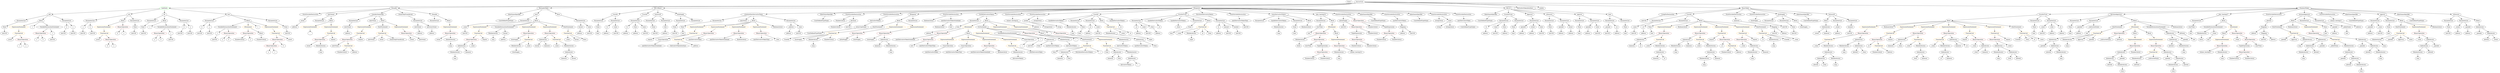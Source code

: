 strict digraph {
	graph [bb="0,0,23969,828"];
	node [label="\N"];
	Enter	[height=0.5,
		pos="12947,810",
		width=0.83628];
	FunctionCall_Unnamed_28	[color=orange,
		height=0.5,
		label=FunctionCall,
		pos="20616,234",
		width=1.6125];
	MemberAccess_Unnamed_30	[color=black,
		height=0.5,
		label=MemberAccess,
		pos="20453,162",
		width=1.9174];
	FunctionCall_Unnamed_28 -> MemberAccess_Unnamed_30	[pos="e,20487,177.99 20583,218.83 20558,208.36 20525,193.97 20498,182.42"];
	Identifier__subtractedValue_1	[color=black,
		height=0.5,
		label=_subtractedValue,
		pos="20616,162",
		width=2.0976];
	FunctionCall_Unnamed_28 -> Identifier__subtractedValue_1	[pos="e,20616,180.1 20616,215.7 20616,208.41 20616,199.73 20616,191.54"];
	ParameterList_Unnamed_55	[color=black,
		height=0.5,
		label=ParameterList,
		pos="10923,594",
		width=1.7095];
	Parameter__to_3	[color=black,
		height=0.5,
		label=_to,
		pos="10923,522",
		width=0.75];
	ParameterList_Unnamed_55 -> Parameter__to_3	[pos="e,10923,540.1 10923,575.7 10923,568.41 10923,559.73 10923,551.54"];
	Parameter__value_4	[color=black,
		height=0.5,
		label=_value,
		pos="11003,522",
		width=0.96103];
	ParameterList_Unnamed_55 -> Parameter__value_4	[pos="e,10985,538.04 10942,576.41 10952,567.13 10966,555.44 10977,545.36"];
	Parameter__from_1	[color=black,
		height=0.5,
		label=_from,
		pos="11089,522",
		width=0.93331];
	ParameterList_Unnamed_55 -> Parameter__from_1	[pos="e,11063,533.88 10957,578.67 10985,566.89 11024,550.25 11052,538.24"];
	Identifier_balances_8	[color=black,
		height=0.5,
		label=balances,
		pos="5400.6,162",
		width=1.1828];
	TupleExpression_Unnamed	[color=black,
		height=0.5,
		label=TupleExpression,
		pos="21562,306",
		width=2.0422];
	BinaryOperation_Unnamed_28	[color=brown,
		height=0.5,
		label=BinaryOperation,
		pos="21562,234",
		width=1.9867];
	TupleExpression_Unnamed -> BinaryOperation_Unnamed_28	[pos="e,21562,252.1 21562,287.7 21562,280.41 21562,271.73 21562,263.54"];
	UsingForDeclaration_Unnamed	[color=black,
		height=0.5,
		label=UsingForDeclaration,
		pos="15886,666",
		width=2.4303];
	ElementaryTypeName_uint256_19	[color=black,
		height=0.5,
		label=uint256,
		pos="15780,594",
		width=1.0442];
	UsingForDeclaration_Unnamed -> ElementaryTypeName_uint256_19	[pos="e,15801,609.11 15860,648.41 15845,638.5 15826,625.84 15810,615.33"];
	ExpressionStatement_Unnamed_20	[color=orange,
		height=0.5,
		label=ExpressionStatement,
		pos="17852,522",
		width=2.458];
	BinaryOperation_Unnamed_25	[color=brown,
		height=0.5,
		label=BinaryOperation,
		pos="17802,450",
		width=1.9867];
	ExpressionStatement_Unnamed_20 -> BinaryOperation_Unnamed_25	[pos="e,17814,468.1 17839,503.7 17834,495.73 17827,486.1 17820,477.26"];
	Identifier_totalSupply__4	[color=black,
		height=0.5,
		label=totalSupply_,
		pos="8369.6,378",
		width=1.6125];
	Identifier_msg_19	[color=black,
		height=0.5,
		label=msg,
		pos="20256,18",
		width=0.75];
	NumberLiteral_Unnamed	[color=black,
		height=0.5,
		label=NumberLiteral,
		pos="2332.6,378",
		width=1.765];
	VariableDeclaration_balances	[color=black,
		height=0.5,
		label=balances,
		pos="16595,594",
		width=1.1828];
	Mapping_Unnamed	[color=black,
		height=0.5,
		label=Mapping,
		pos="17002,522",
		width=1.2105];
	VariableDeclaration_balances -> Mapping_Unnamed	[pos="e,16969,534.39 16634,586.35 16653,583.13 16676,579.26 16698,576 16809,558.82 16839,565.3 16949,540 16952,539.28 16955,538.46 16958,\
537.57"];
	Identifier_derivativeTokens_3	[color=black,
		height=0.5,
		label=derivativeTokens,
		pos="10785,306",
		width=2.056];
	Identifier_balances_3	[color=black,
		height=0.5,
		label=balances,
		pos="15591,306",
		width=1.1828];
	Identifier_startTime_1	[color=black,
		height=0.5,
		label=startTime,
		pos="12553,306",
		width=1.266];
	VariableDeclarationStatement_Unnamed	[color=black,
		height=0.5,
		label=VariableDeclarationStatement,
		pos="2220.6,522",
		width=3.3174];
	VariableDeclaration_c	[color=black,
		height=0.5,
		label=c,
		pos="2117.6,450",
		width=0.75];
	VariableDeclarationStatement_Unnamed -> VariableDeclaration_c	[pos="e,2136.2,463.62 2195.7,504.05 2180.5,493.73 2161,480.53 2145.4,469.88"];
	BinaryOperation_Unnamed_1	[color=brown,
		height=0.5,
		label=BinaryOperation,
		pos="2234.6,450",
		width=1.9867];
	VariableDeclarationStatement_Unnamed -> BinaryOperation_Unnamed_1	[pos="e,2231.2,468.1 2224.1,503.7 2225.5,496.32 2227.3,487.52 2228.9,479.25"];
	FunctionDefinition_transfer_1	[color=black,
		height=0.5,
		label=transfer,
		pos="16142,666",
		width=1.0719];
	ParameterList_Unnamed_21	[color=black,
		height=0.5,
		label=ParameterList,
		pos="15897,594",
		width=1.7095];
	FunctionDefinition_transfer_1 -> ParameterList_Unnamed_21	[pos="e,15940,607.31 16109,655.78 16069,644.24 15999,624.31 15951,610.44"];
	ParameterList_Unnamed_22	[color=black,
		height=0.5,
		label=ParameterList,
		pos="16087,594",
		width=1.7095];
	FunctionDefinition_transfer_1 -> ParameterList_Unnamed_22	[pos="e,16100,611.63 16129,648.76 16122,640.4 16114,630.02 16107,620.61"];
	Block_Unnamed_9	[color=black,
		height=0.5,
		label=Block,
		pos="16315,594",
		width=0.90558];
	FunctionDefinition_transfer_1 -> Block_Unnamed_9	[pos="e,16289,605.43 16170,653.44 16200,641.44 16246,622.63 16278,609.61"];
	ParameterList_Unnamed_11	[color=black,
		height=0.5,
		label=ParameterList,
		pos="3412.6,594",
		width=1.7095];
	Parameter_newOwner	[color=black,
		height=0.5,
		label=newOwner,
		pos="3364.6,522",
		width=1.4046];
	ParameterList_Unnamed_11 -> Parameter_newOwner	[pos="e,3376.1,539.79 3401,576.05 3395.4,567.97 3388.7,558.12 3382.5,549.11"];
	FunctionCall_Unnamed_16	[color=orange,
		height=0.5,
		label=FunctionCall,
		pos="5430.6,450",
		width=1.6125];
	Identifier__value_7	[color=black,
		height=0.5,
		label=_value,
		pos="5434.6,378",
		width=0.96103];
	FunctionCall_Unnamed_16 -> Identifier__value_7	[pos="e,5433.6,396.1 5431.6,431.7 5432,424.41 5432.5,415.73 5433,407.54"];
	Identifier_burner_2	[color=black,
		height=0.5,
		label=burner,
		pos="5521.6,378",
		width=0.96103];
	FunctionCall_Unnamed_16 -> Identifier_burner_2	[pos="e,5502.8,393.48 5451.7,432.76 5464.2,423.12 5480.3,410.77 5493.8,400.34"];
	Identifier_Burn	[color=black,
		height=0.5,
		label=Burn,
		pos="5602.6,378",
		width=0.7947];
	FunctionCall_Unnamed_16 -> Identifier_Burn	[pos="e,5580,389.63 5466.6,435.49 5494,425.09 5532.3,410.15 5565.6,396 5566.9,395.44 5568.2,394.86 5569.6,394.27"];
	ParameterList_Unnamed	[color=black,
		height=0.5,
		label=ParameterList,
		pos="2034.6,594",
		width=1.7095];
	Parameter_b	[color=black,
		height=0.5,
		label=b,
		pos="1952.6,522",
		width=0.75];
	ParameterList_Unnamed -> Parameter_b	[pos="e,1968.7,536.79 2015.6,576.76 2004.2,567.01 1989.5,554.51 1977.2,544.01"];
	Parameter_a	[color=black,
		height=0.5,
		label=a,
		pos="2034.6,522",
		width=0.75];
	ParameterList_Unnamed -> Parameter_a	[pos="e,2034.6,540.1 2034.6,575.7 2034.6,568.41 2034.6,559.73 2034.6,551.54"];
	UserDefinedTypeName_Unnamed_5	[color=black,
		height=0.5,
		label=UserDefinedTypeName,
		pos="13226,594",
		width=2.7214];
	ParameterList_Unnamed_13	[color=black,
		height=0.5,
		label=ParameterList,
		pos="6520.6,594",
		width=1.7095];
	Parameter_None_4	[color=black,
		height=0.5,
		label=None,
		pos="6474.6,522",
		width=0.85014];
	ParameterList_Unnamed_13 -> Parameter_None_4	[pos="e,6485.3,539.31 6509.5,576.05 6504.1,567.85 6497.5,557.83 6491.5,548.71"];
	IfStatement_Unnamed	[color=orange,
		height=0.5,
		label=IfStatement,
		pos="2410.6,522",
		width=1.4739];
	BinaryOperation_Unnamed	[color=brown,
		height=0.5,
		label=BinaryOperation,
		pos="2410.6,450",
		width=1.9867];
	IfStatement_Unnamed -> BinaryOperation_Unnamed	[pos="e,2410.6,468.1 2410.6,503.7 2410.6,496.41 2410.6,487.73 2410.6,479.54"];
	Block_Unnamed_1	[color=black,
		height=0.5,
		label=Block,
		pos="2539.6,450",
		width=0.90558];
	IfStatement_Unnamed -> Block_Unnamed_1	[pos="e,2517,463.26 2437.9,506.15 2458.2,495.19 2485.8,480.21 2507.1,468.64"];
	Identifier_balances_10	[color=black,
		height=0.5,
		label=balances,
		pos="18000,306",
		width=1.1828];
	ParameterList_Unnamed_36	[color=black,
		height=0.5,
		label=ParameterList,
		pos="21154,594",
		width=1.7095];
	Parameter_startTime	[color=black,
		height=0.5,
		label=startTime,
		pos="21010,522",
		width=1.266];
	ParameterList_Unnamed_36 -> Parameter_startTime	[pos="e,21038,536.57 21123,577.98 21101,567.32 21071,552.94 21048,541.56"];
	Parameter_None_20	[color=black,
		height=0.5,
		label=None,
		pos="11427,522",
		width=0.85014];
	ElementaryTypeName_bool_12	[color=black,
		height=0.5,
		label=bool,
		pos="11244,450",
		width=0.76697];
	Parameter_None_20 -> ElementaryTypeName_bool_12	[pos="e,11265,461.59 11400,512.36 11371,502.43 11321,485.27 11280,468 11278,467.45 11277,466.87 11276,466.28"];
	VariableDeclaration_to	[color=black,
		height=0.5,
		label=to,
		pos="6011.6,522",
		width=0.75];
	ElementaryTypeName_address_8	[color=black,
		height=0.5,
		label=address,
		pos="5999.6,450",
		width=1.0996];
	VariableDeclaration_to -> ElementaryTypeName_address_8	[pos="e,6002.5,468.1 6008.6,503.7 6007.4,496.32 6005.9,487.52 6004.4,479.25"];
	ElementaryTypeName_address_41	[color=black,
		height=0.5,
		label=address,
		pos="10462,450",
		width=1.0996];
	MemberAccess_Unnamed_43	[color=black,
		height=0.5,
		label=MemberAccess,
		pos="10682,450",
		width=1.9174];
	Identifier_super_1	[color=black,
		height=0.5,
		label=super,
		pos="11063,378",
		width=0.864];
	MemberAccess_Unnamed_43 -> Identifier_super_1	[pos="e,11039,390.13 10732,437.36 10741,435.44 10751,433.57 10760,432 10876,411.42 10909,427.35 11023,396 11025,395.45 11027,394.83 11029,\
394.15"];
	Block_Unnamed_17	[color=black,
		height=0.5,
		label=Block,
		pos="21964,594",
		width=0.90558];
	EmitStatement_Unnamed_5	[color=black,
		height=0.5,
		label=EmitStatement,
		pos="21816,522",
		width=1.7788];
	Block_Unnamed_17 -> EmitStatement_Unnamed_5	[pos="e,21847,538.07 21939,581.6 21917,571.13 21884,555.4 21858,542.87"];
	BooleanLiteral_Unnamed_3	[color=black,
		height=0.5,
		label=BooleanLiteral,
		pos="21962,522",
		width=1.7788];
	Block_Unnamed_17 -> BooleanLiteral_Unnamed_3	[pos="e,21962,540.1 21963,575.7 21963,568.41 21963,559.73 21962,551.54"];
	ExpressionStatement_Unnamed_23	[color=orange,
		height=0.5,
		label=ExpressionStatement,
		pos="22133,522",
		width=2.458];
	Block_Unnamed_17 -> ExpressionStatement_Unnamed_23	[pos="e,22095,538.68 21989,582.37 22014,571.97 22053,555.87 22084,543.06"];
	Parameter_to	[color=black,
		height=0.5,
		label=to,
		pos="5818.6,522",
		width=0.75];
	ElementaryTypeName_address_6	[color=black,
		height=0.5,
		label=address,
		pos="5809.6,450",
		width=1.0996];
	Parameter_to -> ElementaryTypeName_address_6	[pos="e,5811.8,468.1 5816.4,503.7 5815.4,496.32 5814.3,487.52 5813.2,479.25"];
	MemberAccess_Unnamed_21	[color=black,
		height=0.5,
		label=MemberAccess,
		pos="22843,378",
		width=1.9174];
	Identifier_msg_13	[color=black,
		height=0.5,
		label=msg,
		pos="22909,306",
		width=0.75];
	MemberAccess_Unnamed_21 -> Identifier_msg_13	[pos="e,22895,321.89 22859,360.05 22867,351.04 22878,339.83 22887,330.04"];
	NumberLiteral_Unnamed_11	[color=black,
		height=0.5,
		label=NumberLiteral,
		pos="13018,306",
		width=1.765];
	Identifier__value_10	[color=black,
		height=0.5,
		label=_value,
		pos="18180,306",
		width=0.96103];
	FunctionDefinition_transferFrom_1	[color=black,
		height=0.5,
		label=transferFrom,
		pos="19510,666",
		width=1.6402];
	Block_Unnamed_12	[color=black,
		height=0.5,
		label=Block,
		pos="18590,594",
		width=0.90558];
	FunctionDefinition_transferFrom_1 -> Block_Unnamed_12	[pos="e,18622,597.47 19453,660.67 19283,647.78 18784,609.77 18633,598.31"];
	ParameterList_Unnamed_35	[color=black,
		height=0.5,
		label=ParameterList,
		pos="19433,594",
		width=1.7095];
	FunctionDefinition_transferFrom_1 -> ParameterList_Unnamed_35	[pos="e,19451,611.47 19491,648.41 19482,639.69 19470,628.85 19459,619.21"];
	ParameterList_Unnamed_34	[color=black,
		height=0.5,
		label=ParameterList,
		pos="19588,594",
		width=1.7095];
	FunctionDefinition_transferFrom_1 -> ParameterList_Unnamed_34	[pos="e,19569,611.63 19528,648.76 19537,639.97 19550,628.93 19561,619.14"];
	FunctionDefinition_scheduleNewDerivativeToken	[color=black,
		height=0.5,
		label=scheduleNewDerivativeToken,
		pos="7178.6,666",
		width=3.359];
	ParameterList_Unnamed_54	[color=black,
		height=0.5,
		label=ParameterList,
		pos="6873.6,594",
		width=1.7095];
	FunctionDefinition_scheduleNewDerivativeToken -> ParameterList_Unnamed_54	[pos="e,6921,605.88 7114.7,650.33 7060.8,637.96 6984.4,620.42 6932.1,608.43"];
	ModifierInvocation_onlyOwner_1	[color=black,
		height=0.5,
		label=onlyOwner,
		pos="7076.6,594",
		width=1.4323];
	FunctionDefinition_scheduleNewDerivativeToken -> ModifierInvocation_onlyOwner_1	[pos="e,7099.3,610.59 7153.9,648.05 7140.3,638.69 7123.2,626.96 7108.5,616.91"];
	Block_Unnamed_28	[color=black,
		height=0.5,
		label=Block,
		pos="7178.6,594",
		width=0.90558];
	FunctionDefinition_scheduleNewDerivativeToken -> Block_Unnamed_28	[pos="e,7178.6,612.1 7178.6,647.7 7178.6,640.41 7178.6,631.73 7178.6,623.54"];
	ParameterList_Unnamed_53	[color=black,
		height=0.5,
		label=ParameterList,
		pos="7573.6,594",
		width=1.7095];
	FunctionDefinition_scheduleNewDerivativeToken -> ParameterList_Unnamed_53	[pos="e,7522.1,604.13 7254.3,651.59 7328.8,638.39 7441.2,618.47 7510.8,606.12"];
	MemberAccess_Unnamed_11	[color=black,
		height=0.5,
		label=MemberAccess,
		pos="4927.6,306",
		width=1.9174];
	Identifier_totalSupply__2	[color=black,
		height=0.5,
		label=totalSupply_,
		pos="4927.6,234",
		width=1.6125];
	MemberAccess_Unnamed_11 -> Identifier_totalSupply__2	[pos="e,4927.6,252.1 4927.6,287.7 4927.6,280.41 4927.6,271.73 4927.6,263.54"];
	MemberAccess_Unnamed_15	[color=black,
		height=0.5,
		label=MemberAccess,
		pos="17528,306",
		width=1.9174];
	Identifier_msg_9	[color=black,
		height=0.5,
		label=msg,
		pos="17528,234",
		width=0.75];
	MemberAccess_Unnamed_15 -> Identifier_msg_9	[pos="e,17528,252.1 17528,287.7 17528,280.41 17528,271.73 17528,263.54"];
	InheritanceSpecifier_Unnamed_6	[color=black,
		height=0.5,
		label=InheritanceSpecifier,
		pos="7939.6,666",
		width=2.3333];
	UserDefinedTypeName_Unnamed_6	[color=black,
		height=0.5,
		label=UserDefinedTypeName,
		pos="7888.6,594",
		width=2.7214];
	InheritanceSpecifier_Unnamed_6 -> UserDefinedTypeName_Unnamed_6	[pos="e,7901.2,612.28 7927.2,648.05 7921.4,640.09 7914.4,630.41 7907.9,621.51"];
	Identifier_newOwner	[color=black,
		height=0.5,
		label=newOwner,
		pos="3292.6,306",
		width=1.4046];
	ParameterList_Unnamed_3	[color=black,
		height=0.5,
		label=ParameterList,
		pos="1478.6,594",
		width=1.7095];
	Parameter_None_1	[color=black,
		height=0.5,
		label=None,
		pos="1383.6,522",
		width=0.85014];
	ParameterList_Unnamed_3 -> Parameter_None_1	[pos="e,1402,536.56 1456.6,576.76 1443,566.76 1425.5,553.85 1411,543.19"];
	Identifier_nextDerivativeTokenScheduled_2	[color=black,
		height=0.5,
		label=nextDerivativeTokenScheduled,
		pos="6267.6,306",
		width=3.4976];
	Identifier__value_1	[color=black,
		height=0.5,
		label=_value,
		pos="16262,306",
		width=0.96103];
	ElementaryTypeName_address_32	[color=black,
		height=0.5,
		label=address,
		pos="19866,450",
		width=1.0996];
	ElementaryTypeName_uint	[color=black,
		height=0.5,
		label=uint,
		pos="20983,450",
		width=0.75];
	Parameter_startTime -> ElementaryTypeName_uint	[pos="e,20989,467.62 21003,503.7 21000,496.04 20996,486.85 20993,478.3"];
	ElementaryTypeName_string	[color=black,
		height=0.5,
		label=string,
		pos="13803,522",
		width=0.864];
	Identifier_msg_10	[color=black,
		height=0.5,
		label=msg,
		pos="17445,90",
		width=0.75];
	ExpressionStatement_Unnamed_1	[color=orange,
		height=0.5,
		label=ExpressionStatement,
		pos="1006.6,522",
		width=2.458];
	FunctionCall_Unnamed_1	[color=orange,
		height=0.5,
		label=FunctionCall,
		pos="1007.6,450",
		width=1.6125];
	ExpressionStatement_Unnamed_1 -> FunctionCall_Unnamed_1	[pos="e,1007.3,468.1 1006.8,503.7 1006.9,496.41 1007.1,487.73 1007.2,479.54"];
	ElementaryTypeName_uint256_6	[color=black,
		height=0.5,
		label=uint256,
		pos="1390.6,450",
		width=1.0442];
	Identifier__value_5	[color=black,
		height=0.5,
		label=_value,
		pos="5326.6,306",
		width=0.96103];
	Identifier_msg_18	[color=black,
		height=0.5,
		label=msg,
		pos="20909,234",
		width=0.75];
	Parameter__spender_2	[color=black,
		height=0.5,
		label=_spender,
		pos="22364,522",
		width=1.2521];
	ElementaryTypeName_address_31	[color=black,
		height=0.5,
		label=address,
		pos="22364,450",
		width=1.0996];
	Parameter__spender_2 -> ElementaryTypeName_address_31	[pos="e,22364,468.1 22364,503.7 22364,496.41 22364,487.73 22364,479.54"];
	ExpressionStatement_Unnamed_11	[color=orange,
		height=0.5,
		label=ExpressionStatement,
		pos="15973,522",
		width=2.458];
	BinaryOperation_Unnamed_16	[color=brown,
		height=0.5,
		label=BinaryOperation,
		pos="15968,450",
		width=1.9867];
	ExpressionStatement_Unnamed_11 -> BinaryOperation_Unnamed_16	[pos="e,15969,468.1 15971,503.7 15971,496.41 15970,487.73 15970,479.54"];
	IndexAccess_Unnamed_19	[color=black,
		height=0.5,
		label=IndexAccess,
		pos="17299,162",
		width=1.6402];
	Identifier_allowed_2	[color=black,
		height=0.5,
		label=allowed,
		pos="17241,90",
		width=1.0858];
	IndexAccess_Unnamed_19 -> Identifier_allowed_2	[pos="e,17254,107.31 17285,144.05 17278,135.68 17269,125.4 17261,116.13"];
	Identifier__from_5	[color=black,
		height=0.5,
		label=_from,
		pos="17332,90",
		width=0.93331];
	IndexAccess_Unnamed_19 -> Identifier__from_5	[pos="e,17324,107.62 17307,143.7 17310,135.95 17315,126.64 17319,118.02"];
	ModifierInvocation_handleDerivativeTokens_3	[color=black,
		height=0.5,
		label=handleDerivativeTokens,
		pos="10162,594",
		width=2.763];
	MemberAccess_Unnamed_44	[color=black,
		height=0.5,
		label=MemberAccess,
		pos="10274,522",
		width=1.9174];
	ModifierInvocation_handleDerivativeTokens_3 -> MemberAccess_Unnamed_44	[pos="e,10248,539.15 10188,576.23 10203,566.92 10222,555.22 10238,545.16"];
	NumberLiteral_Unnamed_15	[color=black,
		height=0.5,
		label=NumberLiteral,
		pos="13255,378",
		width=1.765];
	Block_Unnamed_10	[color=black,
		height=0.5,
		label=Block,
		pos="17454,594",
		width=0.90558];
	IndexAccess_Unnamed_5	[color=black,
		height=0.5,
		label=IndexAccess,
		pos="17452,522",
		width=1.6402];
	Block_Unnamed_10 -> IndexAccess_Unnamed_5	[pos="e,17452,540.1 17453,575.7 17453,568.41 17453,559.73 17452,551.54"];
	ElementaryTypeName_address_13	[color=black,
		height=0.5,
		label=address,
		pos="5546.6,450",
		width=1.0996];
	MemberAccess_Unnamed_17	[color=black,
		height=0.5,
		label=MemberAccess,
		pos="17445,162",
		width=1.9174];
	MemberAccess_Unnamed_17 -> Identifier_msg_10	[pos="e,17445,108.1 17445,143.7 17445,136.41 17445,127.73 17445,119.54"];
	ElementaryTypeName_address	[color=black,
		height=0.5,
		label=address,
		pos="2866.6,522",
		width=1.0996];
	BinaryOperation_Unnamed_30	[color=brown,
		height=0.5,
		label=BinaryOperation,
		pos="23269,450",
		width=1.9867];
	Identifier__value_14	[color=black,
		height=0.5,
		label=_value,
		pos="23269,378",
		width=0.96103];
	BinaryOperation_Unnamed_30 -> Identifier__value_14	[pos="e,23269,396.1 23269,431.7 23269,424.41 23269,415.73 23269,407.54"];
	IndexAccess_Unnamed_20	[color=black,
		height=0.5,
		label=IndexAccess,
		pos="23381,378",
		width=1.6402];
	BinaryOperation_Unnamed_30 -> IndexAccess_Unnamed_20	[pos="e,23356,394.67 23295,432.76 23310,423.18 23330,410.92 23346,400.53"];
	FunctionCall_Unnamed_27	[color=orange,
		height=0.5,
		label=FunctionCall,
		pos="22002,450",
		width=1.6125];
	Identifier__spender_5	[color=black,
		height=0.5,
		label=_spender,
		pos="21893,378",
		width=1.2521];
	FunctionCall_Unnamed_27 -> Identifier__spender_5	[pos="e,21915,393.7 21977,433.29 21962,423.38 21942,410.48 21925,399.74"];
	Identifier_Approval_1	[color=black,
		height=0.5,
		label=Approval,
		pos="22002,378",
		width=1.266];
	FunctionCall_Unnamed_27 -> Identifier_Approval_1	[pos="e,22002,396.1 22002,431.7 22002,424.41 22002,415.73 22002,407.54"];
	MemberAccess_Unnamed_25	[color=black,
		height=0.5,
		label=MemberAccess,
		pos="22135,378",
		width=1.9174];
	FunctionCall_Unnamed_27 -> MemberAccess_Unnamed_25	[pos="e,22105,394.48 22030,433.98 22049,424.02 22074,410.8 22095,399.82"];
	IndexAccess_Unnamed_28	[color=black,
		height=0.5,
		label=IndexAccess,
		pos="22281,378",
		width=1.6402];
	FunctionCall_Unnamed_27 -> IndexAccess_Unnamed_28	[pos="e,22236,390.16 22046,437.91 22094,425.73 22172,406.16 22225,392.95"];
	ParameterList_Unnamed_44	[color=black,
		height=0.5,
		label=ParameterList,
		pos="19827,594",
		width=1.7095];
	Parameter_None_16	[color=black,
		height=0.5,
		label=None,
		pos="19781,522",
		width=0.85014];
	ParameterList_Unnamed_44 -> Parameter_None_16	[pos="e,19791,539.31 19815,576.05 19810,567.85 19803,557.83 19797,548.71"];
	Identifier__to	[color=black,
		height=0.5,
		label=_to,
		pos="16498,306",
		width=0.75];
	ElementaryTypeName_bool_5	[color=black,
		height=0.5,
		label=bool,
		pos="22888,450",
		width=0.76697];
	ElementaryTypeName_address_27	[color=black,
		height=0.5,
		label=address,
		pos="22604,522",
		width=1.0996];
	ParameterList_Unnamed_4	[color=black,
		height=0.5,
		label=ParameterList,
		pos="873.59,594",
		width=1.7095];
	Parameter_a_2	[color=black,
		height=0.5,
		label=a,
		pos="800.59,522",
		width=0.75];
	ParameterList_Unnamed_4 -> Parameter_a_2	[pos="e,815.3,537.11 856.29,576.41 846.44,566.97 833.99,555.03 823.36,544.83"];
	Parameter_b_2	[color=black,
		height=0.5,
		label=b,
		pos="873.59,522",
		width=0.75];
	ParameterList_Unnamed_4 -> Parameter_b_2	[pos="e,873.59,540.1 873.59,575.7 873.59,568.41 873.59,559.73 873.59,551.54"];
	Identifier_allowed_8	[color=black,
		height=0.5,
		label=allowed,
		pos="20783,306",
		width=1.0858];
	BinaryOperation_Unnamed_45	[color=brown,
		height=0.5,
		label=BinaryOperation,
		pos="9048.6,450",
		width=1.9867];
	Identifier_nextDerivativeTokenScheduled	[color=black,
		height=0.5,
		label=nextDerivativeTokenScheduled,
		pos="8707.6,378",
		width=3.4976];
	BinaryOperation_Unnamed_45 -> Identifier_nextDerivativeTokenScheduled	[pos="e,8778.8,393.28 8995.2,437.59 8986.3,435.71 8977.2,433.79 8968.6,432 8908.8,419.58 8841.2,405.87 8789.8,395.5"];
	BinaryOperation_Unnamed_46	[color=brown,
		height=0.5,
		label=BinaryOperation,
		pos="8922.6,378",
		width=1.9867];
	BinaryOperation_Unnamed_45 -> BinaryOperation_Unnamed_46	[pos="e,8951.1,394.82 9020,433.12 9002.5,423.41 8979.9,410.86 8960.9,400.3"];
	ParameterList_Unnamed_51	[color=black,
		height=0.5,
		label=ParameterList,
		pos="12092,594",
		width=1.7095];
	ElementaryTypeName_address_38	[color=black,
		height=0.5,
		label=address,
		pos="7557.6,450",
		width=1.0996];
	ElementaryTypeName_bool_13	[color=black,
		height=0.5,
		label=bool,
		pos="10377,450",
		width=0.76697];
	Identifier_a_6	[color=black,
		height=0.5,
		label=a,
		pos="340.59,378",
		width=0.75];
	ExpressionStatement_Unnamed_37	[color=orange,
		height=0.5,
		label=ExpressionStatement,
		pos="6690.6,522",
		width=2.458];
	FunctionCall_Unnamed_34	[color=orange,
		height=0.5,
		label=FunctionCall,
		pos="6661.6,450",
		width=1.6125];
	ExpressionStatement_Unnamed_37 -> FunctionCall_Unnamed_34	[pos="e,6668.7,468.1 6683.4,503.7 6680.3,496.15 6676.6,487.12 6673.1,478.68"];
	ElementaryTypeName_uint_1	[color=black,
		height=0.5,
		label=uint,
		pos="21168,378",
		width=0.75];
	StateVariableDeclaration_Unnamed_1	[color=black,
		height=0.5,
		label=StateVariableDeclaration,
		pos="16569,666",
		width=2.8184];
	StateVariableDeclaration_Unnamed_1 -> VariableDeclaration_balances	[pos="e,16588,612.1 16575,647.7 16578,640.15 16581,631.12 16584,622.68"];
	FunctionCall_Unnamed_4	[color=orange,
		height=0.5,
		label=FunctionCall,
		pos="3482.6,450",
		width=1.6125];
	BinaryOperation_Unnamed_11	[color=brown,
		height=0.5,
		label=BinaryOperation,
		pos="3356.6,378",
		width=1.9867];
	FunctionCall_Unnamed_4 -> BinaryOperation_Unnamed_11	[pos="e,3385.2,394.89 3455.3,433.81 3437.7,424.06 3414.7,411.26 3395.2,400.48"];
	Identifier_require_1	[color=black,
		height=0.5,
		label=require,
		pos="3482.6,378",
		width=1.0026];
	FunctionCall_Unnamed_4 -> Identifier_require_1	[pos="e,3482.6,396.1 3482.6,431.7 3482.6,424.41 3482.6,415.73 3482.6,407.54"];
	Identifier_nextDerivativeToken_1	[color=black,
		height=0.5,
		label=nextDerivativeToken,
		pos="8932.6,234",
		width=2.4164];
	FunctionCall_Unnamed_32	[color=orange,
		height=0.5,
		label=FunctionCall,
		pos="10635,306",
		width=1.6125];
	Identifier_from_1	[color=black,
		height=0.5,
		label=from,
		pos="10635,234",
		width=0.7947];
	FunctionCall_Unnamed_32 -> Identifier_from_1	[pos="e,10635,252.1 10635,287.7 10635,280.41 10635,271.73 10635,263.54"];
	IndexAccess_Unnamed_41	[color=black,
		height=0.5,
		label=IndexAccess,
		pos="10741,234",
		width=1.6402];
	FunctionCall_Unnamed_32 -> IndexAccess_Unnamed_41	[pos="e,10717,250.9 10658,289.29 10673,279.81 10691,267.58 10707,257.14"];
	MemberAccess_Unnamed_39	[color=black,
		height=0.5,
		label=MemberAccess,
		pos="10887,234",
		width=1.9174];
	FunctionCall_Unnamed_32 -> MemberAccess_Unnamed_39	[pos="e,10840,247.82 10677,293.28 10719,281.67 10783,263.8 10829,250.9"];
	ParameterList_Unnamed_18	[color=black,
		height=0.5,
		label=ParameterList,
		pos="6096.6,594",
		width=1.7095];
	ParameterList_Unnamed_18 -> VariableDeclaration_to	[pos="e,6028.1,536.56 6076.9,576.76 6065,566.95 6049.6,554.34 6036.8,543.8"];
	VariableDeclaration_from	[color=black,
		height=0.5,
		label=from,
		pos="6096.6,522",
		width=0.7947];
	ParameterList_Unnamed_18 -> VariableDeclaration_from	[pos="e,6096.6,540.1 6096.6,575.7 6096.6,568.41 6096.6,559.73 6096.6,551.54"];
	VariableDeclaration_value	[color=black,
		height=0.5,
		label=value,
		pos="6182.6,522",
		width=0.82242];
	ParameterList_Unnamed_18 -> VariableDeclaration_value	[pos="e,6165.4,537.02 6116.5,576.76 6128.4,567.08 6143.7,554.67 6156.5,544.22"];
	NumberLiteral_Unnamed_13	[color=black,
		height=0.5,
		label=NumberLiteral,
		pos="13173,522",
		width=1.765];
	ElementaryTypeName_address_40	[color=black,
		height=0.5,
		label=address,
		pos="10969,450",
		width=1.0996];
	Parameter__to_3 -> ElementaryTypeName_address_40	[pos="e,10958,467.31 10933,505.12 10939,496.73 10945,486.24 10952,476.73"];
	Identifier__to_3	[color=black,
		height=0.5,
		label=_to,
		pos="16888,378",
		width=0.75];
	Parameter__addedValue	[color=black,
		height=0.5,
		label=_addedValue,
		pos="22487,522",
		width=1.6541];
	ElementaryTypeName_uint_2	[color=black,
		height=0.5,
		label=uint,
		pos="22487,450",
		width=0.75];
	Parameter__addedValue -> ElementaryTypeName_uint_2	[pos="e,22487,468.1 22487,503.7 22487,496.41 22487,487.73 22487,479.54"];
	MemberAccess_Unnamed_38	[color=black,
		height=0.5,
		label=MemberAccess,
		pos="10228,378",
		width=1.9174];
	Identifier_derivativeTokens_1	[color=black,
		height=0.5,
		label=derivativeTokens,
		pos="10301,306",
		width=2.056];
	MemberAccess_Unnamed_38 -> Identifier_derivativeTokens_1	[pos="e,10283,323.96 10245,360.41 10254,351.91 10265,341.37 10275,331.91"];
	VariableDeclaration_owner	[color=black,
		height=0.5,
		label=owner,
		pos="2908.6,594",
		width=0.93331];
	VariableDeclaration_owner -> ElementaryTypeName_address	[pos="e,2876.5,539.47 2898.6,576.41 2893.8,568.3 2887.8,558.35 2882.3,549.25"];
	Identifier_require_2	[color=black,
		height=0.5,
		label=require,
		pos="16394,378",
		width=1.0026];
	BinaryOperation_Unnamed_11 -> Identifier_newOwner	[pos="e,3307.5,323.31 3341.1,360.05 3333.3,351.5 3323.7,340.97 3315,331.56"];
	FunctionCall_Unnamed_5	[color=orange,
		height=0.5,
		label=FunctionCall,
		pos="3419.6,306",
		width=1.6125];
	BinaryOperation_Unnamed_11 -> FunctionCall_Unnamed_5	[pos="e,3404.5,323.79 3371.8,360.05 3379.3,351.71 3388.5,341.49 3396.9,332.25"];
	IndexAccess_Unnamed_18	[color=black,
		height=0.5,
		label=IndexAccess,
		pos="17372,234",
		width=1.6402];
	IndexAccess_Unnamed_18 -> IndexAccess_Unnamed_19	[pos="e,17316,179.47 17354,216.41 17345,207.69 17334,196.85 17324,187.21"];
	IndexAccess_Unnamed_18 -> MemberAccess_Unnamed_17	[pos="e,17427,179.71 17389,216.41 17398,207.76 17409,197 17419,187.42"];
	Parameter_None_14	[color=black,
		height=0.5,
		label=None,
		pos="23456,522",
		width=0.85014];
	ElementaryTypeName_uint256_34	[color=black,
		height=0.5,
		label=uint256,
		pos="23454,450",
		width=1.0442];
	Parameter_None_14 -> ElementaryTypeName_uint256_34	[pos="e,23454,468.1 23455,503.7 23455,496.41 23455,487.73 23454,479.54"];
	Identifier_require_8	[color=black,
		height=0.5,
		label=require,
		pos="6245.6,378",
		width=1.0026];
	BinaryOperation_Unnamed_39	[color=brown,
		height=0.5,
		label=BinaryOperation,
		pos="8235.6,450",
		width=1.9867];
	Identifier_initialSupply	[color=black,
		height=0.5,
		label=initialSupply,
		pos="8103.6,378",
		width=1.5571];
	BinaryOperation_Unnamed_39 -> Identifier_initialSupply	[pos="e,8131.8,393.94 8206,433.29 8187,423.22 8162.2,410.05 8141.7,399.21"];
	Identifier_totalSupply__3	[color=black,
		height=0.5,
		label=totalSupply_,
		pos="8235.6,378",
		width=1.6125];
	BinaryOperation_Unnamed_39 -> Identifier_totalSupply__3	[pos="e,8235.6,396.1 8235.6,431.7 8235.6,424.41 8235.6,415.73 8235.6,407.54"];
	BinaryOperation_Unnamed_9	[color=brown,
		height=0.5,
		label=BinaryOperation,
		pos="4330.6,450",
		width=1.9867];
	Identifier_owner	[color=black,
		height=0.5,
		label=owner,
		pos="4213.6,378",
		width=0.93331];
	BinaryOperation_Unnamed_9 -> Identifier_owner	[pos="e,4235.2,391.94 4303.7,432.94 4286.2,422.45 4263.3,408.71 4244.9,397.73"];
	MemberAccess_Unnamed	[color=black,
		height=0.5,
		label=MemberAccess,
		pos="4334.6,378",
		width=1.9174];
	BinaryOperation_Unnamed_9 -> MemberAccess_Unnamed	[pos="e,4333.6,396.1 4331.6,431.7 4332,424.41 4332.5,415.73 4333,407.54"];
	BinaryOperation_Unnamed_36	[color=brown,
		height=0.5,
		label=BinaryOperation,
		pos="13025,378",
		width=1.9867];
	BinaryOperation_Unnamed_36 -> NumberLiteral_Unnamed_11	[pos="e,13019,324.1 13023,359.7 13022,352.41 13021,343.73 13020,335.54"];
	NumberLiteral_Unnamed_12	[color=black,
		height=0.5,
		label=NumberLiteral,
		pos="13163,306",
		width=1.765];
	BinaryOperation_Unnamed_36 -> NumberLiteral_Unnamed_12	[pos="e,13133,322.25 13055,361.46 13075,351.43 13101,338.26 13122,327.38"];
	MemberAccess_Unnamed_27	[color=black,
		height=0.5,
		label=MemberAccess,
		pos="20909,306",
		width=1.9174];
	MemberAccess_Unnamed_27 -> Identifier_msg_18	[pos="e,20909,252.1 20909,287.7 20909,280.41 20909,271.73 20909,263.54"];
	StateVariableDeclaration_Unnamed	[color=black,
		height=0.5,
		label=StateVariableDeclaration,
		pos="2951.6,666",
		width=2.8184];
	StateVariableDeclaration_Unnamed -> VariableDeclaration_owner	[pos="e,2918.8,611.62 2941,647.7 2936,639.7 2930.1,630.02 2924.7,621.15"];
	BinaryOperation_Unnamed_14	[color=brown,
		height=0.5,
		label=BinaryOperation,
		pos="16681,378",
		width=1.9867];
	Identifier__value	[color=black,
		height=0.5,
		label=_value,
		pos="16712,306",
		width=0.96103];
	BinaryOperation_Unnamed_14 -> Identifier__value	[pos="e,16704,323.62 16688,359.7 16692,351.95 16696,342.64 16700,334.02"];
	IndexAccess_Unnamed	[color=black,
		height=0.5,
		label=IndexAccess,
		pos="16824,306",
		width=1.6402];
	BinaryOperation_Unnamed_14 -> IndexAccess_Unnamed	[pos="e,16793,321.77 16712,361.46 16733,351.24 16761,337.77 16783,326.78"];
	Parameter_None_21	[color=black,
		height=0.5,
		label=None,
		pos="10392,522",
		width=0.85014];
	Parameter_None_21 -> ElementaryTypeName_bool_13	[pos="e,10380,468.1 10388,503.7 10386,496.32 10384,487.52 10383,479.25"];
	BinaryOperation_Unnamed_6	[color=brown,
		height=0.5,
		label=BinaryOperation,
		pos="1184.6,522",
		width=1.9867];
	Identifier_b_4	[color=black,
		height=0.5,
		label=b,
		pos="1123.6,450",
		width=0.75];
	BinaryOperation_Unnamed_6 -> Identifier_b_4	[pos="e,1136.6,465.89 1169.8,504.05 1162,495.13 1152.4,484.06 1143.9,474.33"];
	Identifier_a_5	[color=black,
		height=0.5,
		label=a,
		pos="1195.6,450",
		width=0.75];
	BinaryOperation_Unnamed_6 -> Identifier_a_5	[pos="e,1192.9,468.1 1187.3,503.7 1188.5,496.32 1189.9,487.52 1191.2,479.25"];
	Parameter_None_12	[color=black,
		height=0.5,
		label=None,
		pos="19423,522",
		width=0.85014];
	ElementaryTypeName_bool_4	[color=black,
		height=0.5,
		label=bool,
		pos="19421,450",
		width=0.76697];
	Parameter_None_12 -> ElementaryTypeName_bool_4	[pos="e,19421,468.1 19422,503.7 19422,496.41 19422,487.73 19421,479.54"];
	EmitStatement_Unnamed_6	[color=black,
		height=0.5,
		label=EmitStatement,
		pos="20259,522",
		width=1.7788];
	FunctionCall_Unnamed_29	[color=orange,
		height=0.5,
		label=FunctionCall,
		pos="20054,450",
		width=1.6125];
	EmitStatement_Unnamed_6 -> FunctionCall_Unnamed_29	[pos="e,20092,463.98 20219,507.5 20186,496.13 20138,479.8 20102,467.62"];
	VariableDeclaration_derivativeTokens	[color=black,
		height=0.5,
		label=derivativeTokens,
		pos="8417.6,594",
		width=2.056];
	ArrayTypeName_Unnamed	[color=black,
		height=0.5,
		label=ArrayTypeName,
		pos="8269.6,522",
		width=2.0145];
	VariableDeclaration_derivativeTokens -> ArrayTypeName_Unnamed	[pos="e,8302.3,538.49 8384.7,577.46 8363.5,567.41 8335.6,554.2 8312.5,543.31"];
	ExpressionStatement_Unnamed_12	[color=orange,
		height=0.5,
		label=ExpressionStatement,
		pos="4612.6,522",
		width=2.458];
	FunctionCall_Unnamed_13	[color=orange,
		height=0.5,
		label=FunctionCall,
		pos="4578.6,450",
		width=1.6125];
	ExpressionStatement_Unnamed_12 -> FunctionCall_Unnamed_13	[pos="e,4586.9,468.1 4604.2,503.7 4600.5,496.07 4596,486.92 4591.9,478.4"];
	ModifierInvocation_handleDerivativeTokens	[color=black,
		height=0.5,
		label=handleDerivativeTokens,
		pos="12271,594",
		width=2.763];
	MemberAccess_Unnamed_41	[color=black,
		height=0.5,
		label=MemberAccess,
		pos="12271,522",
		width=1.9174];
	ModifierInvocation_handleDerivativeTokens -> MemberAccess_Unnamed_41	[pos="e,12271,540.1 12271,575.7 12271,568.41 12271,559.73 12271,551.54"];
	Identifier_from_3	[color=black,
		height=0.5,
		label=from,
		pos="10111,234",
		width=0.7947];
	ElementaryTypeName_address_1	[color=black,
		height=0.5,
		label=address,
		pos="4156.6,450",
		width=1.0996];
	Identifier_c_2	[color=black,
		height=0.5,
		label=c,
		pos="1459.6,522",
		width=0.75];
	Identifier_assert_1	[color=black,
		height=0.5,
		label=assert,
		pos="946.59,378",
		width=0.89172];
	FunctionCall_Unnamed_1 -> Identifier_assert_1	[pos="e,960.11,394.51 993.13,432.41 985.47,423.62 975.93,412.66 967.47,402.96"];
	BinaryOperation_Unnamed_5	[color=brown,
		height=0.5,
		label=BinaryOperation,
		pos="1068.6,378",
		width=1.9867];
	FunctionCall_Unnamed_1 -> BinaryOperation_Unnamed_5	[pos="e,1053.8,395.96 1022,432.41 1029.3,424.08 1038.3,413.8 1046.4,404.49"];
	ElementaryTypeName_bool_11	[color=black,
		height=0.5,
		label=bool,
		pos="6557.6,450",
		width=0.76697];
	BooleanLiteral_Unnamed_5	[color=black,
		height=0.5,
		label=BooleanLiteral,
		pos="9013.6,522",
		width=1.7788];
	Parameter__spender_3	[color=black,
		height=0.5,
		label=_spender,
		pos="19875,522",
		width=1.2521];
	Parameter__spender_3 -> ElementaryTypeName_address_32	[pos="e,19868,468.1 19872,503.7 19871,496.32 19870,487.52 19869,479.25"];
	MemberAccess_Unnamed_37	[color=black,
		height=0.5,
		label=MemberAccess,
		pos="9752.6,234",
		width=1.9174];
	Identifier_derivativeTokens	[color=black,
		height=0.5,
		label=derivativeTokens,
		pos="9752.6,162",
		width=2.056];
	MemberAccess_Unnamed_37 -> Identifier_derivativeTokens	[pos="e,9752.6,180.1 9752.6,215.7 9752.6,208.41 9752.6,199.73 9752.6,191.54"];
	BinaryOperation_Unnamed_2	[color=brown,
		height=0.5,
		label=BinaryOperation,
		pos="2703.6,378",
		width=1.9867];
	BinaryOperation_Unnamed_3	[color=brown,
		height=0.5,
		label=BinaryOperation,
		pos="2644.6,306",
		width=1.9867];
	BinaryOperation_Unnamed_2 -> BinaryOperation_Unnamed_3	[pos="e,2658.7,323.79 2689.3,360.05 2682.4,351.8 2673.8,341.7 2666.1,332.54"];
	Identifier_b_1	[color=black,
		height=0.5,
		label=b,
		pos="2761.6,306",
		width=0.75];
	BinaryOperation_Unnamed_2 -> Identifier_b_1	[pos="e,2748.9,322.36 2717.6,360.05 2724.8,351.35 2733.8,340.59 2741.7,331.03"];
	Identifier_newOwner_1	[color=black,
		height=0.5,
		label=newOwner,
		pos="3587.6,378",
		width=1.4046];
	NumberLiteral_Unnamed_17	[color=black,
		height=0.5,
		label=NumberLiteral,
		pos="12571,162",
		width=1.765];
	ElementaryTypeName_bool_1	[color=black,
		height=0.5,
		label=bool,
		pos="15851,450",
		width=0.76697];
	Identifier_b_3	[color=black,
		height=0.5,
		label=b,
		pos="1032.6,306",
		width=0.75];
	ElementaryTypeName_address_12	[color=black,
		height=0.5,
		label=address,
		pos="17568,450",
		width=1.0996];
	IndexAccess_Unnamed_36	[color=black,
		height=0.5,
		label=IndexAccess,
		pos="19627,378",
		width=1.6402];
	FunctionCall_Unnamed_29 -> IndexAccess_Unnamed_36	[pos="e,19670,390.68 20011,437.4 20003,435.41 19995,433.51 19987,432 19858,407.87 19823,419.9 19695,396 19690,395.18 19686,394.26 19681,\
393.26"];
	MemberAccess_Unnamed_31	[color=black,
		height=0.5,
		label=MemberAccess,
		pos="19773,378",
		width=1.9174];
	FunctionCall_Unnamed_29 -> MemberAccess_Unnamed_31	[pos="e,19821,391.02 20010,437.81 20002,435.86 19994,433.87 19987,432 19935,418.97 19875,404.34 19833,393.76"];
	Identifier_Approval_2	[color=black,
		height=0.5,
		label=Approval,
		pos="19906,378",
		width=1.266];
	FunctionCall_Unnamed_29 -> Identifier_Approval_2	[pos="e,19934,392.47 20023,434.33 20000,423.57 19969,408.89 19944,397.36"];
	Identifier__spender_10	[color=black,
		height=0.5,
		label=_spender,
		pos="20015,378",
		width=1.2521];
	FunctionCall_Unnamed_29 -> Identifier__spender_10	[pos="e,20024,395.79 20044,432.05 20040,424.14 20034,414.54 20029,405.69"];
	Parameter_to_1	[color=black,
		height=0.5,
		label=to,
		pos="14244,522",
		width=0.75];
	ElementaryTypeName_address_18	[color=black,
		height=0.5,
		label=address,
		pos="14213,450",
		width=1.0996];
	Parameter_to_1 -> ElementaryTypeName_address_18	[pos="e,14220,467.96 14236,504.41 14233,496.59 14229,487.06 14225,478.23"];
	Identifier_burner_1	[color=black,
		height=0.5,
		label=burner,
		pos="5495.6,162",
		width=0.96103];
	Identifier__addedValue	[color=black,
		height=0.5,
		label=_addedValue,
		pos="22404,306",
		width=1.6541];
	Identifier_now	[color=black,
		height=0.5,
		label=now,
		pos="8763.6,306",
		width=0.75];
	ElementaryTypeName_uint256_3	[color=black,
		height=0.5,
		label=uint256,
		pos="2068.6,378",
		width=1.0442];
	VariableDeclaration_c -> ElementaryTypeName_uint256_3	[pos="e,2080,395.31 2106.5,433.12 2100.6,424.73 2093.3,414.24 2086.6,404.73"];
	IndexAccess_Unnamed_6	[color=black,
		height=0.5,
		label=IndexAccess,
		pos="4474.6,306",
		width=1.6402];
	MemberAccess_Unnamed_8	[color=black,
		height=0.5,
		label=MemberAccess,
		pos="4409.6,234",
		width=1.9174];
	IndexAccess_Unnamed_6 -> MemberAccess_Unnamed_8	[pos="e,4425.3,251.96 4459.2,288.41 4451.4,279.99 4441.7,269.58 4433,260.2"];
	Identifier_balances_6	[color=black,
		height=0.5,
		label=balances,
		pos="4539.6,234",
		width=1.1828];
	IndexAccess_Unnamed_6 -> Identifier_balances_6	[pos="e,4524.7,250.99 4490,288.41 4498,279.74 4508,268.97 4517,259.38"];
	Identifier_msg_25	[color=black,
		height=0.5,
		label=msg,
		pos="12851,162",
		width=0.75];
	EmitStatement_Unnamed_4	[color=black,
		height=0.5,
		label=EmitStatement,
		pos="23001,522",
		width=1.7788];
	FunctionCall_Unnamed_25	[color=orange,
		height=0.5,
		label=FunctionCall,
		pos="23001,450",
		width=1.6125];
	EmitStatement_Unnamed_4 -> FunctionCall_Unnamed_25	[pos="e,23001,468.1 23001,503.7 23001,496.41 23001,487.73 23001,479.54"];
	ParameterList_Unnamed_7	[color=black,
		height=0.5,
		label=ParameterList,
		pos="198.59,594",
		width=1.7095];
	Parameter_None_3	[color=black,
		height=0.5,
		label=None,
		pos="37.591,522",
		width=0.85014];
	ParameterList_Unnamed_7 -> Parameter_None_3	[pos="e,61.499,533.39 165.23,578.5 137.91,566.62 99.405,549.88 71.844,537.89"];
	InheritanceSpecifier_Unnamed_1	[color=black,
		height=0.5,
		label=InheritanceSpecifier,
		pos="4924.6,666",
		width=2.3333];
	UserDefinedTypeName_Unnamed_1	[color=black,
		height=0.5,
		label=UserDefinedTypeName,
		pos="4844.6,594",
		width=2.7214];
	InheritanceSpecifier_Unnamed_1 -> UserDefinedTypeName_Unnamed_1	[pos="e,4864.1,612.03 4905.2,648.05 4895.5,639.52 4883.5,629.01 4872.7,619.61"];
	Block_Unnamed_25	[color=black,
		height=0.5,
		label=Block,
		pos="9295.6,450",
		width=0.90558];
	ExpressionStatement_Unnamed_32	[color=orange,
		height=0.5,
		label=ExpressionStatement,
		pos="9100.6,378",
		width=2.458];
	Block_Unnamed_25 -> ExpressionStatement_Unnamed_32	[pos="e,9143,394.24 9268.9,439.41 9239.4,428.81 9191,411.47 9153.7,398.08"];
	ExpressionStatement_Unnamed_31	[color=orange,
		height=0.5,
		label=ExpressionStatement,
		pos="9295.6,378",
		width=2.458];
	Block_Unnamed_25 -> ExpressionStatement_Unnamed_31	[pos="e,9295.6,396.1 9295.6,431.7 9295.6,424.41 9295.6,415.73 9295.6,407.54"];
	ExpressionStatement_Unnamed_30	[color=orange,
		height=0.5,
		label=ExpressionStatement,
		pos="9490.6,378",
		width=2.458];
	Block_Unnamed_25 -> ExpressionStatement_Unnamed_30	[pos="e,9445.5,393.94 9321.3,438.36 9326.6,436.21 9332.3,433.99 9337.6,432 9369.6,420 9405.6,407.46 9434.7,397.58"];
	ExpressionStatement_Unnamed_29	[color=orange,
		height=0.5,
		label=ExpressionStatement,
		pos="9685.6,378",
		width=2.458];
	Block_Unnamed_25 -> ExpressionStatement_Unnamed_29	[pos="e,9620.5,390.56 9320.1,437.92 9325.8,435.69 9331.8,433.56 9337.6,432 9446,402.73 9476.7,413.6 9587.6,396 9594.7,394.88 9602,393.67 \
9609.4,392.44"];
	NumberLiteral_Unnamed_1	[color=black,
		height=0.5,
		label=NumberLiteral,
		pos="2550.6,378",
		width=1.765];
	VariableDeclarationStatement_Unnamed_3	[color=black,
		height=0.5,
		label=VariableDeclarationStatement,
		pos="4838.6,522",
		width=3.3174];
	MemberAccess_Unnamed_9	[color=black,
		height=0.5,
		label=MemberAccess,
		pos="4723.6,450",
		width=1.9174];
	VariableDeclarationStatement_Unnamed_3 -> MemberAccess_Unnamed_9	[pos="e,4750,467.07 4810.8,504.05 4795.3,494.65 4775.9,482.85 4759.4,472.77"];
	VariableDeclaration_burner_1	[color=black,
		height=0.5,
		label=burner,
		pos="4845.6,450",
		width=0.96103];
	VariableDeclarationStatement_Unnamed_3 -> VariableDeclaration_burner_1	[pos="e,4843.9,468.1 4840.3,503.7 4841.1,496.41 4841.9,487.73 4842.7,479.54"];
	ParameterList_Unnamed_19	[color=black,
		height=0.5,
		label=ParameterList,
		pos="16903,594",
		width=1.7095];
	Identifier__to_4	[color=black,
		height=0.5,
		label=_to,
		pos="17778,306",
		width=0.75];
	Identifier_a	[color=black,
		height=0.5,
		label=a,
		pos="2441.6,378",
		width=0.75];
	Parameter_None_5	[color=black,
		height=0.5,
		label=None,
		pos="6272.6,522",
		width=0.85014];
	ElementaryTypeName_uint256_16	[color=black,
		height=0.5,
		label=uint256,
		pos="6284.6,450",
		width=1.0442];
	Parameter_None_5 -> ElementaryTypeName_uint256_16	[pos="e,6281.7,468.1 6275.6,503.7 6276.8,496.32 6278.3,487.52 6279.7,479.25"];
	FunctionCall_Unnamed_22	[color=orange,
		height=0.5,
		label=FunctionCall,
		pos="18505,378",
		width=1.6125];
	Identifier__value_11	[color=black,
		height=0.5,
		label=_value,
		pos="18424,306",
		width=0.96103];
	FunctionCall_Unnamed_22 -> Identifier__value_11	[pos="e,18441,321.95 18486,360.76 18475,351.43 18461,339.57 18449,329.36"];
	MemberAccess_Unnamed_14	[color=black,
		height=0.5,
		label=MemberAccess,
		pos="18546,306",
		width=1.9174];
	FunctionCall_Unnamed_22 -> MemberAccess_Unnamed_14	[pos="e,18535,324.28 18515,360.05 18519,352.26 18525,342.82 18530,334.08"];
	BinaryOperation_Unnamed_50	[color=brown,
		height=0.5,
		label=BinaryOperation,
		pos="7080.6,450",
		width=1.9867];
	Identifier_nextDerivativeTokenScheduled_3	[color=black,
		height=0.5,
		label=nextDerivativeTokenScheduled,
		pos="6909.6,378",
		width=3.4976];
	BinaryOperation_Unnamed_50 -> Identifier_nextDerivativeTokenScheduled_3	[pos="e,6949.7,395.41 7044.3,434.15 7019.8,424.13 6987.2,410.75 6960.1,399.69"];
	BooleanLiteral_Unnamed_9	[color=black,
		height=0.5,
		label=BooleanLiteral,
		pos="7117.6,378",
		width=1.7788];
	BinaryOperation_Unnamed_50 -> BooleanLiteral_Unnamed_9	[pos="e,7108.6,396.1 7089.7,431.7 7093.8,423.98 7098.7,414.71 7103.3,406.11"];
	BinaryOperation_Unnamed_10	[color=brown,
		height=0.5,
		label=BinaryOperation,
		pos="3086.6,378",
		width=1.9867];
	Identifier_owner_1	[color=black,
		height=0.5,
		label=owner,
		pos="2967.6,306",
		width=0.93331];
	BinaryOperation_Unnamed_10 -> Identifier_owner_1	[pos="e,2989.6,319.94 3059.3,360.94 3041.5,350.45 3018.1,336.71 2999.4,325.73"];
	MemberAccess_Unnamed_1	[color=black,
		height=0.5,
		label=MemberAccess,
		pos="3088.6,306",
		width=1.9174];
	BinaryOperation_Unnamed_10 -> MemberAccess_Unnamed_1	[pos="e,3088.1,324.1 3087.1,359.7 3087.3,352.41 3087.5,343.73 3087.8,335.54"];
	ElementaryTypeName_uint256_7	[color=black,
		height=0.5,
		label=uint256,
		pos="1656.6,378",
		width=1.0442];
	ModifierDefinition_onlyOwner	[color=black,
		height=0.5,
		label=onlyOwner,
		pos="3207.6,666",
		width=1.4323];
	ParameterList_Unnamed_10	[color=black,
		height=0.5,
		label=ParameterList,
		pos="3095.6,594",
		width=1.7095];
	ModifierDefinition_onlyOwner -> ParameterList_Unnamed_10	[pos="e,3120.6,610.64 3183.3,649.81 3167.8,640.13 3147.5,627.43 3130.3,616.7"];
	Block_Unnamed_6	[color=black,
		height=0.5,
		label=Block,
		pos="3207.6,594",
		width=0.90558];
	ModifierDefinition_onlyOwner -> Block_Unnamed_6	[pos="e,3207.6,612.1 3207.6,647.7 3207.6,640.41 3207.6,631.73 3207.6,623.54"];
	EmitStatement_Unnamed_7	[color=black,
		height=0.5,
		label=EmitStatement,
		pos="8424.6,522",
		width=1.7788];
	FunctionCall_Unnamed_30	[color=orange,
		height=0.5,
		label=FunctionCall,
		pos="7980.6,450",
		width=1.6125];
	EmitStatement_Unnamed_7 -> FunctionCall_Unnamed_30	[pos="e,8034.3,457.18 8377.6,509.42 8369,507.48 8360,505.58 8351.6,504 8244.8,483.98 8119.6,467.54 8045.3,458.51"];
	EmitStatement_Unnamed_5 -> FunctionCall_Unnamed_27	[pos="e,21966,464.5 21853,507 21882,495.94 21923,480.43 21955,468.54"];
	BinaryOperation_Unnamed -> NumberLiteral_Unnamed	[pos="e,2350.9,395.47 2392.1,432.41 2382.3,423.61 2370.1,412.63 2359.2,402.92"];
	BinaryOperation_Unnamed -> Identifier_a	[pos="e,2434.2,395.62 2418.3,431.7 2421.7,423.95 2425.8,414.64 2429.6,406.02"];
	ElementaryTypeName_address_34	[color=black,
		height=0.5,
		label=address,
		pos="13460,450",
		width=1.0996];
	NumberLiteral_Unnamed_2	[color=black,
		height=0.5,
		label=NumberLiteral,
		pos="3358.6,234",
		width=1.765];
	FunctionCall_Unnamed_5 -> NumberLiteral_Unnamed_2	[pos="e,3373.4,251.96 3405.1,288.41 3397.9,280.08 3388.9,269.8 3380.8,260.49"];
	ElementaryTypeName_address_4	[color=black,
		height=0.5,
		label=address,
		pos="3479.6,234",
		width=1.0996];
	FunctionCall_Unnamed_5 -> ElementaryTypeName_address_4	[pos="e,3465.9,250.99 3433.8,288.41 3441.2,279.83 3450.3,269.19 3458.4,259.67"];
	Identifier__from_2	[color=black,
		height=0.5,
		label=_from,
		pos="18094,306",
		width=0.93331];
	Identifier_msg_6	[color=black,
		height=0.5,
		label=msg,
		pos="4409.6,162",
		width=0.75];
	MemberAccess_Unnamed_8 -> Identifier_msg_6	[pos="e,4409.6,180.1 4409.6,215.7 4409.6,208.41 4409.6,199.73 4409.6,191.54"];
	IndexAccess_Unnamed_31	[color=black,
		height=0.5,
		label=IndexAccess,
		pos="20802,378",
		width=1.6402];
	IndexAccess_Unnamed_31 -> Identifier_allowed_8	[pos="e,20787,324.1 20797,359.7 20795,352.24 20792,343.32 20790,334.97"];
	IndexAccess_Unnamed_31 -> MemberAccess_Unnamed_27	[pos="e,20884,323.06 20826,361.12 20840,351.7 20859,339.61 20875,329.25"];
	VariableDeclaration_newOwner	[color=black,
		height=0.5,
		label=newOwner,
		pos="4020.6,522",
		width=1.4046];
	ElementaryTypeName_address_2	[color=black,
		height=0.5,
		label=address,
		pos="4040.6,450",
		width=1.0996];
	VariableDeclaration_newOwner -> ElementaryTypeName_address_2	[pos="e,4035.7,468.1 4025.5,503.7 4027.7,496.24 4030.2,487.32 4032.6,478.97"];
	FunctionCall_Unnamed_20	[color=orange,
		height=0.5,
		label=FunctionCall,
		pos="19040,450",
		width=1.6125];
	BinaryOperation_Unnamed_22	[color=brown,
		height=0.5,
		label=BinaryOperation,
		pos="19040,378",
		width=1.9867];
	FunctionCall_Unnamed_20 -> BinaryOperation_Unnamed_22	[pos="e,19040,396.1 19040,431.7 19040,424.41 19040,415.73 19040,407.54"];
	Identifier_require_7	[color=black,
		height=0.5,
		label=require,
		pos="19166,378",
		width=1.0026];
	FunctionCall_Unnamed_20 -> Identifier_require_7	[pos="e,19142,392.04 19067,433.81 19086,423.15 19112,408.83 19132,397.5"];
	Identifier_msg_26	[color=black,
		height=0.5,
		label=msg,
		pos="12271,450",
		width=0.75];
	MemberAccess_Unnamed_41 -> Identifier_msg_26	[pos="e,12271,468.1 12271,503.7 12271,496.41 12271,487.73 12271,479.54"];
	ContractDefinition_SafeMath	[color=green,
		height=0.5,
		label=SafeMath,
		pos="1605.6,738",
		width=1.2798];
	FunctionDefinition_add	[color=black,
		height=0.5,
		label=add,
		pos="471.59,666",
		width=0.75];
	ContractDefinition_SafeMath -> FunctionDefinition_add	[pos="e,498.56,668.66 1560.1,734.19 1375.1,722.77 681.2,679.94 509.97,669.37"];
	FunctionDefinition_sub	[color=black,
		height=0.5,
		label=sub,
		pos="1240.6,666",
		width=0.75];
	ContractDefinition_SafeMath -> FunctionDefinition_sub	[pos="e,1266.3,671.94 1564.8,729.17 1493.2,715.45 1346.1,687.24 1277.5,674.07"];
	FunctionDefinition_div	[color=black,
		height=0.5,
		label=div,
		pos="1605.6,666",
		width=0.75];
	ContractDefinition_SafeMath -> FunctionDefinition_div	[pos="e,1605.6,684.1 1605.6,719.7 1605.6,712.41 1605.6,703.73 1605.6,695.54"];
	FunctionDefinition_mul	[color=black,
		height=0.5,
		label=mul,
		pos="2229.6,666",
		width=0.75];
	ContractDefinition_SafeMath -> FunctionDefinition_mul	[pos="e,2203,669.98 1649.5,732.08 1766.1,719 2082.1,683.55 2191.6,671.26"];
	UserDefinedTypeName_Unnamed_9	[color=black,
		height=0.5,
		label=UserDefinedTypeName,
		pos="14076,522",
		width=2.7214];
	VariableDeclarationStatement_Unnamed_1	[color=black,
		height=0.5,
		label=VariableDeclarationStatement,
		pos="1623.6,522",
		width=3.3174];
	BinaryOperation_Unnamed_4	[color=brown,
		height=0.5,
		label=BinaryOperation,
		pos="1539.6,450",
		width=1.9867];
	VariableDeclarationStatement_Unnamed_1 -> BinaryOperation_Unnamed_4	[pos="e,1559.4,467.55 1603.3,504.05 1592.8,495.31 1579.8,484.49 1568.3,474.9"];
	VariableDeclaration_c_1	[color=black,
		height=0.5,
		label=c,
		pos="1656.6,450",
		width=0.75];
	VariableDeclarationStatement_Unnamed_1 -> VariableDeclaration_c_1	[pos="e,1648.8,467.62 1631.7,503.7 1635.4,495.95 1639.8,486.64 1643.9,478.02"];
	UnaryOperation_Unnamed_1	[color=black,
		height=0.5,
		label=UnaryOperation,
		pos="9108.6,306",
		width=1.9452];
	UnaryOperation_Unnamed_1 -> Identifier_nextDerivativeToken_1	[pos="e,8971.6,250.5 9071.7,290.33 9045.7,279.98 9010.6,266.01 8982.1,254.7"];
	ModifierInvocation_handleDerivativeTokens_2	[color=black,
		height=0.5,
		label=handleDerivativeTokens,
		pos="11102,594",
		width=2.763];
	Identifier__to_9	[color=black,
		height=0.5,
		label=_to,
		pos="11168,522",
		width=0.75];
	ModifierInvocation_handleDerivativeTokens_2 -> Identifier__to_9	[pos="e,11154,537.89 11118,576.05 11126,567.04 11137,555.83 11146,546.04"];
	BinaryOperation_Unnamed_31	[color=brown,
		height=0.5,
		label=BinaryOperation,
		pos="22158,450",
		width=1.9867];
	FunctionCall_Unnamed_26	[color=orange,
		height=0.5,
		label=FunctionCall,
		pos="22416,378",
		width=1.6125];
	BinaryOperation_Unnamed_31 -> FunctionCall_Unnamed_26	[pos="e,22373,390.6 22205,436.16 22249,424.13 22315,406.16 22362,393.59"];
	IndexAccess_Unnamed_24	[color=black,
		height=0.5,
		label=IndexAccess,
		pos="22683,378",
		width=1.6402];
	BinaryOperation_Unnamed_31 -> IndexAccess_Unnamed_24	[pos="e,22627,384.03 22210,437.25 22219,435.34 22228,433.51 22238,432 22371,409.97 22528,393.46 22615,385.11"];
	Identifier_msg_1	[color=black,
		height=0.5,
		label=msg,
		pos="3088.6,234",
		width=0.75];
	Identifier__value_16	[color=black,
		height=0.5,
		label=_value,
		pos="11324,450",
		width=0.96103];
	IndexAccess_Unnamed_1	[color=black,
		height=0.5,
		label=IndexAccess,
		pos="16147,378",
		width=1.6402];
	MemberAccess_Unnamed_3	[color=black,
		height=0.5,
		label=MemberAccess,
		pos="16037,306",
		width=1.9174];
	IndexAccess_Unnamed_1 -> MemberAccess_Unnamed_3	[pos="e,16062,323.14 16122,361.29 16107,351.79 16088,339.53 16071,329.06"];
	Identifier_balances_1	[color=black,
		height=0.5,
		label=balances,
		pos="16167,306",
		width=1.1828];
	IndexAccess_Unnamed_1 -> Identifier_balances_1	[pos="e,16162,324.1 16152,359.7 16154,352.24 16156,343.32 16159,334.97"];
	Identifier__from_1	[color=black,
		height=0.5,
		label=_from,
		pos="19202,162",
		width=0.93331];
	ElementaryTypeName_bool_7	[color=black,
		height=0.5,
		label=bool,
		pos="19781,450",
		width=0.76697];
	Parameter_None_16 -> ElementaryTypeName_bool_7	[pos="e,19781,468.1 19781,503.7 19781,496.41 19781,487.73 19781,479.54"];
	FunctionDefinition_decreaseApproval	[color=black,
		height=0.5,
		label=decreaseApproval,
		pos="20247,666",
		width=2.1669];
	FunctionDefinition_decreaseApproval -> ParameterList_Unnamed_44	[pos="e,19879,603.77 20185,654.67 20106,641.53 19970,618.95 19891,605.66"];
	ParameterList_Unnamed_43	[color=black,
		height=0.5,
		label=ParameterList,
		pos="20014,594",
		width=1.7095];
	FunctionDefinition_decreaseApproval -> ParameterList_Unnamed_43	[pos="e,20056,607.59 20200,651.09 20162,639.5 20107,622.99 20066,610.88"];
	Block_Unnamed_18	[color=black,
		height=0.5,
		label=Block,
		pos="20441,594",
		width=0.90558];
	FunctionDefinition_decreaseApproval -> Block_Unnamed_18	[pos="e,20414,604.71 20287,650.33 20321,638.01 20370,620.55 20403,608.56"];
	ElementaryTypeName_uint256_44	[color=black,
		height=0.5,
		label=uint256,
		pos="11064,450",
		width=1.0442];
	Parameter__value_4 -> ElementaryTypeName_uint256_44	[pos="e,11050,466.82 11016,505.12 11024,496.34 11034,485.26 11042,475.42"];
	IndexAccess_Unnamed_10	[color=black,
		height=0.5,
		label=IndexAccess,
		pos="19092,306",
		width=1.6402];
	MemberAccess_Unnamed_12	[color=black,
		height=0.5,
		label=MemberAccess,
		pos="19090,234",
		width=1.9174];
	IndexAccess_Unnamed_10 -> MemberAccess_Unnamed_12	[pos="e,19090,252.1 19091,287.7 19091,280.41 19091,271.73 19090,263.54"];
	IndexAccess_Unnamed_11	[color=black,
		height=0.5,
		label=IndexAccess,
		pos="19236,234",
		width=1.6402];
	IndexAccess_Unnamed_10 -> IndexAccess_Unnamed_11	[pos="e,19205,249.82 19122,290.15 19143,279.85 19172,266.02 19195,254.78"];
	StateVariableDeclaration_Unnamed_2	[color=black,
		height=0.5,
		label=StateVariableDeclaration,
		pos="16790,666",
		width=2.8184];
	VariableDeclaration_totalSupply_	[color=black,
		height=0.5,
		label=totalSupply_,
		pos="16765,594",
		width=1.6125];
	StateVariableDeclaration_Unnamed_2 -> VariableDeclaration_totalSupply_	[pos="e,16771,612.1 16783,647.7 16781,640.15 16777,631.12 16774,622.68"];
	IndexAccess_Unnamed_3	[color=black,
		height=0.5,
		label=IndexAccess,
		pos="15679,378",
		width=1.6402];
	IndexAccess_Unnamed_3 -> Identifier_balances_3	[pos="e,15610,322.43 15658,360.76 15646,351.47 15632,339.67 15619,329.49"];
	Identifier__to_1	[color=black,
		height=0.5,
		label=_to,
		pos="15679,306",
		width=0.75];
	IndexAccess_Unnamed_3 -> Identifier__to_1	[pos="e,15679,324.1 15679,359.7 15679,352.41 15679,343.73 15679,335.54"];
	VariableDeclarationStatement_Unnamed_4	[color=black,
		height=0.5,
		label=VariableDeclarationStatement,
		pos="21207,522",
		width=3.3174];
	MemberAccess_Unnamed_18	[color=black,
		height=0.5,
		label=MemberAccess,
		pos="21097,450",
		width=1.9174];
	VariableDeclarationStatement_Unnamed_4 -> MemberAccess_Unnamed_18	[pos="e,21122,467.07 21180,504.05 21165,494.74 21147,483.07 21131,473.06"];
	VariableDeclaration__vtime	[color=black,
		height=0.5,
		label=_vtime,
		pos="21220,450",
		width=0.98875];
	VariableDeclarationStatement_Unnamed_4 -> VariableDeclaration__vtime	[pos="e,21216,468.1 21210,503.7 21211,496.32 21213,487.52 21214,479.25"];
	ElementaryTypeName_uint256_37	[color=black,
		height=0.5,
		label=uint256,
		pos="12893,522",
		width=1.0442];
	Block_Unnamed_14	[color=black,
		height=0.5,
		label=Block,
		pos="21316,450",
		width=0.90558];
	ExpressionStatement_Unnamed_21	[color=orange,
		height=0.5,
		label=ExpressionStatement,
		pos="21301,378",
		width=2.458];
	Block_Unnamed_14 -> ExpressionStatement_Unnamed_21	[pos="e,21304,396.1 21312,431.7 21310,424.32 21308,415.52 21307,407.25"];
	BinaryOperation_Unnamed_5 -> Identifier_b_3	[pos="e,1040.9,323.14 1059.7,359.7 1055.6,351.75 1050.7,342.16 1046.1,333.34"];
	Identifier_a_4	[color=black,
		height=0.5,
		label=a,
		pos="1104.6,306",
		width=0.75];
	BinaryOperation_Unnamed_5 -> Identifier_a_4	[pos="e,1096.3,323.14 1077.5,359.7 1081.6,351.75 1086.5,342.16 1091,333.34"];
	Identifier__value_17	[color=black,
		height=0.5,
		label=_value,
		pos="10804,450",
		width=0.96103];
	ElementaryTypeName_uint256_41	[color=black,
		height=0.5,
		label=uint256,
		pos="11825,450",
		width=1.0442];
	FunctionCall_Unnamed_36	[color=orange,
		height=0.5,
		label=FunctionCall,
		pos="11560,522",
		width=1.6125];
	FunctionCall_Unnamed_36 -> Identifier__value_16	[pos="e,11350,461.86 11515,510.03 11476,500.08 11418,484.48 11368,468 11365,467.31 11363,466.57 11361,465.81"];
	MemberAccess_Unnamed_42	[color=black,
		height=0.5,
		label=MemberAccess,
		pos="11446,450",
		width=1.9174];
	FunctionCall_Unnamed_36 -> MemberAccess_Unnamed_42	[pos="e,11472,466.98 11534,505.46 11519,495.9 11499,483.5 11481,472.94"];
	Identifier__to_8	[color=black,
		height=0.5,
		label=_to,
		pos="11560,450",
		width=0.75];
	FunctionCall_Unnamed_36 -> Identifier__to_8	[pos="e,11560,468.1 11560,503.7 11560,496.41 11560,487.73 11560,479.54"];
	Identifier__from_7	[color=black,
		height=0.5,
		label=_from,
		pos="11639,450",
		width=0.93331];
	FunctionCall_Unnamed_36 -> Identifier__from_7	[pos="e,11622,465.95 11578,504.76 11588,495.43 11602,483.57 11613,473.36"];
	FunctionCall_Unnamed_6	[color=orange,
		height=0.5,
		label=FunctionCall,
		pos="3690.6,450",
		width=1.6125];
	FunctionCall_Unnamed_6 -> Identifier_newOwner_1	[pos="e,3610.2,394.34 3667.2,433.12 3653.1,423.5 3634.8,411.1 3619.4,400.59"];
	Identifier_owner_2	[color=black,
		height=0.5,
		label=owner,
		pos="3689.6,378",
		width=0.93331];
	FunctionCall_Unnamed_6 -> Identifier_owner_2	[pos="e,3689.8,396.1 3690.3,431.7 3690.2,424.41 3690.1,415.73 3690,407.54"];
	Identifier_OwnershipTransferred	[color=black,
		height=0.5,
		label=OwnershipTransferred,
		pos="3835.6,378",
		width=2.6243];
	FunctionCall_Unnamed_6 -> Identifier_OwnershipTransferred	[pos="e,3801.9,395.24 3721,434.33 3741.5,424.42 3768.9,411.18 3791.8,400.14"];
	Parameter__value_2	[color=black,
		height=0.5,
		label=_value,
		pos="19508,522",
		width=0.96103];
	ElementaryTypeName_uint256_32	[color=black,
		height=0.5,
		label=uint256,
		pos="19504,450",
		width=1.0442];
	Parameter__value_2 -> ElementaryTypeName_uint256_32	[pos="e,19505,468.1 19507,503.7 19506,496.41 19506,487.73 19505,479.54"];
	Identifier__spender_3	[color=black,
		height=0.5,
		label=_spender,
		pos="22683,306",
		width=1.2521];
	ParameterList_Unnamed_23	[color=black,
		height=0.5,
		label=ParameterList,
		pos="17566,594",
		width=1.7095];
	Parameter__owner	[color=black,
		height=0.5,
		label=_owner,
		pos="17568,522",
		width=1.0719];
	ParameterList_Unnamed_23 -> Parameter__owner	[pos="e,17567,540.1 17566,575.7 17566,568.41 17567,559.73 17567,551.54"];
	ElementaryTypeName_bool	[color=black,
		height=0.5,
		label=bool,
		pos="5724.6,450",
		width=0.76697];
	ElementaryTypeName_address_21	[color=black,
		height=0.5,
		label=address,
		pos="14573,450",
		width=1.0996];
	ParameterList_Unnamed_58	[color=black,
		height=0.5,
		label=ParameterList,
		pos="10341,594",
		width=1.7095];
	ParameterList_Unnamed_58 -> Parameter_None_21	[pos="e,10380,538.83 10353,576.05 10359,567.65 10367,557.32 10373,548.02"];
	ParameterList_Unnamed_17	[color=black,
		height=0.5,
		label=ParameterList,
		pos="5750.6,594",
		width=1.7095];
	Parameter_None_6	[color=black,
		height=0.5,
		label=None,
		pos="5738.6,522",
		width=0.85014];
	ParameterList_Unnamed_17 -> Parameter_None_6	[pos="e,5741.5,540.1 5747.6,575.7 5746.4,568.32 5744.9,559.52 5743.4,551.25"];
	MemberAccess_Unnamed_7	[color=black,
		height=0.5,
		label=MemberAccess,
		pos="17002,378",
		width=1.9174];
	Identifier_msg_5	[color=black,
		height=0.5,
		label=msg,
		pos="17002,306",
		width=0.75];
	MemberAccess_Unnamed_7 -> Identifier_msg_5	[pos="e,17002,324.1 17002,359.7 17002,352.41 17002,343.73 17002,335.54"];
	Parameter_None_15	[color=black,
		height=0.5,
		label=None,
		pos="22270,522",
		width=0.85014];
	ElementaryTypeName_bool_6	[color=black,
		height=0.5,
		label=bool,
		pos="22275,450",
		width=0.76697];
	Parameter_None_15 -> ElementaryTypeName_bool_6	[pos="e,22273,468.1 22271,503.7 22271,496.41 22272,487.73 22273,479.54"];
	ContractDefinition_Ownable	[color=black,
		height=0.5,
		label=Ownable,
		pos="3796.6,738",
		width=1.2105];
	ContractDefinition_Ownable -> StateVariableDeclaration_Unnamed	[pos="e,3040.9,674.89 3754,733.61 3650.1,725.33 3375.6,703.32 3146.6,684 3116,681.42 3082.6,678.54 3052.3,675.89"];
	ContractDefinition_Ownable -> ModifierDefinition_onlyOwner	[pos="e,3255.9,672.74 3755.2,732.08 3652.6,719.88 3386.3,688.23 3266.9,674.05"];
	FunctionDefinition_transferOwnership	[color=black,
		height=0.5,
		label=transferOwnership,
		pos="3641.6,666",
		width=2.1947];
	ContractDefinition_Ownable -> FunctionDefinition_transferOwnership	[pos="e,3676.2,682.62 3767.8,724 3745,713.71 3712.8,699.16 3686.6,687.34"];
	EventDefinition_OwnershipTransferred	[color=black,
		height=0.5,
		label=OwnershipTransferred,
		pos="3951.6,666",
		width=2.6243];
	ContractDefinition_Ownable -> EventDefinition_OwnershipTransferred	[pos="e,3915.9,683.13 3825.4,724 3847.9,713.85 3879.5,699.56 3905.5,687.82"];
	FunctionDefinition_Ownable	[color=black,
		height=0.5,
		label=Ownable,
		pos="4176.6,666",
		width=1.2105];
	ContractDefinition_Ownable -> FunctionDefinition_Ownable	[pos="e,4137.3,674.24 3835.8,729.77 3905.2,717 4049.3,690.44 4126,676.31"];
	ParameterList_Unnamed_50	[color=black,
		height=0.5,
		label=ParameterList,
		pos="9363.6,594",
		width=1.7095];
	Parameter_from_1	[color=black,
		height=0.5,
		label=from,
		pos="9197.6,522",
		width=0.7947];
	ParameterList_Unnamed_50 -> Parameter_from_1	[pos="e,9220.5,533.35 9328.7,578.87 9302.9,568.34 9267,553.51 9235.6,540 9234.1,539.34 9232.5,538.66 9230.9,537.97"];
	Identifier_assert_2	[color=black,
		height=0.5,
		label=assert,
		pos="89.591,378",
		width=0.89172];
	ElementaryTypeName_bool_3	[color=black,
		height=0.5,
		label=bool,
		pos="15135,450",
		width=0.76697];
	VariableDeclaration_i	[color=black,
		height=0.5,
		label=i,
		pos="9977.6,378",
		width=0.75];
	ElementaryTypeName_uint256_42	[color=black,
		height=0.5,
		label=uint256,
		pos="9901.6,306",
		width=1.0442];
	VariableDeclaration_i -> ElementaryTypeName_uint256_42	[pos="e,9918.3,322.36 9962.2,362.83 9951.9,353.38 9938.2,340.75 9926.4,329.88"];
	Identifier__spender_7	[color=black,
		height=0.5,
		label=_spender,
		pos="20924,378",
		width=1.2521];
	NumberLiteral_Unnamed_6	[color=black,
		height=0.5,
		label=NumberLiteral,
		pos="21489,162",
		width=1.765];
	Identifier_a_3	[color=black,
		height=0.5,
		label=a,
		pos="1484.6,378",
		width=0.75];
	MemberAccess_Unnamed_2	[color=black,
		height=0.5,
		label=MemberAccess,
		pos="16799,234",
		width=1.9174];
	Identifier_msg_2	[color=black,
		height=0.5,
		label=msg,
		pos="16799,162",
		width=0.75];
	MemberAccess_Unnamed_2 -> Identifier_msg_2	[pos="e,16799,180.1 16799,215.7 16799,208.41 16799,199.73 16799,191.54"];
	Parameter_value	[color=black,
		height=0.5,
		label=value,
		pos="5900.6,522",
		width=0.82242];
	ElementaryTypeName_uint256_17	[color=black,
		height=0.5,
		label=uint256,
		pos="5904.6,450",
		width=1.0442];
	Parameter_value -> ElementaryTypeName_uint256_17	[pos="e,5903.6,468.1 5901.6,503.7 5902,496.41 5902.5,487.73 5903,479.54"];
	FunctionDefinition_totalSupply_1	[color=black,
		height=0.5,
		label=totalSupply,
		pos="17016,666",
		width=1.4739];
	FunctionDefinition_totalSupply_1 -> ParameterList_Unnamed_19	[pos="e,16928,610.81 16991,649.64 16975,640.02 16955,627.47 16938,616.82"];
	ParameterList_Unnamed_20	[color=black,
		height=0.5,
		label=ParameterList,
		pos="17044,594",
		width=1.7095];
	FunctionDefinition_totalSupply_1 -> ParameterList_Unnamed_20	[pos="e,17037,612.1 17023,647.7 17026,640.15 17029,631.12 17033,622.68"];
	Block_Unnamed_8	[color=black,
		height=0.5,
		label=Block,
		pos="17156,594",
		width=0.90558];
	FunctionDefinition_totalSupply_1 -> Block_Unnamed_8	[pos="e,17132,606.7 17045,650.5 17067,639.24 17098,623.63 17122,611.83"];
	IfStatement_Unnamed_3	[color=orange,
		height=0.5,
		label=IfStatement,
		pos="12784,522",
		width=1.4739];
	BinaryOperation_Unnamed_41	[color=brown,
		height=0.5,
		label=BinaryOperation,
		pos="12683,450",
		width=1.9867];
	IfStatement_Unnamed_3 -> BinaryOperation_Unnamed_41	[pos="e,12706,467.39 12761,505.29 12748,496.03 12730,484.15 12716,473.87"];
	Block_Unnamed_23	[color=black,
		height=0.5,
		label=Block,
		pos="12833,450",
		width=0.90558];
	IfStatement_Unnamed_3 -> Block_Unnamed_23	[pos="e,12821,467.31 12795,504.05 12801,495.85 12808,485.83 12815,476.71"];
	Identifier_totalSupply_	[color=black,
		height=0.5,
		label=totalSupply_,
		pos="17294,522",
		width=1.6125];
	ExpressionStatement_Unnamed_6	[color=orange,
		height=0.5,
		label=ExpressionStatement,
		pos="3521.6,522",
		width=2.458];
	ExpressionStatement_Unnamed_6 -> FunctionCall_Unnamed_4	[pos="e,3492.1,468.1 3512,503.7 3507.7,495.98 3502.5,486.71 3497.7,478.11"];
	Identifier_totalSupply__1	[color=black,
		height=0.5,
		label=totalSupply_,
		pos="4919.6,378",
		width=1.6125];
	UserDefinedTypeName_Unnamed_4	[color=black,
		height=0.5,
		label=UserDefinedTypeName,
		pos="23150,594",
		width=2.7214];
	ExpressionStatement_Unnamed_32 -> UnaryOperation_Unnamed_1	[pos="e,9106.6,324.1 9102.6,359.7 9103.4,352.41 9104.4,343.73 9105.3,335.54"];
	BooleanLiteral_Unnamed_1	[color=black,
		height=0.5,
		label=BooleanLiteral,
		pos="18029,522",
		width=1.7788];
	Identifier_msg_7	[color=black,
		height=0.5,
		label=msg,
		pos="4718.6,378",
		width=0.75];
	MemberAccess_Unnamed_9 -> Identifier_msg_7	[pos="e,4719.8,396.1 4722.4,431.7 4721.8,424.41 4721.2,415.73 4720.6,407.54"];
	StateVariableDeclaration_Unnamed_7	[color=black,
		height=0.5,
		label=StateVariableDeclaration,
		pos="8193.6,666",
		width=2.8184];
	NumberLiteral_Unnamed_9	[color=black,
		height=0.5,
		label=NumberLiteral,
		pos="8068.6,594",
		width=1.765];
	StateVariableDeclaration_Unnamed_7 -> NumberLiteral_Unnamed_9	[pos="e,8096.3,610.51 8164,648.41 8146.7,638.72 8124.7,626.4 8106.2,616.04"];
	VariableDeclaration_decimals	[color=black,
		height=0.5,
		label=decimals,
		pos="8193.6,594",
		width=1.1967];
	StateVariableDeclaration_Unnamed_7 -> VariableDeclaration_decimals	[pos="e,8193.6,612.1 8193.6,647.7 8193.6,640.41 8193.6,631.73 8193.6,623.54"];
	ElementaryTypeName_address_7	[color=black,
		height=0.5,
		label=address,
		pos="6096.6,450",
		width=1.0996];
	ExpressionStatement_Unnamed_5	[color=orange,
		height=0.5,
		label=ExpressionStatement,
		pos="3012.6,522",
		width=2.458];
	Identifier__	[color=black,
		height=0.5,
		label=_,
		pos="3012.6,450",
		width=0.75];
	ExpressionStatement_Unnamed_5 -> Identifier__	[pos="e,3012.6,468.1 3012.6,503.7 3012.6,496.41 3012.6,487.73 3012.6,479.54"];
	Identifier_winner_tmstmp27	[color=black,
		height=0.5,
		label=winner_tmstmp27,
		pos="21140,234",
		width=2.1392];
	Identifier_Transfer	[color=black,
		height=0.5,
		label=Transfer,
		pos="17131,378",
		width=1.1689];
	ElementaryTypeName_uint256_11	[color=black,
		height=0.5,
		label=uint256,
		pos="707.59,450",
		width=1.0442];
	Identifier_balances_14	[color=black,
		height=0.5,
		label=balances,
		pos="8439.6,306",
		width=1.1828];
	FunctionCall_Unnamed_33	[color=orange,
		height=0.5,
		label=FunctionCall,
		pos="10451,306",
		width=1.6125];
	FunctionCall_Unnamed_33 -> Identifier_from_3	[pos="e,10132,245.92 10408,293.5 10400,291.53 10391,289.6 10384,288 10280,266.98 10250,281.84 10149,252 10147,251.45 10145,250.83 10143,\
250.16"];
	IndexAccess_Unnamed_42	[color=black,
		height=0.5,
		label=IndexAccess,
		pos="10217,234",
		width=1.6402];
	FunctionCall_Unnamed_33 -> IndexAccess_Unnamed_42	[pos="e,10258,247.29 10410,292.81 10371,281.08 10311,263.32 10269,250.58"];
	Identifier_DistributeDerivativeTokens	[color=black,
		height=0.5,
		label=DistributeDerivativeTokens,
		pos="10405,234",
		width=3.0956];
	FunctionCall_Unnamed_33 -> Identifier_DistributeDerivativeTokens	[pos="e,10416,252.28 10439,288.05 10434,280.18 10428,270.62 10422,261.79"];
	Identifier_i_3	[color=black,
		height=0.5,
		label=i,
		pos="10561,234",
		width=0.75];
	FunctionCall_Unnamed_33 -> Identifier_i_3	[pos="e,10541,247.18 10475,289.29 10492,278.54 10515,264.27 10532,253.05"];
	Identifier__owner	[color=black,
		height=0.5,
		label=_owner,
		pos="17361,450",
		width=1.0719];
	IndexAccess_Unnamed_5 -> Identifier__owner	[pos="e,17380,465.95 17430,504.76 17418,495.25 17402,483.1 17389,472.77"];
	Identifier_balances_5	[color=black,
		height=0.5,
		label=balances,
		pos="17460,450",
		width=1.1828];
	IndexAccess_Unnamed_5 -> Identifier_balances_5	[pos="e,17458,468.1 17454,503.7 17454,496.41 17455,487.73 17456,479.54"];
	IfStatement_Unnamed_1	[color=orange,
		height=0.5,
		label=IfStatement,
		pos="21397,522",
		width=1.4739];
	IfStatement_Unnamed_1 -> Block_Unnamed_14	[pos="e,21333,465.72 21378,504.76 21367,495.37 21353,483.41 21341,473.15"];
	BinaryOperation_Unnamed_26	[color=brown,
		height=0.5,
		label=BinaryOperation,
		pos="21443,450",
		width=1.9867];
	IfStatement_Unnamed_1 -> BinaryOperation_Unnamed_26	[pos="e,21432,467.79 21408,504.05 21413,496.06 21419,486.33 21425,477.4"];
	ExpressionStatement_Unnamed_28	[color=orange,
		height=0.5,
		label=ExpressionStatement,
		pos="12847,378",
		width=2.458];
	BinaryOperation_Unnamed_44	[color=brown,
		height=0.5,
		label=BinaryOperation,
		pos="12853,306",
		width=1.9867];
	ExpressionStatement_Unnamed_28 -> BinaryOperation_Unnamed_44	[pos="e,12851,324.1 12848,359.7 12849,352.41 12849,343.73 12850,335.54"];
	ModifierInvocation_onlyOwner	[color=black,
		height=0.5,
		label=onlyOwner,
		pos="3590.6,594",
		width=1.4323];
	Identifier_derivativeTokens_2	[color=black,
		height=0.5,
		label=derivativeTokens,
		pos="10828,90",
		width=2.056];
	Identifier__to_6	[color=black,
		height=0.5,
		label=_to,
		pos="18502,162",
		width=0.75];
	StateVariableDeclaration_Unnamed_9	[color=black,
		height=0.5,
		label=StateVariableDeclaration,
		pos="8507.6,666",
		width=2.8184];
	StateVariableDeclaration_Unnamed_9 -> VariableDeclaration_derivativeTokens	[pos="e,8438.9,611.55 8485.8,648.05 8474.3,639.13 8460.1,628.06 8447.6,618.34"];
	BooleanLiteral_Unnamed	[color=black,
		height=0.5,
		label=BooleanLiteral,
		pos="16144,522",
		width=1.7788];
	InheritanceSpecifier_Unnamed_2	[color=black,
		height=0.5,
		label=InheritanceSpecifier,
		pos="14248,666",
		width=2.3333];
	UserDefinedTypeName_Unnamed_2	[color=black,
		height=0.5,
		label=UserDefinedTypeName,
		pos="14244,594",
		width=2.7214];
	InheritanceSpecifier_Unnamed_2 -> UserDefinedTypeName_Unnamed_2	[pos="e,14245,612.1 14247,647.7 14246,640.41 14246,631.73 14245,623.54"];
	BinaryOperation_Unnamed_7	[color=brown,
		height=0.5,
		label=BinaryOperation,
		pos="384.59,450",
		width=1.9867];
	BinaryOperation_Unnamed_7 -> Identifier_a_6	[pos="e,350.54,394.83 373.94,432.05 368.71,423.73 362.3,413.54 356.51,404.32"];
	Identifier_b_5	[color=black,
		height=0.5,
		label=b,
		pos="412.59,378",
		width=0.75];
	BinaryOperation_Unnamed_7 -> Identifier_b_5	[pos="e,405.94,395.62 391.51,431.7 394.58,424.04 398.25,414.85 401.67,406.3"];
	Identifier_nextDerivativeTokenTime_2	[color=black,
		height=0.5,
		label=nextDerivativeTokenTime,
		pos="7305.6,378",
		width=2.9432];
	FunctionCall_Unnamed_7	[color=orange,
		height=0.5,
		label=FunctionCall,
		pos="16510,450",
		width=1.6125];
	FunctionCall_Unnamed_7 -> Identifier_require_2	[pos="e,16416,392.37 16484,433.46 16467,423.07 16444,409.3 16425,398.22"];
	BinaryOperation_Unnamed_13	[color=brown,
		height=0.5,
		label=BinaryOperation,
		pos="16520,378",
		width=1.9867];
	FunctionCall_Unnamed_7 -> BinaryOperation_Unnamed_13	[pos="e,16517,396.1 16512,431.7 16513,424.32 16514,415.52 16516,407.25"];
	Identifier_Transfer_1	[color=black,
		height=0.5,
		label=Transfer,
		pos="19262,378",
		width=1.1689];
	Identifier__from_8	[color=black,
		height=0.5,
		label=_from,
		pos="11319,522",
		width=0.93331];
	FunctionDefinition_Mongoose	[color=black,
		height=0.5,
		label=Mongoose,
		pos="8765.6,666",
		width=1.4046];
	Block_Unnamed_21	[color=black,
		height=0.5,
		label=Block,
		pos="8624.6,594",
		width=0.90558];
	FunctionDefinition_Mongoose -> Block_Unnamed_21	[pos="e,8648.4,606.82 8737.1,650.83 8714.3,639.56 8682.5,623.75 8658.5,611.83"];
	ParameterList_Unnamed_47	[color=black,
		height=0.5,
		label=ParameterList,
		pos="8765.6,594",
		width=1.7095];
	FunctionDefinition_Mongoose -> ParameterList_Unnamed_47	[pos="e,8765.6,612.1 8765.6,647.7 8765.6,640.41 8765.6,631.73 8765.6,623.54"];
	ParameterList_Unnamed_57	[color=black,
		height=0.5,
		label=ParameterList,
		pos="10482,594",
		width=1.7095];
	Parameter__to_4	[color=black,
		height=0.5,
		label=_to,
		pos="10475,522",
		width=0.75];
	ParameterList_Unnamed_57 -> Parameter__to_4	[pos="e,10476,540.1 10480,575.7 10479,568.41 10478,559.73 10477,551.54"];
	Parameter__value_5	[color=black,
		height=0.5,
		label=_value,
		pos="10556,522",
		width=0.96103];
	ParameterList_Unnamed_57 -> Parameter__value_5	[pos="e,10539,538.27 10499,576.41 10509,567.38 10521,556.06 10531,546.17"];
	Parameter_None_18	[color=black,
		height=0.5,
		label=None,
		pos="12426,522",
		width=0.85014];
	ElementaryTypeName_bool_10	[color=black,
		height=0.5,
		label=bool,
		pos="12426,450",
		width=0.76697];
	Parameter_None_18 -> ElementaryTypeName_bool_10	[pos="e,12426,468.1 12426,503.7 12426,496.41 12426,487.73 12426,479.54"];
	Identifier_i_2	[color=black,
		height=0.5,
		label=i,
		pos="10947,90",
		width=0.75];
	ExpressionStatement_Unnamed_25	[color=orange,
		height=0.5,
		label=ExpressionStatement,
		pos="20636,378",
		width=2.458];
	BinaryOperation_Unnamed_34	[color=brown,
		height=0.5,
		label=BinaryOperation,
		pos="20636,306",
		width=1.9867];
	ExpressionStatement_Unnamed_25 -> BinaryOperation_Unnamed_34	[pos="e,20636,324.1 20636,359.7 20636,352.41 20636,343.73 20636,335.54"];
	Identifier_allowed_4	[color=black,
		height=0.5,
		label=allowed,
		pos="23835,378",
		width=1.0858];
	Identifier_msg_3	[color=black,
		height=0.5,
		label=msg,
		pos="16037,234",
		width=0.75];
	MemberAccess_Unnamed_3 -> Identifier_msg_3	[pos="e,16037,252.1 16037,287.7 16037,280.41 16037,271.73 16037,263.54"];
	Identifier_lastDerivativeTokens_1	[color=black,
		height=0.5,
		label=lastDerivativeTokens,
		pos="10965,306",
		width=2.4442];
	Identifier_msg_21	[color=black,
		height=0.5,
		label=msg,
		pos="19773,306",
		width=0.75];
	Identifier_require_3	[color=black,
		height=0.5,
		label=require,
		pos="16807,378",
		width=1.0026];
	MemberAccess_Unnamed_20	[color=black,
		height=0.5,
		label=MemberAccess,
		pos="23257,234",
		width=1.9174];
	Identifier_msg_12	[color=black,
		height=0.5,
		label=msg,
		pos="23257,162",
		width=0.75];
	MemberAccess_Unnamed_20 -> Identifier_msg_12	[pos="e,23257,180.1 23257,215.7 23257,208.41 23257,199.73 23257,191.54"];
	IndexAccess_Unnamed_40	[color=black,
		height=0.5,
		label=IndexAccess,
		pos="10887,162",
		width=1.6402];
	IndexAccess_Unnamed_40 -> Identifier_derivativeTokens_2	[pos="e,10842,107.79 10872,144.05 10865,135.8 10857,125.7 10849,116.54"];
	IndexAccess_Unnamed_40 -> Identifier_i_2	[pos="e,10934,106.04 10901,144.41 10908,135.5 10918,124.35 10926,114.56"];
	Identifier_balances_12	[color=black,
		height=0.5,
		label=balances,
		pos="18676,306",
		width=1.1828];
	Identifier_nextDerivativeTokenScheduled_1	[color=black,
		height=0.5,
		label=nextDerivativeTokenScheduled,
		pos="9393.6,234",
		width=3.4976];
	StateVariableDeclaration_Unnamed_10	[color=black,
		height=0.5,
		label=StateVariableDeclaration,
		pos="9123.6,666",
		width=2.8184];
	BooleanLiteral_Unnamed_6	[color=black,
		height=0.5,
		label=BooleanLiteral,
		pos="8915.6,594",
		width=1.7788];
	StateVariableDeclaration_Unnamed_10 -> BooleanLiteral_Unnamed_6	[pos="e,8955.4,608.4 9077.7,649.55 9044.7,638.43 9000.1,623.44 8966.1,611.99"];
	VariableDeclaration_nextDerivativeTokenScheduled	[color=black,
		height=0.5,
		label=nextDerivativeTokenScheduled,
		pos="9123.6,594",
		width=3.4976];
	StateVariableDeclaration_Unnamed_10 -> VariableDeclaration_nextDerivativeTokenScheduled	[pos="e,9123.6,612.1 9123.6,647.7 9123.6,640.41 9123.6,631.73 9123.6,623.54"];
	ParameterList_Unnamed_9	[color=black,
		height=0.5,
		label=ParameterList,
		pos="4176.6,594",
		width=1.7095];
	ModifierDefinition_handleDerivativeTokens	[color=black,
		height=0.5,
		label=handleDerivativeTokens,
		pos="9492.6,666",
		width=2.763];
	ModifierDefinition_handleDerivativeTokens -> ParameterList_Unnamed_50	[pos="e,9391.7,610.27 9462,648.41 9444,638.61 9420.9,626.12 9401.7,615.68"];
	Block_Unnamed_24	[color=black,
		height=0.5,
		label=Block,
		pos="9492.6,594",
		width=0.90558];
	ModifierDefinition_handleDerivativeTokens -> Block_Unnamed_24	[pos="e,9492.6,612.1 9492.6,647.7 9492.6,640.41 9492.6,631.73 9492.6,623.54"];
	Parameter_spender	[color=black,
		height=0.5,
		label=spender,
		pos="14954,522",
		width=1.1135];
	ElementaryTypeName_address_16	[color=black,
		height=0.5,
		label=address,
		pos="14953,450",
		width=1.0996];
	Parameter_spender -> ElementaryTypeName_address_16	[pos="e,14953,468.1 14953,503.7 14953,496.41 14953,487.73 14953,479.54"];
	Identifier_msg_16	[color=black,
		height=0.5,
		label=msg,
		pos="22055,306",
		width=0.75];
	Identifier_msg_24	[color=black,
		height=0.5,
		label=msg,
		pos="7814.6,306",
		width=0.75];
	Identifier__value_2	[color=black,
		height=0.5,
		label=_value,
		pos="15759,306",
		width=0.96103];
	ParameterList_Unnamed_52	[color=black,
		height=0.5,
		label=ParameterList,
		pos="12450,594",
		width=1.7095];
	ParameterList_Unnamed_52 -> Parameter_None_18	[pos="e,12431,540.1 12444,575.7 12441,568.24 12438,559.32 12435,550.97"];
	Parameter_b_3	[color=black,
		height=0.5,
		label=b,
		pos="635.59,522",
		width=0.75];
	ElementaryTypeName_uint256_12	[color=black,
		height=0.5,
		label=uint256,
		pos="614.59,450",
		width=1.0442];
	Parameter_b_3 -> ElementaryTypeName_uint256_12	[pos="e,619.77,468.28 630.51,504.05 628.27,496.6 625.58,487.64 623.06,479.22"];
	BinaryOperation_Unnamed_18	[color=brown,
		height=0.5,
		label=BinaryOperation,
		pos="5259.6,450",
		width=1.9867];
	IndexAccess_Unnamed_7	[color=black,
		height=0.5,
		label=IndexAccess,
		pos="5188.6,378",
		width=1.6402];
	BinaryOperation_Unnamed_18 -> IndexAccess_Unnamed_7	[pos="e,5205.1,395.31 5242.4,432.05 5233.6,423.42 5222.8,412.76 5213.2,403.27"];
	FunctionCall_Unnamed_14	[color=orange,
		height=0.5,
		label=FunctionCall,
		pos="5323.6,378",
		width=1.6125];
	BinaryOperation_Unnamed_18 -> FunctionCall_Unnamed_14	[pos="e,5308.2,395.79 5275.1,432.05 5282.7,423.71 5292.1,413.49 5300.5,404.25"];
	ExpressionStatement_Unnamed_15	[color=orange,
		height=0.5,
		label=ExpressionStatement,
		pos="18200,522",
		width=2.458];
	FunctionCall_Unnamed_17	[color=orange,
		height=0.5,
		label=FunctionCall,
		pos="17994,450",
		width=1.6125];
	ExpressionStatement_Unnamed_15 -> FunctionCall_Unnamed_17	[pos="e,18032,463.99 18155,505.98 18122,494.71 18077,479.28 18043,467.63"];
	ExpressionStatement_Unnamed_22	[color=orange,
		height=0.5,
		label=ExpressionStatement,
		pos="23172,522",
		width=2.458];
	ExpressionStatement_Unnamed_22 -> BinaryOperation_Unnamed_30	[pos="e,23246,467.47 23195,504.41 23207,495.34 23223,483.97 23237,474.06"];
	Identifier__owner_1	[color=black,
		height=0.5,
		label=_owner,
		pos="23931,378",
		width=1.0719];
	ElementaryTypeName_address_39	[color=black,
		height=0.5,
		label=address,
		pos="11159,450",
		width=1.0996];
	FunctionDefinition_play_tmstmp27	[color=black,
		height=0.5,
		label=play_tmstmp27,
		pos="21332,666",
		width=1.8897];
	FunctionDefinition_play_tmstmp27 -> ParameterList_Unnamed_36	[pos="e,21189,609.01 21295,650.5 21267,639.65 21229,624.76 21200,613.13"];
	Block_Unnamed_13	[color=black,
		height=0.5,
		label=Block,
		pos="21332,594",
		width=0.90558];
	FunctionDefinition_play_tmstmp27 -> Block_Unnamed_13	[pos="e,21332,612.1 21332,647.7 21332,640.41 21332,631.73 21332,623.54"];
	MemberAccess_Unnamed_26	[color=black,
		height=0.5,
		label=MemberAccess,
		pos="22096,234",
		width=1.9174];
	Identifier_msg_17	[color=black,
		height=0.5,
		label=msg,
		pos="22096,162",
		width=0.75];
	MemberAccess_Unnamed_26 -> Identifier_msg_17	[pos="e,22096,180.1 22096,215.7 22096,208.41 22096,199.73 22096,191.54"];
	ParameterList_Unnamed_26	[color=black,
		height=0.5,
		label=ParameterList,
		pos="5022.6,594",
		width=1.7095];
	Parameter__value_1	[color=black,
		height=0.5,
		label=_value,
		pos="4471.6,522",
		width=0.96103];
	ParameterList_Unnamed_26 -> Parameter__value_1	[pos="e,4497.3,534.33 4978.1,581.25 4969.4,579.25 4960.2,577.38 4951.6,576 4759.6,545.27 4705.1,583.48 4515.6,540 4513.1,539.43 4510.6,\
538.76 4508.1,538.01"];
	Identifier_c_1	[color=black,
		height=0.5,
		label=c,
		pos="2508.6,522",
		width=0.75];
	Identifier__from	[color=black,
		height=0.5,
		label=_from,
		pos="18863,234",
		width=0.93331];
	Identifier_balances_13	[color=black,
		height=0.5,
		label=balances,
		pos="18590,162",
		width=1.1828];
	Identifier_msg_11	[color=black,
		height=0.5,
		label=msg,
		pos="21304,162",
		width=0.75];
	VariableDeclaration_nextDerivativeToken	[color=black,
		height=0.5,
		label=nextDerivativeToken,
		pos="14041,594",
		width=2.4164];
	VariableDeclaration_nextDerivativeToken -> UserDefinedTypeName_Unnamed_9	[pos="e,14067,540.1 14049,575.7 14053,568.07 14058,558.92 14062,550.4"];
	Parameter_a_3	[color=black,
		height=0.5,
		label=a,
		pos="707.59,522",
		width=0.75];
	Parameter_a_3 -> ElementaryTypeName_uint256_11	[pos="e,707.59,468.1 707.59,503.7 707.59,496.41 707.59,487.73 707.59,479.54"];
	BinaryOperation_Unnamed_17	[color=brown,
		height=0.5,
		label=BinaryOperation,
		pos="4502.6,378",
		width=1.9867];
	BinaryOperation_Unnamed_17 -> IndexAccess_Unnamed_6	[pos="e,4481.4,324.1 4495.7,359.7 4492.7,352.15 4489,343.12 4485.7,334.68"];
	Identifier__value_4	[color=black,
		height=0.5,
		label=_value,
		pos="4586.6,306",
		width=0.96103];
	BinaryOperation_Unnamed_17 -> Identifier__value_4	[pos="e,4568.8,321.8 4522.5,360.41 4533.7,351.07 4547.9,339.28 4560,329.15"];
	ElementaryTypeName_address_37	[color=black,
		height=0.5,
		label=address,
		pos="8919.6,450",
		width=1.0996];
	Parameter__value	[color=black,
		height=0.5,
		label=_value,
		pos="15678,522",
		width=0.96103];
	ParameterList_Unnamed_21 -> Parameter__value	[pos="e,15705,533.32 15854,580.71 15819,570.37 15768,554.92 15724,540 15721,539.09 15718,538.14 15715,537.16"];
	Parameter__to	[color=black,
		height=0.5,
		label=_to,
		pos="15760,522",
		width=0.75];
	ParameterList_Unnamed_21 -> Parameter__to	[pos="e,15780,533.61 15867,577.81 15844,566.29 15813,550.49 15791,538.81"];
	BinaryOperation_Unnamed_24	[color=brown,
		height=0.5,
		label=BinaryOperation,
		pos="18590,450",
		width=1.9867];
	BinaryOperation_Unnamed_24 -> FunctionCall_Unnamed_22	[pos="e,18524,395.23 18569,432.41 18559,423.45 18545,412.25 18533,402.42"];
	IndexAccess_Unnamed_14	[color=black,
		height=0.5,
		label=IndexAccess,
		pos="18640,378",
		width=1.6402];
	BinaryOperation_Unnamed_24 -> IndexAccess_Unnamed_14	[pos="e,18628,395.79 18602,432.05 18607,423.97 18615,414.12 18621,405.11"];
	VariableDeclaration_winner_tmstmp27	[color=black,
		height=0.5,
		label=winner_tmstmp27,
		pos="22376,594",
		width=2.1392];
	VariableDeclaration_winner_tmstmp27 -> ElementaryTypeName_address_27	[pos="e,22573,534.04 22424,579.64 22460,569.32 22511,554.41 22556,540 22558,539.28 22560,538.52 22562,537.74"];
	IfStatement_Unnamed_2	[color=orange,
		height=0.5,
		label=IfStatement,
		pos="20441,522",
		width=1.4739];
	BinaryOperation_Unnamed_32	[color=brown,
		height=0.5,
		label=BinaryOperation,
		pos="20291,450",
		width=1.9867];
	IfStatement_Unnamed_2 -> BinaryOperation_Unnamed_32	[pos="e,20324,466.36 20410,506.83 20388,496.56 20358,482.51 20334,471.08"];
	Block_Unnamed_19	[color=black,
		height=0.5,
		label=Block,
		pos="20441,450",
		width=0.90558];
	IfStatement_Unnamed_2 -> Block_Unnamed_19	[pos="e,20441,468.1 20441,503.7 20441,496.41 20441,487.73 20441,479.54"];
	Block_Unnamed_20	[color=black,
		height=0.5,
		label=Block,
		pos="20580,450",
		width=0.90558];
	IfStatement_Unnamed_2 -> Block_Unnamed_20	[pos="e,20556,462.7 20469,506.5 20492,495.24 20523,479.63 20546,467.83"];
	Identifier__spender_9	[color=black,
		height=0.5,
		label=_spender,
		pos="20755,162",
		width=1.2521];
	Parameter_None_1 -> ElementaryTypeName_uint256_6	[pos="e,1388.9,468.1 1385.3,503.7 1386.1,496.41 1386.9,487.73 1387.7,479.54"];
	BinaryOperation_Unnamed_23	[color=brown,
		height=0.5,
		label=BinaryOperation,
		pos="18265,450",
		width=1.9867];
	IndexAccess_Unnamed_12	[color=black,
		height=0.5,
		label=IndexAccess,
		pos="18107,378",
		width=1.6402];
	BinaryOperation_Unnamed_23 -> IndexAccess_Unnamed_12	[pos="e,18139,393.44 18230,433.81 18207,423.33 18175,409.3 18150,398.07"];
	FunctionCall_Unnamed_21	[color=orange,
		height=0.5,
		label=FunctionCall,
		pos="18265,378",
		width=1.6125];
	BinaryOperation_Unnamed_23 -> FunctionCall_Unnamed_21	[pos="e,18265,396.1 18265,431.7 18265,424.41 18265,415.73 18265,407.54"];
	FunctionDefinition_transferOwnership -> ParameterList_Unnamed_11	[pos="e,3454.1,607.68 3595.8,651 3558.1,639.47 3504.5,623.1 3465.1,611.04"];
	FunctionDefinition_transferOwnership -> ModifierInvocation_onlyOwner	[pos="e,3602.8,611.79 3629.2,648.05 3623.3,639.89 3616,629.91 3609.4,620.82"];
	Block_Unnamed_7	[color=black,
		height=0.5,
		label=Block,
		pos="3692.6,594",
		width=0.90558];
	FunctionDefinition_transferOwnership -> Block_Unnamed_7	[pos="e,3681.1,610.83 3653.9,648.05 3660.1,639.65 3667.6,629.32 3674.4,620.02"];
	TupleExpression_Unnamed_1	[color=black,
		height=0.5,
		label=TupleExpression,
		pos="13020,450",
		width=2.0422];
	TupleExpression_Unnamed_1 -> BinaryOperation_Unnamed_36	[pos="e,13023,396.1 13021,431.7 13021,424.41 13022,415.73 13023,407.54"];
	StateVariableDeclaration_Unnamed_14	[color=black,
		height=0.5,
		label=StateVariableDeclaration,
		pos="9757.6,666",
		width=2.8184];
	VariableDeclaration_winner_tmstmp14	[color=black,
		height=0.5,
		label=winner_tmstmp14,
		pos="9746.6,594",
		width=2.1392];
	StateVariableDeclaration_Unnamed_14 -> VariableDeclaration_winner_tmstmp14	[pos="e,9749.3,612.1 9754.9,647.7 9753.7,640.32 9752.3,631.52 9751,623.25"];
	Identifier__spender_11	[color=black,
		height=0.5,
		label=_spender,
		pos="19526,306",
		width=1.2521];
	IndexAccess_Unnamed_36 -> Identifier__spender_11	[pos="e,19547,322.1 19604,361.12 19590,351.43 19572,338.92 19556,328.37"];
	IndexAccess_Unnamed_37	[color=black,
		height=0.5,
		label=IndexAccess,
		pos="19648,306",
		width=1.6402];
	IndexAccess_Unnamed_36 -> IndexAccess_Unnamed_37	[pos="e,19642,324.1 19632,359.7 19634,352.24 19637,343.32 19639,334.97"];
	ContractDefinition_BurnableToken	[color=black,
		height=0.5,
		label=BurnableToken,
		pos="5273.6,738",
		width=1.8759];
	ContractDefinition_BurnableToken -> InheritanceSpecifier_Unnamed_1	[pos="e,4984.4,678.99 5221,726.44 5160.9,714.4 5062.5,694.65 4995.6,681.25"];
	FunctionDefinition_burn	[color=black,
		height=0.5,
		label=burn,
		pos="5134.6,666",
		width=0.76697];
	ContractDefinition_BurnableToken -> FunctionDefinition_burn	[pos="e,5156,677.77 5243.1,721.64 5220.3,710.17 5189.3,694.55 5166.3,682.95"];
	EventDefinition_Burn	[color=black,
		height=0.5,
		label=Burn,
		pos="5343.6,666",
		width=0.7947];
	ContractDefinition_BurnableToken -> EventDefinition_Burn	[pos="e,5329,681.57 5290.2,720.41 5299.4,711.19 5311,699.58 5321,689.54"];
	Identifier__subtractedValue	[color=black,
		height=0.5,
		label=_subtractedValue,
		pos="20154,378",
		width=2.0976];
	ElementaryTypeName_uint256_25	[color=black,
		height=0.5,
		label=uint256,
		pos="5641.6,450",
		width=1.0442];
	Parameter_spender_1	[color=black,
		height=0.5,
		label=spender,
		pos="15223,522",
		width=1.1135];
	ElementaryTypeName_address_19	[color=black,
		height=0.5,
		label=address,
		pos="15220,450",
		width=1.0996];
	Parameter_spender_1 -> ElementaryTypeName_address_19	[pos="e,15220,468.1 15222,503.7 15222,496.41 15221,487.73 15221,479.54"];
	ElementaryTypeName_address_30	[color=black,
		height=0.5,
		label=address,
		pos="23649,450",
		width=1.0996];
	VariableDeclarationStatement_Unnamed_5	[color=black,
		height=0.5,
		label=VariableDeclarationStatement,
		pos="20649,522",
		width=3.3174];
	IndexAccess_Unnamed_30	[color=black,
		height=0.5,
		label=IndexAccess,
		pos="20773,450",
		width=1.6402];
	VariableDeclarationStatement_Unnamed_5 -> IndexAccess_Unnamed_30	[pos="e,20745,466.43 20678,504.23 20695,494.59 20717,482.37 20735,472.08"];
	VariableDeclaration_oldValue	[color=black,
		height=0.5,
		label=oldValue,
		pos="20894,450",
		width=1.2105];
	VariableDeclarationStatement_Unnamed_5 -> VariableDeclaration_oldValue	[pos="e,20860,461.91 20706,505.84 20744,495.56 20796,481.44 20841,468 20843,467.14 20846,466.23 20849,465.3"];
	ElementaryTypeName_address_36	[color=black,
		height=0.5,
		label=address,
		pos="11730,450",
		width=1.0996];
	Identifier_c_3	[color=black,
		height=0.5,
		label=c,
		pos="175.59,306",
		width=0.75];
	ElementaryTypeName_uint256_1	[color=black,
		height=0.5,
		label=uint256,
		pos="1941.6,450",
		width=1.0442];
	StateVariableDeclaration_Unnamed_6	[color=black,
		height=0.5,
		label=StateVariableDeclaration,
		pos="9989.6,666",
		width=2.8184];
	VariableDeclaration_symbol	[color=black,
		height=0.5,
		label=symbol,
		pos="9879.6,594",
		width=1.0581];
	StateVariableDeclaration_Unnamed_6 -> VariableDeclaration_symbol	[pos="e,9901.6,609.04 9963.2,648.23 9947.5,638.23 9927.5,625.46 9910.9,614.93"];
	stringLiteral_Unnamed_3	[color=black,
		height=0.5,
		label=stringLiteral,
		pos="9989.6,594",
		width=1.5016];
	StateVariableDeclaration_Unnamed_6 -> stringLiteral_Unnamed_3	[pos="e,9989.6,612.1 9989.6,647.7 9989.6,640.41 9989.6,631.73 9989.6,623.54"];
	ElementaryTypeName_uint256_8	[color=black,
		height=0.5,
		label=uint256,
		pos="800.59,450",
		width=1.0442];
	Parameter_a_2 -> ElementaryTypeName_uint256_8	[pos="e,800.59,468.1 800.59,503.7 800.59,496.41 800.59,487.73 800.59,479.54"];
	ElementaryTypeName_uint256_13	[color=black,
		height=0.5,
		label=uint256,
		pos="37.591,450",
		width=1.0442];
	IndexAccess_Unnamed_15	[color=black,
		height=0.5,
		label=IndexAccess,
		pos="18546,234",
		width=1.6402];
	IndexAccess_Unnamed_15 -> Identifier__to_6	[pos="e,18512,178.83 18535,216.05 18530,207.73 18523,197.54 18518,188.32"];
	IndexAccess_Unnamed_15 -> Identifier_balances_13	[pos="e,18579,179.79 18556,216.05 18561,208.06 18567,198.33 18573,189.4"];
	Block_Unnamed_4	[color=black,
		height=0.5,
		label=Block,
		pos="389.59,594",
		width=0.90558];
	ExpressionStatement_Unnamed_2	[color=orange,
		height=0.5,
		label=ExpressionStatement,
		pos="174.59,522",
		width=2.458];
	Block_Unnamed_4 -> ExpressionStatement_Unnamed_2	[pos="e,220.17,537.84 361.92,583.99 329.02,573.28 273.27,555.13 231.12,541.41"];
	Identifier_c_4	[color=black,
		height=0.5,
		label=c,
		pos="307.59,522",
		width=0.75];
	Block_Unnamed_4 -> Identifier_c_4	[pos="e,323.72,536.77 372.6,578.5 360.94,568.54 345.27,555.17 332.24,544.04"];
	VariableDeclarationStatement_Unnamed_2	[color=black,
		height=0.5,
		label=VariableDeclarationStatement,
		pos="471.59,522",
		width=3.3174];
	Block_Unnamed_4 -> VariableDeclarationStatement_Unnamed_2	[pos="e,451.44,540.2 406.58,578.5 417.08,569.54 430.81,557.81 442.95,547.45"];
	ParameterList_Unnamed_37	[color=black,
		height=0.5,
		label=ParameterList,
		pos="22747,594",
		width=1.7095];
	Parameter__spender	[color=black,
		height=0.5,
		label=_spender,
		pos="22707,522",
		width=1.2521];
	ParameterList_Unnamed_37 -> Parameter__spender	[pos="e,22716,539.79 22737,576.05 22732,568.14 22727,558.54 22722,549.69"];
	Parameter__value_3	[color=black,
		height=0.5,
		label=_value,
		pos="22805,522",
		width=0.96103];
	ParameterList_Unnamed_37 -> Parameter__value_3	[pos="e,22791,538.83 22761,576.05 22768,567.47 22777,556.89 22784,547.44"];
	Identifier_balances_4	[color=black,
		height=0.5,
		label=balances,
		pos="15837,162",
		width=1.1828];
	Block_Unnamed	[color=black,
		height=0.5,
		label=Block,
		pos="2410.6,594",
		width=0.90558];
	Block_Unnamed -> VariableDeclarationStatement_Unnamed	[pos="e,2264.3,539.1 2384.2,583.27 2356.1,572.92 2310.9,556.26 2275.1,543.07"];
	Block_Unnamed -> IfStatement_Unnamed	[pos="e,2410.6,540.1 2410.6,575.7 2410.6,568.41 2410.6,559.73 2410.6,551.54"];
	Block_Unnamed -> Identifier_c_1	[pos="e,2490.6,535.86 2430,579.17 2444.7,568.65 2465.2,554.03 2481.5,542.34"];
	ExpressionStatement_Unnamed	[color=orange,
		height=0.5,
		label=ExpressionStatement,
		pos="2641.6,522",
		width=2.458];
	Block_Unnamed -> ExpressionStatement_Unnamed	[pos="e,2593.5,537.57 2438.5,584.56 2474,573.78 2536.4,554.87 2582.7,540.84"];
	Identifier_a_2	[color=black,
		height=0.5,
		label=a,
		pos="2608.6,234",
		width=0.75];
	BinaryOperation_Unnamed_3 -> Identifier_a_2	[pos="e,2616.9,251.14 2635.7,287.7 2631.6,279.75 2626.7,270.16 2622.1,261.34"];
	Identifier_c	[color=black,
		height=0.5,
		label=c,
		pos="2680.6,234",
		width=0.75];
	BinaryOperation_Unnamed_3 -> Identifier_c	[pos="e,2672.3,251.14 2653.5,287.7 2657.6,279.75 2662.5,270.16 2667,261.34"];
	VariableDeclaration_initialSupply	[color=black,
		height=0.5,
		label=initialSupply,
		pos="12893,594",
		width=1.5571];
	VariableDeclaration_initialSupply -> ElementaryTypeName_uint256_37	[pos="e,12893,540.1 12893,575.7 12893,568.41 12893,559.73 12893,551.54"];
	BinaryOperation_Unnamed_35	[color=brown,
		height=0.5,
		label=BinaryOperation,
		pos="13020,522",
		width=1.9867];
	VariableDeclaration_initialSupply -> BinaryOperation_Unnamed_35	[pos="e,12991,538.72 12920,577.98 12938,568.13 12961,555.1 12981,544.2"];
	Identifier_balances_15	[color=black,
		height=0.5,
		label=balances,
		pos="10672,162",
		width=1.1828];
	ParameterList_Unnamed_15	[color=black,
		height=0.5,
		label=ParameterList,
		pos="6238.6,594",
		width=1.7095];
	ParameterList_Unnamed_15 -> Parameter_None_5	[pos="e,6264.5,539.62 6247,575.7 6250.8,567.87 6255.4,558.44 6259.6,549.73"];
	ParameterList_Unnamed_38	[color=black,
		height=0.5,
		label=ParameterList,
		pos="22888,594",
		width=1.7095];
	Parameter_None_13	[color=black,
		height=0.5,
		label=None,
		pos="22888,522",
		width=0.85014];
	ParameterList_Unnamed_38 -> Parameter_None_13	[pos="e,22888,540.1 22888,575.7 22888,568.41 22888,559.73 22888,551.54"];
	IndexAccess_Unnamed_21	[color=black,
		height=0.5,
		label=IndexAccess,
		pos="23320,306",
		width=1.6402];
	IndexAccess_Unnamed_21 -> MemberAccess_Unnamed_20	[pos="e,23272,251.96 23305,288.41 23297,280.08 23288,269.8 23280,260.49"];
	Identifier_allowed_3	[color=black,
		height=0.5,
		label=allowed,
		pos="23383,234",
		width=1.0858];
	IndexAccess_Unnamed_21 -> Identifier_allowed_3	[pos="e,23368,250.99 23335,288.41 23342,279.74 23352,268.97 23361,259.38"];
	BinaryOperation_Unnamed_15	[color=brown,
		height=0.5,
		label=BinaryOperation,
		pos="16282,450",
		width=1.9867];
	BinaryOperation_Unnamed_15 -> IndexAccess_Unnamed_1	[pos="e,16175,393.94 16251,433.29 16232,423.22 16206,410.05 16186,399.21"];
	FunctionCall_Unnamed_10	[color=orange,
		height=0.5,
		label=FunctionCall,
		pos="16282,378",
		width=1.6125];
	BinaryOperation_Unnamed_15 -> FunctionCall_Unnamed_10	[pos="e,16282,396.1 16282,431.7 16282,424.41 16282,415.73 16282,407.54"];
	Identifier_i_1	[color=black,
		height=0.5,
		label=i,
		pos="9818.6,306",
		width=0.75];
	MemberAccess_Unnamed_31 -> Identifier_msg_21	[pos="e,19773,324.1 19773,359.7 19773,352.41 19773,343.73 19773,335.54"];
	Identifier_allowed_9	[color=black,
		height=0.5,
		label=allowed,
		pos="20130,90",
		width=1.0858];
	Identifier_balances_16	[color=black,
		height=0.5,
		label=balances,
		pos="10172,162",
		width=1.1828];
	IndexAccess_Unnamed_42 -> Identifier_balances_16	[pos="e,10182,179.79 10206,216.05 10201,208.06 10194,198.33 10189,189.4"];
	Identifier_from_4	[color=black,
		height=0.5,
		label=from,
		pos="10261,162",
		width=0.7947];
	IndexAccess_Unnamed_42 -> Identifier_from_4	[pos="e,10250,179.31 10227,216.05 10232,207.94 10239,198.04 10244,189.01"];
	IndexAccess_Unnamed_17	[color=black,
		height=0.5,
		label=IndexAccess,
		pos="17674,306",
		width=1.6402];
	Identifier_allowed_1	[color=black,
		height=0.5,
		label=allowed,
		pos="17643,234",
		width=1.0858];
	IndexAccess_Unnamed_17 -> Identifier_allowed_1	[pos="e,17650,252.1 17666,287.7 17663,280.07 17658,270.92 17655,262.4"];
	Identifier__from_4	[color=black,
		height=0.5,
		label=_from,
		pos="17734,234",
		width=0.93331];
	IndexAccess_Unnamed_17 -> Identifier__from_4	[pos="e,17720,250.51 17688,288.41 17695,279.62 17705,268.66 17713,258.96"];
	Identifier__vtime	[color=black,
		height=0.5,
		label=_vtime,
		pos="21443,378",
		width=0.98875];
	BinaryOperation_Unnamed_26 -> Identifier__vtime	[pos="e,21443,396.1 21443,431.7 21443,424.41 21443,415.73 21443,407.54"];
	BinaryOperation_Unnamed_27	[color=brown,
		height=0.5,
		label=BinaryOperation,
		pos="21568,378",
		width=1.9867];
	BinaryOperation_Unnamed_26 -> BinaryOperation_Unnamed_27	[pos="e,21539,394.82 21471,433.12 21488,423.45 21510,410.98 21529,400.44"];
	MemberAccess_Unnamed_5	[color=black,
		height=0.5,
		label=MemberAccess,
		pos="16319,162",
		width=1.9174];
	Identifier_msg_4	[color=black,
		height=0.5,
		label=msg,
		pos="16319,90",
		width=0.75];
	MemberAccess_Unnamed_5 -> Identifier_msg_4	[pos="e,16319,108.1 16319,143.7 16319,136.41 16319,127.73 16319,119.54"];
	IfStatement_Unnamed_4	[color=orange,
		height=0.5,
		label=IfStatement,
		pos="9297.6,522",
		width=1.4739];
	IfStatement_Unnamed_4 -> BinaryOperation_Unnamed_45	[pos="e,9094.8,464 9257.6,509.75 9216.5,498.2 9152.1,480.1 9105.7,467.04"];
	IfStatement_Unnamed_4 -> Block_Unnamed_25	[pos="e,9296.1,468.1 9297.1,503.7 9296.9,496.41 9296.6,487.73 9296.4,479.54"];
	BinaryOperation_Unnamed_29	[color=brown,
		height=0.5,
		label=BinaryOperation,
		pos="21301,306",
		width=1.9867];
	BinaryOperation_Unnamed_29 -> Identifier_winner_tmstmp27	[pos="e,21175,250.35 21266,289.98 21242,279.71 21211,265.98 21185,254.81"];
	MemberAccess_Unnamed_19	[color=black,
		height=0.5,
		label=MemberAccess,
		pos="21304,234",
		width=1.9174];
	BinaryOperation_Unnamed_29 -> MemberAccess_Unnamed_19	[pos="e,21303,252.1 21301,287.7 21302,280.41 21302,271.73 21302,263.54"];
	IndexAccess_Unnamed_25	[color=black,
		height=0.5,
		label=IndexAccess,
		pos="22805,306",
		width=1.6402];
	Identifier_allowed_5	[color=black,
		height=0.5,
		label=allowed,
		pos="22742,234",
		width=1.0858];
	IndexAccess_Unnamed_25 -> Identifier_allowed_5	[pos="e,22756,250.99 22790,288.41 22782,279.74 22772,268.97 22764,259.38"];
	MemberAccess_Unnamed_22	[color=black,
		height=0.5,
		label=MemberAccess,
		pos="22868,234",
		width=1.9174];
	IndexAccess_Unnamed_25 -> MemberAccess_Unnamed_22	[pos="e,22852,251.96 22820,288.41 22827,280.08 22836,269.8 22845,260.49"];
	Identifier__from_6	[color=black,
		height=0.5,
		label=_from,
		pos="19356,378",
		width=0.93331];
	ElementaryTypeName_address_22	[color=black,
		height=0.5,
		label=address,
		pos="21641,450",
		width=1.0996];
	ElementaryTypeName_uint256_28	[color=black,
		height=0.5,
		label=uint256,
		pos="14308,450",
		width=1.0442];
	Block_Unnamed_2	[color=black,
		height=0.5,
		label=Block,
		pos="1605.6,594",
		width=0.90558];
	Block_Unnamed_2 -> Identifier_c_2	[pos="e,1480.9,533.21 1581.5,581.44 1556.7,569.58 1518.1,551.07 1491,538.07"];
	Block_Unnamed_2 -> VariableDeclarationStatement_Unnamed_1	[pos="e,1619.2,540.1 1610,575.7 1611.9,568.32 1614.2,559.52 1616.3,551.25"];
	FunctionCall_Unnamed_19	[color=orange,
		height=0.5,
		label=FunctionCall,
		pos="18785,450",
		width=1.6125];
	Identifier_require_6	[color=black,
		height=0.5,
		label=require,
		pos="18753,378",
		width=1.0026];
	FunctionCall_Unnamed_19 -> Identifier_require_6	[pos="e,18760,395.62 18777,431.7 18773,423.95 18769,414.64 18765,406.02"];
	BinaryOperation_Unnamed_21	[color=brown,
		height=0.5,
		label=BinaryOperation,
		pos="18879,378",
		width=1.9867];
	FunctionCall_Unnamed_19 -> BinaryOperation_Unnamed_21	[pos="e,18856,395.55 18806,433.12 18818,424 18834,412.4 18847,402.28"];
	BinaryOperation_Unnamed_52	[color=brown,
		height=0.5,
		label=BinaryOperation,
		pos="6809.6,450",
		width=1.9867];
	FunctionCall_Unnamed_35	[color=orange,
		height=0.5,
		label=FunctionCall,
		pos="6515.6,378",
		width=1.6125];
	BinaryOperation_Unnamed_52 -> FunctionCall_Unnamed_35	[pos="e,6559.2,390.19 6757.7,437.18 6711.6,426.62 6642.6,410.61 6582.6,396 6578.6,395.02 6574.4,393.99 6570.2,392.95"];
	Identifier_nextDerivativeToken_2	[color=black,
		height=0.5,
		label=nextDerivativeToken,
		pos="6678.6,378",
		width=2.4164];
	BinaryOperation_Unnamed_52 -> Identifier_nextDerivativeToken_2	[pos="e,6708.8,395.14 6780.2,433.29 6762.1,423.61 6738.6,411.07 6718.8,400.48"];
	ExpressionStatement_Unnamed_18	[color=orange,
		height=0.5,
		label=ExpressionStatement,
		pos="18395,522",
		width=2.458];
	ExpressionStatement_Unnamed_18 -> BinaryOperation_Unnamed_23	[pos="e,18294,466.67 18364,504.76 18346,495.04 18323,482.58 18304,472.1"];
	Block_Unnamed_27	[color=black,
		height=0.5,
		label=Block,
		pos="12562,594",
		width=0.90558];
	BooleanLiteral_Unnamed_8	[color=black,
		height=0.5,
		label=BooleanLiteral,
		pos="12539,522",
		width=1.7788];
	Block_Unnamed_27 -> BooleanLiteral_Unnamed_8	[pos="e,12544,540.28 12556,576.05 12554,568.52 12551,559.44 12548,550.94"];
	IndexAccess_Unnamed_32	[color=black,
		height=0.5,
		label=IndexAccess,
		pos="20310,234",
		width=1.6402];
	IndexAccess_Unnamed_33	[color=black,
		height=0.5,
		label=IndexAccess,
		pos="20193,162",
		width=1.6402];
	IndexAccess_Unnamed_32 -> IndexAccess_Unnamed_33	[pos="e,20218,178.49 20284,217.46 20267,207.68 20246,194.91 20228,184.2"];
	Identifier__spender_8	[color=black,
		height=0.5,
		label=_spender,
		pos="20315,162",
		width=1.2521];
	IndexAccess_Unnamed_32 -> Identifier__spender_8	[pos="e,20313,180.1 20311,215.7 20311,208.41 20312,199.73 20313,191.54"];
	UserDefinedTypeName_Unnamed_8	[color=black,
		height=0.5,
		label=UserDefinedTypeName,
		pos="7806.6,450",
		width=2.7214];
	Identifier_from_5	[color=black,
		height=0.5,
		label=from,
		pos="11100,306",
		width=0.7947];
	IndexAccess_Unnamed_8	[color=black,
		height=0.5,
		label=IndexAccess,
		pos="5448.6,234",
		width=1.6402];
	IndexAccess_Unnamed_8 -> Identifier_balances_8	[pos="e,5412.1,179.79 5437,216.05 5431.4,207.97 5424.7,198.12 5418.5,189.11"];
	IndexAccess_Unnamed_8 -> Identifier_burner_1	[pos="e,5484.6,179.31 5460,216.05 5465.5,207.85 5472.2,197.83 5478.3,188.71"];
	Identifier_msg_8	[color=black,
		height=0.5,
		label=msg,
		pos="19090,162",
		width=0.75];
	ElementaryTypeName_uint256_26	[color=black,
		height=0.5,
		label=uint256,
		pos="4464.6,450",
		width=1.0442];
	Parameter__value_1 -> ElementaryTypeName_uint256_26	[pos="e,4466.3,468.1 4469.9,503.7 4469.1,496.41 4468.3,487.73 4467.4,479.54"];
	Block_Unnamed_21 -> EmitStatement_Unnamed_7	[pos="e,8463.5,536.61 8597.6,583.56 8566.1,572.53 8513.3,554.06 8474.3,540.41"];
	ExpressionStatement_Unnamed_26	[color=orange,
		height=0.5,
		label=ExpressionStatement,
		pos="8595.6,522",
		width=2.458];
	Block_Unnamed_21 -> ExpressionStatement_Unnamed_26	[pos="e,8602.7,540.28 8617.6,576.05 8614.4,568.43 8610.6,559.23 8607,550.65"];
	ExpressionStatement_Unnamed_27	[color=orange,
		height=0.5,
		label=ExpressionStatement,
		pos="8790.6,522",
		width=2.458];
	Block_Unnamed_21 -> ExpressionStatement_Unnamed_27	[pos="e,8753.4,538.68 8649.8,582.37 8674.5,571.97 8712.6,555.87 8743,543.06"];
	UnaryOperation_Unnamed_2	[color=black,
		height=0.5,
		label=UnaryOperation,
		pos="9862.6,378",
		width=1.9452];
	UnaryOperation_Unnamed_2 -> Identifier_i_1	[pos="e,9828.5,322.83 9851.9,360.05 9846.7,351.73 9840.3,341.54 9834.5,332.32"];
	VariableDeclaration_from -> ElementaryTypeName_address_7	[pos="e,6096.6,468.1 6096.6,503.7 6096.6,496.41 6096.6,487.73 6096.6,479.54"];
	BinaryOperation_Unnamed_16 -> IndexAccess_Unnamed_3	[pos="e,15724,389.9 15917,436.81 15866,424.45 15787,405.36 15734,392.54"];
	FunctionCall_Unnamed_11	[color=orange,
		height=0.5,
		label=FunctionCall,
		pos="15881,378",
		width=1.6125];
	BinaryOperation_Unnamed_16 -> FunctionCall_Unnamed_11	[pos="e,15901,395.23 15947,432.41 15936,423.45 15922,412.25 15910,402.42"];
	ElementaryTypeName_uint256_23	[color=black,
		height=0.5,
		label=uint256,
		pos="15671,450",
		width=1.0442];
	BinaryOperation_Unnamed_8	[color=brown,
		height=0.5,
		label=BinaryOperation,
		pos="211.59,378",
		width=1.9867];
	BinaryOperation_Unnamed_8 -> Identifier_c_3	[pos="e,183.89,323.14 202.69,359.7 198.61,351.75 193.67,342.16 189.14,333.34"];
	Identifier_a_7	[color=black,
		height=0.5,
		label=a,
		pos="247.59,306",
		width=0.75];
	BinaryOperation_Unnamed_8 -> Identifier_a_7	[pos="e,239.29,323.14 220.49,359.7 224.58,351.75 229.51,342.16 234.04,333.34"];
	ElementaryTypeName_uint_3	[color=black,
		height=0.5,
		label=uint,
		pos="19951,450",
		width=0.75];
	Identifier_msg_23	[color=black,
		height=0.5,
		label=msg,
		pos="8569.6,234",
		width=0.75];
	Identifier_block	[color=black,
		height=0.5,
		label=block,
		pos="21091,378",
		width=0.87786];
	MemberAccess_Unnamed_18 -> Identifier_block	[pos="e,21092,396.1 21095,431.7 21094,424.41 21094,415.73 21093,407.54"];
	IndexAccess_Unnamed_2	[color=black,
		height=0.5,
		label=IndexAccess,
		pos="16384,234",
		width=1.6402];
	IndexAccess_Unnamed_2 -> MemberAccess_Unnamed_5	[pos="e,16334,179.96 16368,216.41 16360,207.99 16351,197.58 16342,188.2"];
	Identifier_balances_2	[color=black,
		height=0.5,
		label=balances,
		pos="16449,162",
		width=1.1828];
	IndexAccess_Unnamed_2 -> Identifier_balances_2	[pos="e,16434,178.99 16399,216.41 16407,207.74 16417,196.97 16426,187.38"];
	ModifierInvocation_handleDerivativeTokens_1	[color=black,
		height=0.5,
		label=handleDerivativeTokens,
		pos="11319,594",
		width=2.763];
	ModifierInvocation_handleDerivativeTokens_1 -> Identifier__from_8	[pos="e,11319,540.1 11319,575.7 11319,568.41 11319,559.73 11319,551.54"];
	FunctionCall_Unnamed	[color=orange,
		height=0.5,
		label=FunctionCall,
		pos="2683.6,450",
		width=1.6125];
	FunctionCall_Unnamed -> BinaryOperation_Unnamed_2	[pos="e,2698.7,396.1 2688.5,431.7 2690.7,424.24 2693.2,415.32 2695.6,406.97"];
	Identifier_assert	[color=black,
		height=0.5,
		label=assert,
		pos="2825.6,378",
		width=0.89172];
	FunctionCall_Unnamed -> Identifier_assert	[pos="e,2802.1,390.59 2713.7,434.15 2736.6,422.88 2768,407.37 2791.8,395.67"];
	FunctionCall_Unnamed_2	[color=orange,
		height=0.5,
		label=FunctionCall,
		pos="174.59,450",
		width=1.6125];
	ExpressionStatement_Unnamed_2 -> FunctionCall_Unnamed_2	[pos="e,174.59,468.1 174.59,503.7 174.59,496.41 174.59,487.73 174.59,479.54"];
	Parameter__owner_1	[color=black,
		height=0.5,
		label=_owner,
		pos="23547,522",
		width=1.0719];
	ElementaryTypeName_address_29	[color=black,
		height=0.5,
		label=address,
		pos="23549,450",
		width=1.0996];
	Parameter__owner_1 -> ElementaryTypeName_address_29	[pos="e,23548,468.1 23547,503.7 23547,496.41 23548,487.73 23548,479.54"];
	Identifier_a_1	[color=black,
		height=0.5,
		label=a,
		pos="2151.6,378",
		width=0.75];
	BinaryOperation_Unnamed_1 -> Identifier_a_1	[pos="e,2167.8,392.65 2214.9,432.41 2203.3,422.65 2188.6,410.22 2176.3,399.81"];
	Identifier_b	[color=black,
		height=0.5,
		label=b,
		pos="2223.6,378",
		width=0.75];
	BinaryOperation_Unnamed_1 -> Identifier_b	[pos="e,2226.3,396.1 2231.9,431.7 2230.7,424.32 2229.3,415.52 2228,407.25"];
	Parameter_from_1 -> ElementaryTypeName_address_37	[pos="e,8949.3,462.34 9176,510.02 9171.1,507.79 9165.7,505.63 9160.6,504 9077.4,477.59 9051.9,490.63 8967.6,468 8965.2,467.35 8962.7,466.63 \
8960.2,465.87"];
	Identifier__value_9	[color=black,
		height=0.5,
		label=_value,
		pos="19204,306",
		width=0.96103];
	MemberAccess_Unnamed_28	[color=black,
		height=0.5,
		label=MemberAccess,
		pos="20256,90",
		width=1.9174];
	MemberAccess_Unnamed_28 -> Identifier_msg_19	[pos="e,20256,36.104 20256,71.697 20256,64.407 20256,55.726 20256,47.536"];
	BinaryOperation_Unnamed_49	[color=brown,
		height=0.5,
		label=BinaryOperation,
		pos="10187,450",
		width=1.9867];
	MemberAccess_Unnamed_40	[color=black,
		height=0.5,
		label=MemberAccess,
		pos="10798,378",
		width=1.9174];
	BinaryOperation_Unnamed_49 -> MemberAccess_Unnamed_40	[pos="e,10748,390.8 10238,437.13 10248,435.19 10258,433.37 10268,432 10467,403.29 10520,425.22 10719,396 10724,395.13 10731,394.09 10737,\
392.94"];
	IndexAccess_Unnamed_43	[color=black,
		height=0.5,
		label=IndexAccess,
		pos="10955,378",
		width=1.6402];
	BinaryOperation_Unnamed_49 -> IndexAccess_Unnamed_43	[pos="e,10909,389.99 10238,437.06 10248,435.1 10258,433.3 10268,432 10536,396.1 10607,432.58 10876,396 10883,395.01 10891,393.7 10898,\
392.26"];
	Parameter_None_11	[color=black,
		height=0.5,
		label=None,
		pos="15133,522",
		width=0.85014];
	Parameter_None_11 -> ElementaryTypeName_bool_3	[pos="e,15134,468.1 15133,503.7 15133,496.41 15134,487.73 15134,479.54"];
	Identifier_from_2	[color=black,
		height=0.5,
		label=from,
		pos="10761,162",
		width=0.7947];
	Parameter_None_19	[color=black,
		height=0.5,
		label=None,
		pos="6553.6,522",
		width=0.85014];
	Parameter_None_19 -> ElementaryTypeName_bool_11	[pos="e,6556.6,468.1 6554.6,503.7 6555,496.41 6555.5,487.73 6556,479.54"];
	FunctionCall_Unnamed_10 -> Identifier__value_1	[pos="e,16266,324.1 16277,359.7 16275,352.24 16272,343.32 16270,334.97"];
	MemberAccess_Unnamed_4	[color=black,
		height=0.5,
		label=MemberAccess,
		pos="16384,306",
		width=1.9174];
	FunctionCall_Unnamed_10 -> MemberAccess_Unnamed_4	[pos="e,16360,323.31 16305,361.12 16318,351.85 16335,340.01 16350,329.76"];
	Identifier_burner	[color=black,
		height=0.5,
		label=burner,
		pos="5136.6,306",
		width=0.96103];
	IndexAccess_Unnamed_7 -> Identifier_burner	[pos="e,5148.7,323.31 5176,360.05 5169.8,351.77 5162.3,341.62 5155.5,332.42"];
	Identifier_balances_7	[color=black,
		height=0.5,
		label=balances,
		pos="5231.6,306",
		width=1.1828];
	IndexAccess_Unnamed_7 -> Identifier_balances_7	[pos="e,5221.3,323.79 5199,360.05 5203.9,352.06 5209.9,342.33 5215.4,333.4"];
	Identifier_super	[color=black,
		height=0.5,
		label=super,
		pos="11446,378",
		width=0.864];
	ParameterList_Unnamed_33	[color=black,
		height=0.5,
		label=ParameterList,
		pos="14704,594",
		width=1.7095];
	VariableDeclaration_spender	[color=black,
		height=0.5,
		label=spender,
		pos="14587,522",
		width=1.1135];
	ParameterList_Unnamed_33 -> VariableDeclaration_spender	[pos="e,14610,537 14677,577.29 14660,567.09 14638,553.7 14620,542.78"];
	VariableDeclaration_owner_1	[color=black,
		height=0.5,
		label=owner,
		pos="14682,522",
		width=0.93331];
	ParameterList_Unnamed_33 -> VariableDeclaration_owner_1	[pos="e,14687,540.1 14698,575.7 14696,568.24 14693,559.32 14690,550.97"];
	VariableDeclaration_value_2	[color=black,
		height=0.5,
		label=value,
		pos="14765,522",
		width=0.82242];
	ParameterList_Unnamed_33 -> VariableDeclaration_value_2	[pos="e,14751,538.36 14718,576.05 14726,567.35 14735,556.59 14744,547.03"];
	FunctionCall_Unnamed_14 -> Identifier__value_5	[pos="e,5325.9,324.1 5324.3,359.7 5324.6,352.41 5325,343.73 5325.4,335.54"];
	MemberAccess_Unnamed_10	[color=black,
		height=0.5,
		label=MemberAccess,
		pos="5448.6,306",
		width=1.9174];
	FunctionCall_Unnamed_14 -> MemberAccess_Unnamed_10	[pos="e,5420.2,322.89 5350.7,361.81 5368.1,352.06 5391,339.26 5410.2,328.48"];
	Parameter_None_8	[color=black,
		height=0.5,
		label=None,
		pos="15836,522",
		width=0.85014];
	ParameterList_Unnamed_22 -> Parameter_None_8	[pos="e,15859,533.69 16037,582.91 15994,573.53 15930,558.28 15876,540 15874,539.34 15872,538.63 15870,537.89"];
	InheritanceSpecifier_Unnamed	[color=black,
		height=0.5,
		label=InheritanceSpecifier,
		pos="17304,666",
		width=2.3333];
	UserDefinedTypeName_Unnamed	[color=black,
		height=0.5,
		label=UserDefinedTypeName,
		pos="17305,594",
		width=2.7214];
	InheritanceSpecifier_Unnamed -> UserDefinedTypeName_Unnamed	[pos="e,17304,612.1 17304,647.7 17304,640.41 17304,631.73 17304,623.54"];
	Identifier_require_4	[color=black,
		height=0.5,
		label=require,
		pos="4628.6,378",
		width=1.0026];
	ElementaryTypeName_uint256_27	[color=black,
		height=0.5,
		label=uint256,
		pos="14858,450",
		width=1.0442];
	ExpressionStatement_Unnamed_23 -> BinaryOperation_Unnamed_31	[pos="e,22151,468.1 22139,503.7 22141,496.15 22145,487.12 22148,478.68"];
	MemberAccess_Unnamed_13	[color=black,
		height=0.5,
		label=MemberAccess,
		pos="18302,306",
		width=1.9174];
	IndexAccess_Unnamed_13	[color=black,
		height=0.5,
		label=IndexAccess,
		pos="18302,234",
		width=1.6402];
	MemberAccess_Unnamed_13 -> IndexAccess_Unnamed_13	[pos="e,18302,252.1 18302,287.7 18302,280.41 18302,271.73 18302,263.54"];
	NumberLiteral_Unnamed_8	[color=black,
		height=0.5,
		label=NumberLiteral,
		pos="8022.6,522",
		width=1.765];
	BinaryOperation_Unnamed_35 -> TupleExpression_Unnamed_1	[pos="e,13020,468.1 13020,503.7 13020,496.41 13020,487.73 13020,479.54"];
	NumberLiteral_Unnamed_10	[color=black,
		height=0.5,
		label=NumberLiteral,
		pos="13175,450",
		width=1.765];
	BinaryOperation_Unnamed_35 -> NumberLiteral_Unnamed_10	[pos="e,13142,465.8 13053,505.81 13076,495.43 13107,481.59 13132,470.41"];
	IndexAccess_Unnamed_20 -> IndexAccess_Unnamed_21	[pos="e,23334,323.47 23366,360.41 23359,351.95 23350,341.49 23341,332.08"];
	Identifier__spender	[color=black,
		height=0.5,
		label=_spender,
		pos="23442,306",
		width=1.2521];
	IndexAccess_Unnamed_20 -> Identifier__spender	[pos="e,23427,323.47 23395,360.41 23402,351.95 23412,341.49 23420,332.08"];
	ElementaryTypeName_address_35	[color=black,
		height=0.5,
		label=address,
		pos="9940.6,522",
		width=1.0996];
	Identifier__value_6	[color=black,
		height=0.5,
		label=_value,
		pos="5049.6,306",
		width=0.96103];
	FunctionCall_Unnamed_11 -> Identifier__value_2	[pos="e,15781,319.98 15854,361.64 15835,351.01 15811,336.82 15791,325.56"];
	MemberAccess_Unnamed_6	[color=black,
		height=0.5,
		label=MemberAccess,
		pos="15881,306",
		width=1.9174];
	FunctionCall_Unnamed_11 -> MemberAccess_Unnamed_6	[pos="e,15881,324.1 15881,359.7 15881,352.41 15881,343.73 15881,335.54"];
	Parameter__address	[color=black,
		height=0.5,
		label=_address,
		pos="7573.6,522",
		width=1.2382];
	Parameter__address -> ElementaryTypeName_address_38	[pos="e,7561.5,468.1 7569.6,503.7 7568,496.32 7565.9,487.52 7564,479.25"];
	MemberAccess_Unnamed_33	[color=black,
		height=0.5,
		label=MemberAccess,
		pos="8569.6,306",
		width=1.9174];
	MemberAccess_Unnamed_33 -> Identifier_msg_23	[pos="e,8569.6,252.1 8569.6,287.7 8569.6,280.41 8569.6,271.73 8569.6,263.54"];
	ParameterList_Unnamed_54 -> Parameter_None_19	[pos="e,6577,533.93 6817.8,586.03 6760.6,578.07 6669.7,563.08 6593.6,540 6591.6,539.4 6589.6,538.74 6587.6,538.03"];
	ExpressionStatement_Unnamed_40	[color=orange,
		height=0.5,
		label=ExpressionStatement,
		pos="6885.6,522",
		width=2.458];
	ExpressionStatement_Unnamed_40 -> BinaryOperation_Unnamed_52	[pos="e,6827.8,467.79 6867.2,504.05 6857.9,495.46 6846.3,484.86 6836.1,475.4"];
	ElementaryTypeName_uint256_40	[color=black,
		height=0.5,
		label=uint256,
		pos="11918,450",
		width=1.0442];
	FunctionCall_Unnamed_3	[color=orange,
		height=0.5,
		label=FunctionCall,
		pos="3207.6,450",
		width=1.6125];
	FunctionCall_Unnamed_3 -> BinaryOperation_Unnamed_10	[pos="e,3114.3,395.06 3181,433.64 3164.4,423.99 3142.6,411.41 3124.2,400.75"];
	Identifier_require	[color=black,
		height=0.5,
		label=require,
		pos="3212.6,378",
		width=1.0026];
	FunctionCall_Unnamed_3 -> Identifier_require	[pos="e,3211.4,396.1 3208.8,431.7 3209.3,424.41 3210,415.73 3210.6,407.54"];
	NumberLiteral_Unnamed_4	[color=black,
		height=0.5,
		label=NumberLiteral,
		pos="17865,234",
		width=1.765];
	MemberAccess_Unnamed_35	[color=black,
		height=0.5,
		label=MemberAccess,
		pos="12481,378",
		width=1.9174];
	Identifier_block_1	[color=black,
		height=0.5,
		label=block,
		pos="12458,306",
		width=0.87786];
	MemberAccess_Unnamed_35 -> Identifier_block_1	[pos="e,12463,324.1 12475,359.7 12472,352.24 12470,343.32 12467,334.97"];
	MemberAccess_Unnamed_40 -> Identifier_derivativeTokens_3	[pos="e,10788,324.1 10794,359.7 10793,352.32 10791,343.52 10790,335.25"];
	Block_Unnamed_12 -> ExpressionStatement_Unnamed_20	[pos="e,17917,534.49 18557,591.19 18464,585.78 18185,568.33 17956,540 17947,538.9 17937,537.6 17928,536.21"];
	Block_Unnamed_12 -> BooleanLiteral_Unnamed_1	[pos="e,18075,534.63 18557,590.8 18479,585.18 18273,568.68 18103,540 18097,539.11 18092,538.09 18086,536.98"];
	Block_Unnamed_12 -> ExpressionStatement_Unnamed_15	[pos="e,18264,534.61 18559,587.45 18498,576.56 18362,552.1 18276,536.64"];
	Block_Unnamed_12 -> ExpressionStatement_Unnamed_18	[pos="e,18437,538.24 18563,583.41 18533,572.81 18485,555.47 18448,542.08"];
	ExpressionStatement_Unnamed_19	[color=orange,
		height=0.5,
		label=ExpressionStatement,
		pos="18590,522",
		width=2.458];
	Block_Unnamed_12 -> ExpressionStatement_Unnamed_19	[pos="e,18590,540.1 18590,575.7 18590,568.41 18590,559.73 18590,551.54"];
	ExpressionStatement_Unnamed_16	[color=orange,
		height=0.5,
		label=ExpressionStatement,
		pos="18785,522",
		width=2.458];
	Block_Unnamed_12 -> ExpressionStatement_Unnamed_16	[pos="e,18742,538.24 18616,583.41 18646,572.81 18694,555.47 18731,542.08"];
	ExpressionStatement_Unnamed_17	[color=orange,
		height=0.5,
		label=ExpressionStatement,
		pos="19015,522",
		width=2.458];
	Block_Unnamed_12 -> ExpressionStatement_Unnamed_17	[pos="e,18947,534.09 18620,587.91 18686,577.1 18841,551.57 18936,535.95"];
	EmitStatement_Unnamed_3	[color=black,
		height=0.5,
		label=EmitStatement,
		pos="19240,522",
		width=1.7788];
	Block_Unnamed_12 -> EmitStatement_Unnamed_3	[pos="e,19183,530.87 18622,590.09 18704,582.59 18926,561.7 19112,540 19131,537.7 19153,534.97 19172,532.37"];
	ParameterList_Unnamed_25	[color=black,
		height=0.5,
		label=ParameterList,
		pos="5547.6,594",
		width=1.7095];
	VariableDeclaration_burner	[color=black,
		height=0.5,
		label=burner,
		pos="5547.6,522",
		width=0.96103];
	ParameterList_Unnamed_25 -> VariableDeclaration_burner	[pos="e,5547.6,540.1 5547.6,575.7 5547.6,568.41 5547.6,559.73 5547.6,551.54"];
	VariableDeclaration_value_1	[color=black,
		height=0.5,
		label=value,
		pos="5635.6,522",
		width=0.82242];
	ParameterList_Unnamed_25 -> VariableDeclaration_value_1	[pos="e,5618.3,536.79 5568,576.76 5580.4,566.92 5596.3,554.26 5609.6,543.7"];
	Block_Unnamed_24 -> IfStatement_Unnamed_4	[pos="e,9333.2,535.79 9465.9,583.41 9434.6,572.17 9382.1,553.33 9344,539.67"];
	ForStatement_Unnamed	[color=black,
		height=0.5,
		label=ForStatement,
		pos="9432.6,522",
		width=1.6818];
	Block_Unnamed_24 -> ForStatement_Unnamed	[pos="e,9447.1,539.96 9479.3,577.46 9472,568.95 9462.8,558.19 9454.4,548.48"];
	ExpressionStatement_Unnamed_36	[color=orange,
		height=0.5,
		label=ExpressionStatement,
		pos="9599.6,522",
		width=2.458];
	Block_Unnamed_24 -> ExpressionStatement_Unnamed_36	[pos="e,9574.4,539.49 9513,579.67 9527.7,570.03 9548,556.78 9565.2,545.51"];
	ExpressionStatement_Unnamed_35	[color=orange,
		height=0.5,
		label=ExpressionStatement,
		pos="9794.6,522",
		width=2.458];
	Block_Unnamed_24 -> ExpressionStatement_Unnamed_35	[pos="e,9737.6,536.2 9522.4,586.1 9569.5,575.18 9662.4,553.65 9726.4,538.8"];
	Identifier__from_3	[color=black,
		height=0.5,
		label=_from,
		pos="18242,162",
		width=0.93331];
	Identifier_Transfer_2	[color=black,
		height=0.5,
		label=Transfer,
		pos="7551.6,378",
		width=1.1689];
	ExpressionStatement_Unnamed_10	[color=orange,
		height=0.5,
		label=ExpressionStatement,
		pos="16315,522",
		width=2.458];
	ExpressionStatement_Unnamed_10 -> BinaryOperation_Unnamed_15	[pos="e,16290,468.1 16306,503.7 16303,496.07 16299,486.92 16295,478.4"];
	ElementaryTypeName_uint256_5	[color=black,
		height=0.5,
		label=uint256,
		pos="1755.6,450",
		width=1.0442];
	ExpressionStatement_Unnamed_8	[color=orange,
		height=0.5,
		label=ExpressionStatement,
		pos="16510,522",
		width=2.458];
	ExpressionStatement_Unnamed_8 -> FunctionCall_Unnamed_7	[pos="e,16510,468.1 16510,503.7 16510,496.41 16510,487.73 16510,479.54"];
	IndexAccess_Unnamed_12 -> Identifier_balances_10	[pos="e,18022,321.63 18082,361.12 18067,351.2 18047,338.34 18031,327.64"];
	IndexAccess_Unnamed_12 -> Identifier__from_2	[pos="e,18097,324.1 18103,359.7 18102,352.32 18100,343.52 18099,335.25"];
	MemberAccess_Unnamed_12 -> Identifier_msg_8	[pos="e,19090,180.1 19090,215.7 19090,208.41 19090,199.73 19090,191.54"];
	Identifier_msg_15	[color=black,
		height=0.5,
		label=msg,
		pos="22675,18",
		width=0.75];
	ExpressionStatement_Unnamed_33	[color=orange,
		height=0.5,
		label=ExpressionStatement,
		pos="9434.6,450",
		width=2.458];
	ExpressionStatement_Unnamed_33 -> UnaryOperation_Unnamed_2	[pos="e,9811,390.48 9499.7,437.44 9510.6,435.57 9521.9,433.69 9532.6,432 9643.5,414.4 9672.1,415.68 9782.6,396 9788.2,395 9794,393.89 \
9799.9,392.74"];
	Parameter__spender_1	[color=black,
		height=0.5,
		label=_spender,
		pos="23649,522",
		width=1.2521];
	Parameter__spender_1 -> ElementaryTypeName_address_30	[pos="e,23649,468.1 23649,503.7 23649,496.41 23649,487.73 23649,479.54"];
	Identifier_msg	[color=black,
		height=0.5,
		label=msg,
		pos="4334.6,306",
		width=0.75];
	MemberAccess_Unnamed -> Identifier_msg	[pos="e,4334.6,324.1 4334.6,359.7 4334.6,352.41 4334.6,343.73 4334.6,335.54"];
	StateVariableDeclaration_Unnamed_3	[color=black,
		height=0.5,
		label=StateVariableDeclaration,
		pos="21834,666",
		width=2.8184];
	VariableDeclaration_allowed	[color=black,
		height=0.5,
		label=allowed,
		pos="21738,594",
		width=1.0858];
	StateVariableDeclaration_Unnamed_3 -> VariableDeclaration_allowed	[pos="e,21758,609.66 21810,648.05 21797,638.52 21781,626.53 21767,616.35"];
	ParameterList_Unnamed_40	[color=black,
		height=0.5,
		label=ParameterList,
		pos="23456,594",
		width=1.7095];
	ParameterList_Unnamed_40 -> Parameter_None_14	[pos="e,23456,540.1 23456,575.7 23456,568.41 23456,559.73 23456,551.54"];
	ExpressionStatement_Unnamed_9	[color=orange,
		height=0.5,
		label=ExpressionStatement,
		pos="16705,522",
		width=2.458];
	FunctionCall_Unnamed_9	[color=orange,
		height=0.5,
		label=FunctionCall,
		pos="16705,450",
		width=1.6125];
	ExpressionStatement_Unnamed_9 -> FunctionCall_Unnamed_9	[pos="e,16705,468.1 16705,503.7 16705,496.41 16705,487.73 16705,479.54"];
	Parameter_None_7	[color=black,
		height=0.5,
		label=None,
		pos="17187,522",
		width=0.85014];
	ParameterList_Unnamed_20 -> Parameter_None_7	[pos="e,17163,534.31 17074,577.98 17097,566.63 17129,551.05 17153,539.37"];
	ParameterList_Unnamed_8	[color=black,
		height=0.5,
		label=ParameterList,
		pos="4020.6,594",
		width=1.7095];
	ParameterList_Unnamed_8 -> VariableDeclaration_newOwner	[pos="e,4020.6,540.1 4020.6,575.7 4020.6,568.41 4020.6,559.73 4020.6,551.54"];
	VariableDeclaration_previousOwner	[color=black,
		height=0.5,
		label=previousOwner,
		pos="4156.6,522",
		width=1.8759];
	ParameterList_Unnamed_8 -> VariableDeclaration_previousOwner	[pos="e,4126.7,538.4 4050.1,577.81 4069.6,567.79 4095.3,554.54 4116.6,543.57"];
	Identifier__spender_2	[color=black,
		height=0.5,
		label=_spender,
		pos="23761,450",
		width=1.2521];
	EmitStatement_Unnamed_8	[color=black,
		height=0.5,
		label=EmitStatement,
		pos="10451,378",
		width=1.7788];
	EmitStatement_Unnamed_8 -> FunctionCall_Unnamed_33	[pos="e,10451,324.1 10451,359.7 10451,352.41 10451,343.73 10451,335.54"];
	FunctionCall_Unnamed_23	[color=orange,
		height=0.5,
		label=FunctionCall,
		pos="17372,378",
		width=1.6125];
	Identifier__value_12	[color=black,
		height=0.5,
		label=_value,
		pos="17250,306",
		width=0.96103];
	FunctionCall_Unnamed_23 -> Identifier__value_12	[pos="e,17272,319.98 17345,361.64 17326,351.01 17302,336.82 17282,325.56"];
	MemberAccess_Unnamed_16	[color=black,
		height=0.5,
		label=MemberAccess,
		pos="17372,306",
		width=1.9174];
	FunctionCall_Unnamed_23 -> MemberAccess_Unnamed_16	[pos="e,17372,324.1 17372,359.7 17372,352.41 17372,343.73 17372,335.54"];
	IndexAccess_Unnamed_34	[color=black,
		height=0.5,
		label=IndexAccess,
		pos="20755,234",
		width=1.6402];
	IndexAccess_Unnamed_34 -> Identifier__spender_9	[pos="e,20755,180.1 20755,215.7 20755,208.41 20755,199.73 20755,191.54"];
	IndexAccess_Unnamed_35	[color=black,
		height=0.5,
		label=IndexAccess,
		pos="20877,162",
		width=1.6402];
	IndexAccess_Unnamed_34 -> IndexAccess_Unnamed_35	[pos="e,20850,178.33 20781,217.64 20799,207.75 20821,194.76 20840,183.93"];
	Block_Unnamed_1 -> NumberLiteral_Unnamed_1	[pos="e,2547.9,396.1 2542.3,431.7 2543.5,424.32 2544.9,415.52 2546.2,407.25"];
	FunctionCall_Unnamed_24	[color=orange,
		height=0.5,
		label=FunctionCall,
		pos="19317,450",
		width=1.6125];
	FunctionCall_Unnamed_24 -> Identifier_Transfer_1	[pos="e,19274,395.31 19303,432.05 19297,423.68 19289,413.4 19281,404.13"];
	FunctionCall_Unnamed_24 -> Identifier__from_6	[pos="e,19346,395.79 19326,432.05 19330,424.14 19336,414.54 19341,405.69"];
	Identifier__to_7	[color=black,
		height=0.5,
		label=_to,
		pos="19435,378",
		width=0.75];
	FunctionCall_Unnamed_24 -> Identifier__to_7	[pos="e,19415,390.58 19343,433.46 19361,422.47 19386,407.72 19405,396.34"];
	Identifier__value_13	[color=black,
		height=0.5,
		label=_value,
		pos="19515,378",
		width=0.96103];
	FunctionCall_Unnamed_24 -> Identifier__value_13	[pos="e,19488,389.59 19355,436.22 19386,425.72 19431,410.3 19471,396 19473,395.24 19475,394.45 19477,393.65"];
	ForStatement_Unnamed -> ExpressionStatement_Unnamed_33	[pos="e,9434.1,468.1 9433.1,503.7 9433.3,496.41 9433.5,487.73 9433.8,479.54"];
	VariableDeclarationStatement_Unnamed_6	[color=black,
		height=0.5,
		label=VariableDeclarationStatement,
		pos="9660.6,450",
		width=3.3174];
	ForStatement_Unnamed -> VariableDeclarationStatement_Unnamed_6	[pos="e,9609.5,466.68 9473.6,508.4 9508.4,497.72 9558.9,482.23 9598.6,470.03"];
	BinaryOperation_Unnamed_48	[color=brown,
		height=0.5,
		label=BinaryOperation,
		pos="9869.6,450",
		width=1.9867];
	ForStatement_Unnamed -> BinaryOperation_Unnamed_48	[pos="e,9817.4,462.6 9476.9,509.45 9485.4,507.46 9494.2,505.54 9502.6,504 9628.6,480.85 9662.2,489.18 9788.6,468 9794.4,467.02 9800.5,\
465.92 9806.6,464.75"];
	Block_Unnamed_26	[color=black,
		height=0.5,
		label=Block,
		pos="9991.6,450",
		width=0.90558];
	ForStatement_Unnamed -> Block_Unnamed_26	[pos="e,9967.3,462.53 9476.4,509.23 9485.1,507.23 9494.1,505.37 9502.6,504 9699.8,472.33 9756.4,514.83 9950.6,468 9952.6,467.52 9954.6,\
466.96 9956.6,466.33"];
	MemberAccess_Unnamed_36	[color=black,
		height=0.5,
		label=MemberAccess,
		pos="12851,234",
		width=1.9174];
	MemberAccess_Unnamed_36 -> Identifier_msg_25	[pos="e,12851,180.1 12851,215.7 12851,208.41 12851,199.73 12851,191.54"];
	ElementaryTypeName_uint256_20	[color=black,
		height=0.5,
		label=uint256,
		pos="17002,450",
		width=1.0442];
	Identifier_nextDerivativeTokenTime_1	[color=black,
		height=0.5,
		label=nextDerivativeTokenTime,
		pos="9143.6,234",
		width=2.9432];
	Parameter_None_6 -> ElementaryTypeName_bool	[pos="e,5728,468.1 5735.1,503.7 5733.7,496.32 5731.9,487.52 5730.2,479.25"];
	ExpressionStatement_Unnamed_19 -> BinaryOperation_Unnamed_24	[pos="e,18590,468.1 18590,503.7 18590,496.41 18590,487.73 18590,479.54"];
	ContractDefinition_ERC20Basic	[color=black,
		height=0.5,
		label=ERC20Basic,
		pos="6336.6,738",
		width=1.6264];
	FunctionDefinition_transfer	[color=black,
		height=0.5,
		label=transfer,
		pos="5896.6,666",
		width=1.0719];
	ContractDefinition_ERC20Basic -> FunctionDefinition_transfer	[pos="e,5932.8,672.76 6285.7,728.9 6199.8,715.24 6027.4,687.8 5943.9,674.53"];
	EventDefinition_Transfer	[color=black,
		height=0.5,
		label=Transfer,
		pos="6140.6,666",
		width=1.1689];
	ContractDefinition_ERC20Basic -> EventDefinition_Transfer	[pos="e,6172.3,678.32 6299.3,723.67 6266.1,711.82 6217.6,694.51 6183,682.14"];
	FunctionDefinition_balanceOf	[color=black,
		height=0.5,
		label=balanceOf,
		pos="6336.6,666",
		width=1.3491];
	ContractDefinition_ERC20Basic -> FunctionDefinition_balanceOf	[pos="e,6336.6,684.1 6336.6,719.7 6336.6,712.41 6336.6,703.73 6336.6,695.54"];
	FunctionDefinition_totalSupply	[color=black,
		height=0.5,
		label=totalSupply,
		pos="6520.6,666",
		width=1.4739];
	ContractDefinition_ERC20Basic -> FunctionDefinition_totalSupply	[pos="e,6486.3,680.04 6372.5,723.34 6402,712.13 6443.9,696.19 6475.6,684.13"];
	IndexAccess_Unnamed_4	[color=black,
		height=0.5,
		label=IndexAccess,
		pos="15881,234",
		width=1.6402];
	IndexAccess_Unnamed_4 -> Identifier_balances_4	[pos="e,15847,179.79 15870,216.05 15865,208.06 15859,198.33 15853,189.4"];
	Identifier__to_2	[color=black,
		height=0.5,
		label=_to,
		pos="15925,162",
		width=0.75];
	IndexAccess_Unnamed_4 -> Identifier__to_2	[pos="e,15915,178.83 15891,216.05 15896,207.73 15903,197.54 15909,188.32"];
	Parameter_None_2	[color=black,
		height=0.5,
		label=None,
		pos="1304.6,522",
		width=0.85014];
	ElementaryTypeName_uint256_10	[color=black,
		height=0.5,
		label=uint256,
		pos="1297.6,450",
		width=1.0442];
	Parameter_None_2 -> ElementaryTypeName_uint256_10	[pos="e,1299.3,468.1 1302.9,503.7 1302.1,496.41 1301.3,487.73 1300.4,479.54"];
	Parameter__amount	[color=black,
		height=0.5,
		label=_amount,
		pos="15410,522",
		width=1.1967];
	ElementaryTypeName_uint256_35	[color=black,
		height=0.5,
		label=uint256,
		pos="15408,450",
		width=1.0442];
	Parameter__amount -> ElementaryTypeName_uint256_35	[pos="e,15408,468.1 15409,503.7 15409,496.41 15409,487.73 15408,479.54"];
	stringLiteral_Unnamed_2	[color=black,
		height=0.5,
		label=stringLiteral,
		pos="10053,522",
		width=1.5016];
	Identifier_balances_9	[color=black,
		height=0.5,
		label=balances,
		pos="18957,234",
		width=1.1828];
	ParameterList_Unnamed_48	[color=black,
		height=0.5,
		label=ParameterList,
		pos="12674,594",
		width=1.7095];
	Parameter_startTime_1	[color=black,
		height=0.5,
		label=startTime,
		pos="12667,522",
		width=1.266];
	ParameterList_Unnamed_48 -> Parameter_startTime_1	[pos="e,12668,540.1 12672,575.7 12671,568.41 12670,559.73 12669,551.54"];
	Block_Unnamed_11	[color=black,
		height=0.5,
		label=Block,
		pos="5134.6,594",
		width=0.90558];
	Block_Unnamed_11 -> ExpressionStatement_Unnamed_12	[pos="e,4676.5,534.83 5110.3,581.52 5104.9,579.37 5099.1,577.37 5093.6,576 4927.7,534.8 4880.1,562.63 4710.6,540 4703.2,539.01 4695.5,\
537.87 4687.8,536.65"];
	Block_Unnamed_11 -> VariableDeclarationStatement_Unnamed_3	[pos="e,4918.8,535.68 5109.7,581.81 5104.5,579.69 5098.9,577.63 5093.6,576 5040.3,559.57 4979.1,546.66 4930.1,537.7"];
	ExpressionStatement_Unnamed_14	[color=orange,
		height=0.5,
		label=ExpressionStatement,
		pos="5064.6,522",
		width=2.458];
	Block_Unnamed_11 -> ExpressionStatement_Unnamed_14	[pos="e,5081.7,540.13 5119.4,577.81 5110.7,569.14 5099.6,558.05 5089.7,548.12"];
	ExpressionStatement_Unnamed_13	[color=orange,
		height=0.5,
		label=ExpressionStatement,
		pos="5259.6,522",
		width=2.458];
	Block_Unnamed_11 -> ExpressionStatement_Unnamed_13	[pos="e,5230.4,539.36 5156.9,580.49 5174.6,570.62 5199.6,556.61 5220.5,544.9"];
	EmitStatement_Unnamed_2	[color=black,
		height=0.5,
		label=EmitStatement,
		pos="5430.6,522",
		width=1.7788];
	Block_Unnamed_11 -> EmitStatement_Unnamed_2	[pos="e,5382.6,534.34 5164.3,585.97 5212.7,574.54 5309.2,551.72 5371.7,536.92"];
	VariableDeclaration_to_1	[color=black,
		height=0.5,
		label=to,
		pos="11722,522",
		width=0.75];
	VariableDeclaration_to_1 -> ElementaryTypeName_address_36	[pos="e,11728,468.1 11724,503.7 11724,496.41 11725,487.73 11726,479.54"];
	BinaryOperation_Unnamed_20	[color=brown,
		height=0.5,
		label=BinaryOperation,
		pos="17868,378",
		width=1.9867];
	FunctionCall_Unnamed_17 -> BinaryOperation_Unnamed_20	[pos="e,17896,394.89 17966,433.81 17949,424.06 17926,411.26 17906,400.48"];
	Identifier_require_5	[color=black,
		height=0.5,
		label=require,
		pos="17994,378",
		width=1.0026];
	FunctionCall_Unnamed_17 -> Identifier_require_5	[pos="e,17994,396.1 17994,431.7 17994,424.41 17994,415.73 17994,407.54"];
	ExpressionStatement_Unnamed_16 -> FunctionCall_Unnamed_19	[pos="e,18785,468.1 18785,503.7 18785,496.41 18785,487.73 18785,479.54"];
	FunctionDefinition_increaseApproval	[color=black,
		height=0.5,
		label=increaseApproval,
		pos="22078,666",
		width=2.0976];
	FunctionDefinition_increaseApproval -> Block_Unnamed_17	[pos="e,21985,608.1 22051,648.76 22034,638.34 22012,624.75 21994,613.85"];
	ParameterList_Unnamed_42	[color=black,
		height=0.5,
		label=ParameterList,
		pos="22078,594",
		width=1.7095];
	FunctionDefinition_increaseApproval -> ParameterList_Unnamed_42	[pos="e,22078,612.1 22078,647.7 22078,640.41 22078,631.73 22078,623.54"];
	ParameterList_Unnamed_41	[color=black,
		height=0.5,
		label=ParameterList,
		pos="22219,594",
		width=1.7095];
	FunctionDefinition_increaseApproval -> ParameterList_Unnamed_41	[pos="e,22189,609.94 22109,649.29 22130,639.13 22157,625.81 22178,614.91"];
	VariableDeclaration_amount	[color=black,
		height=0.5,
		label=amount,
		pos="11805,522",
		width=1.0581];
	VariableDeclaration_amount -> ElementaryTypeName_uint256_41	[pos="e,11820,468.1 11810,503.7 11812,496.24 11814,487.32 11817,478.97"];
	ElementaryTypeName_address_15	[color=black,
		height=0.5,
		label=address,
		pos="15050,450",
		width=1.0996];
	stringLiteral_Unnamed_1	[color=black,
		height=0.5,
		label=stringLiteral,
		pos="13804,594",
		width=1.5016];
	Identifier__spender_1	[color=black,
		height=0.5,
		label=_spender,
		pos="22975,378",
		width=1.2521];
	Identifier_DerivativeTokenInterface	[color=black,
		height=0.5,
		label=DerivativeTokenInterface,
		pos="6515.6,306",
		width=2.8877];
	BooleanLiteral_Unnamed_4	[color=black,
		height=0.5,
		label=BooleanLiteral,
		pos="20850,522",
		width=1.7788];
	FunctionDefinition_transfer_2	[color=black,
		height=0.5,
		label=transfer,
		pos="10538,666",
		width=1.0719];
	FunctionDefinition_transfer_2 -> ModifierInvocation_handleDerivativeTokens_3	[pos="e,10229,607.55 10502,658.41 10443,647.31 10321,624.62 10240,609.61"];
	FunctionDefinition_transfer_2 -> ParameterList_Unnamed_58	[pos="e,10379,608.5 10508,654.37 10476,643.19 10426,625.44 10389,612.26"];
	FunctionDefinition_transfer_2 -> ParameterList_Unnamed_57	[pos="e,10495,611.63 10525,648.76 10518,640.4 10510,630.02 10502,620.61"];
	Block_Unnamed_30	[color=black,
		height=0.5,
		label=Block,
		pos="10594,594",
		width=0.90558];
	FunctionDefinition_transfer_2 -> Block_Unnamed_30	[pos="e,10581,610.67 10551,648.76 10558,640.07 10566,629.19 10574,619.49"];
	ModifierInvocation_handleDerivativeTokens_4	[color=black,
		height=0.5,
		label=handleDerivativeTokens,
		pos="10744,594",
		width=2.763];
	FunctionDefinition_transfer_2 -> ModifierInvocation_handleDerivativeTokens_4	[pos="e,10698,610.42 10568,654.67 10599,644 10649,627.1 10688,614.01"];
	Identifier_i	[color=black,
		height=0.5,
		label=i,
		pos="10342,378",
		width=0.75];
	ExpressionStatement_Unnamed_24	[color=orange,
		height=0.5,
		label=ExpressionStatement,
		pos="20441,378",
		width=2.458];
	BinaryOperation_Unnamed_33	[color=brown,
		height=0.5,
		label=BinaryOperation,
		pos="20441,306",
		width=1.9867];
	ExpressionStatement_Unnamed_24 -> BinaryOperation_Unnamed_33	[pos="e,20441,324.1 20441,359.7 20441,352.41 20441,343.73 20441,335.54"];
	Parameter_b -> ElementaryTypeName_uint256_1	[pos="e,1944.3,468.1 1949.9,503.7 1948.7,496.32 1947.3,487.52 1946,479.25"];
	BinaryOperation_Unnamed_13 -> Identifier__to	[pos="e,16503,324.1 16514,359.7 16512,352.24 16509,343.32 16506,334.97"];
	FunctionCall_Unnamed_8	[color=orange,
		height=0.5,
		label=FunctionCall,
		pos="16601,306",
		width=1.6125];
	BinaryOperation_Unnamed_13 -> FunctionCall_Unnamed_8	[pos="e,16582,323.47 16539,360.41 16549,351.61 16562,340.63 16573,330.92"];
	ElementaryTypeName_bool_8	[color=black,
		height=0.5,
		label=bool,
		pos="15588,450",
		width=0.76697];
	ElementaryTypeName_address_25	[color=black,
		height=0.5,
		label=address,
		pos="19696,450",
		width=1.0996];
	NumberLiteral_Unnamed_3	[color=black,
		height=0.5,
		label=NumberLiteral,
		pos="16538,234",
		width=1.765];
	ElementaryTypeName_uint256_33	[color=black,
		height=0.5,
		label=uint256,
		pos="22805,450",
		width=1.0442];
	FunctionCall_Unnamed_26 -> Identifier__addedValue	[pos="e,22407,324.1 22413,359.7 22411,352.32 22410,343.52 22408,335.25"];
	MemberAccess_Unnamed_23	[color=black,
		height=0.5,
		label=MemberAccess,
		pos="22551,306",
		width=1.9174];
	FunctionCall_Unnamed_26 -> MemberAccess_Unnamed_23	[pos="e,22521,322.48 22445,361.98 22464,351.97 22489,338.68 22511,327.67"];
	ExpressionStatement_Unnamed_38	[color=orange,
		height=0.5,
		label=ExpressionStatement,
		pos="7080.6,522",
		width=2.458];
	ExpressionStatement_Unnamed_38 -> BinaryOperation_Unnamed_50	[pos="e,7080.6,468.1 7080.6,503.7 7080.6,496.41 7080.6,487.73 7080.6,479.54"];
	BinaryOperation_Unnamed_32 -> Identifier__subtractedValue	[pos="e,20184,394.66 20260,433.29 20241,423.43 20215,410.59 20194,399.88"];
	Identifier_oldValue	[color=black,
		height=0.5,
		label=oldValue,
		pos="20291,378",
		width=1.2105];
	BinaryOperation_Unnamed_32 -> Identifier_oldValue	[pos="e,20291,396.1 20291,431.7 20291,424.41 20291,415.73 20291,407.54"];
	Identifier_oldValue_1	[color=black,
		height=0.5,
		label=oldValue,
		pos="20453,90",
		width=1.2105];
	MemberAccess_Unnamed_30 -> Identifier_oldValue_1	[pos="e,20453,108.1 20453,143.7 20453,136.41 20453,127.73 20453,119.54"];
	ElementaryTypeName_address_3	[color=black,
		height=0.5,
		label=address,
		pos="3364.6,450",
		width=1.0996];
	MemberAccess_Unnamed_42 -> Identifier_super	[pos="e,11446,396.1 11446,431.7 11446,424.41 11446,415.73 11446,407.54"];
	Identifier__value_3	[color=black,
		height=0.5,
		label=_value,
		pos="17226,378",
		width=0.96103];
	Parameter__time	[color=black,
		height=0.5,
		label=_time,
		pos="7667.6,522",
		width=0.864];
	ElementaryTypeName_uint256_43	[color=black,
		height=0.5,
		label=uint256,
		pos="7652.6,450",
		width=1.0442];
	Parameter__time -> ElementaryTypeName_uint256_43	[pos="e,7656.3,468.1 7663.9,503.7 7662.3,496.32 7660.4,487.52 7658.6,479.25"];
	ElementaryTypeName_address_9	[color=black,
		height=0.5,
		label=address,
		pos="17097,450",
		width=1.0996];
	ElementaryTypeName_uint256_39	[color=black,
		height=0.5,
		label=uint256,
		pos="13555,450",
		width=1.0442];
	FunctionCall_Unnamed_35 -> Identifier_DerivativeTokenInterface	[pos="e,6515.6,324.1 6515.6,359.7 6515.6,352.41 6515.6,343.73 6515.6,335.54"];
	Identifier__address	[color=black,
		height=0.5,
		label=_address,
		pos="6682.6,306",
		width=1.2382];
	FunctionCall_Unnamed_35 -> Identifier__address	[pos="e,6652.3,319.68 6549,363 6575.7,351.79 6613.4,336.01 6641.9,324.05"];
	VariableDeclaration_burner -> ElementaryTypeName_address_13	[pos="e,5546.8,468.1 5547.3,503.7 5547.2,496.41 5547.1,487.73 5547,479.54"];
	Identifier_owner_3	[color=black,
		height=0.5,
		label=owner,
		pos="3981.6,378",
		width=0.93331];
	MemberAccess_Unnamed_29	[color=black,
		height=0.5,
		label=MemberAccess,
		pos="20814,90",
		width=1.9174];
	IndexAccess_Unnamed_35 -> MemberAccess_Unnamed_29	[pos="e,20829,107.96 20862,144.41 20854,136.08 20845,125.8 20837,116.49"];
	Identifier_allowed_10	[color=black,
		height=0.5,
		label=allowed,
		pos="20940,90",
		width=1.0858];
	IndexAccess_Unnamed_35 -> Identifier_allowed_10	[pos="e,20925,106.99 20892,144.41 20899,135.74 20909,124.97 20918,115.38"];
	VariableDeclaration_nextDerivativeTokenScheduled -> BooleanLiteral_Unnamed_5	[pos="e,9038.5,538.83 9097,576.05 9082.2,566.67 9063.7,554.91 9047.9,544.84"];
	ElementaryTypeName_bool_9	[color=black,
		height=0.5,
		label=bool,
		pos="9123.6,522",
		width=0.76697];
	VariableDeclaration_nextDerivativeTokenScheduled -> ElementaryTypeName_bool_9	[pos="e,9123.6,540.1 9123.6,575.7 9123.6,568.41 9123.6,559.73 9123.6,551.54"];
	Block_Unnamed_3	[color=black,
		height=0.5,
		label=Block,
		pos="1184.6,594",
		width=0.90558];
	Block_Unnamed_3 -> ExpressionStatement_Unnamed_1	[pos="e,1046,538.49 1158.7,582.82 1132,572.32 1089.7,555.67 1056.4,542.6"];
	Block_Unnamed_3 -> BinaryOperation_Unnamed_6	[pos="e,1184.6,540.1 1184.6,575.7 1184.6,568.41 1184.6,559.73 1184.6,551.54"];
	ElementaryTypeName_uint256_36	[color=black,
		height=0.5,
		label=uint256,
		pos="8141.6,522",
		width=1.0442];
	ParameterList_Unnamed_2	[color=black,
		height=0.5,
		label=ParameterList,
		pos="1787.6,594",
		width=1.7095];
	Parameter_b_1	[color=black,
		height=0.5,
		label=b,
		pos="1787.6,522",
		width=0.75];
	ParameterList_Unnamed_2 -> Parameter_b_1	[pos="e,1787.6,540.1 1787.6,575.7 1787.6,568.41 1787.6,559.73 1787.6,551.54"];
	Parameter_a_1	[color=black,
		height=0.5,
		label=a,
		pos="1859.6,522",
		width=0.75];
	ParameterList_Unnamed_2 -> Parameter_a_1	[pos="e,1845.1,537.11 1804.7,576.41 1814.3,567.06 1826.4,555.26 1836.8,545.13"];
	VariableDeclaration_spender -> ElementaryTypeName_address_21	[pos="e,14576,468.1 14583,503.7 14582,496.32 14580,487.52 14578,479.25"];
	IndexAccess_Unnamed_26	[color=black,
		height=0.5,
		label=IndexAccess,
		pos="22551,234",
		width=1.6402];
	MemberAccess_Unnamed_23 -> IndexAccess_Unnamed_26	[pos="e,22551,252.1 22551,287.7 22551,280.41 22551,271.73 22551,263.54"];
	ContractDefinition_Mongoose	[color=black,
		height=0.5,
		label=Mongoose,
		pos="11497,738",
		width=1.4046];
	ContractDefinition_Mongoose -> FunctionDefinition_scheduleNewDerivativeToken	[pos="e,7296.5,670.39 11446,736.47 11123,733.07 9317.8,713.4 7846.6,684 7659.2,680.25 7442.2,674.46 7307.7,670.7"];
	ContractDefinition_Mongoose -> InheritanceSpecifier_Unnamed_6	[pos="e,8008.7,676.6 11446,736.92 11075,736.26 8778.5,730.3 8083.6,684 8062.9,682.62 8040.7,680.38 8020,677.96"];
	ContractDefinition_Mongoose -> StateVariableDeclaration_Unnamed_7	[pos="e,8280.9,675.55 11446,736.59 11095,733.7 9026.4,715.54 8397.6,684 8363.1,682.27 8325.5,679.41 8292,676.53"];
	ContractDefinition_Mongoose -> StateVariableDeclaration_Unnamed_9	[pos="e,8594.2,675.7 11446,737.3 11168,738.66 9812.1,741.94 8705.6,684 8672.9,682.29 8637.3,679.51 8605.4,676.7"];
	ContractDefinition_Mongoose -> FunctionDefinition_Mongoose	[pos="e,8814.5,671.03 11446,736.8 11187,735.62 9991.4,727.92 9013.6,684 8949.4,681.12 8876,675.84 8825.8,671.92"];
	ContractDefinition_Mongoose -> StateVariableDeclaration_Unnamed_10	[pos="e,9215.6,673.9 11446,736.48 11211,733.89 10207,721.1 9384.6,684 9332.6,681.66 9274.9,678.01 9227,674.69"];
	ContractDefinition_Mongoose -> ModifierDefinition_handleDerivativeTokens	[pos="e,9572.5,677.01 11446,737.04 11229,736.91 10360,733.17 9647.6,684 9626.9,682.57 9604.7,680.47 9583.7,678.23"];
	ContractDefinition_Mongoose -> StateVariableDeclaration_Unnamed_14	[pos="e,9832,678.64 11446,737.29 11246,738 10495,736.81 9879.6,684 9867.8,682.99 9855.3,681.61 9843.1,680.08"];
	ContractDefinition_Mongoose -> StateVariableDeclaration_Unnamed_6	[pos="e,10087,671.51 11446,734.67 11233,724.76 10399,685.99 10098,672.04"];
	ContractDefinition_Mongoose -> FunctionDefinition_transfer_2	[pos="e,10576,669.79 11447,733.41 11283,721.39 10752,682.65 10587,670.61"];
	FunctionDefinition_transferFrom_2	[color=black,
		height=0.5,
		label=transferFrom,
		pos="11361,666",
		width=1.6402];
	ContractDefinition_Mongoose -> FunctionDefinition_transferFrom_2	[pos="e,11390,682.04 11469,722.67 11449,712.44 11422,698.56 11400,687.22"];
	EventDefinition_DistributeDerivativeTokens	[color=black,
		height=0.5,
		label=DistributeDerivativeTokens,
		pos="11633,666",
		width=3.0956];
	ContractDefinition_Mongoose -> EventDefinition_DistributeDerivativeTokens	[pos="e,11600,683.53 11524,722.67 11543,712.9 11569,699.8 11590,688.76"];
	StateVariableDeclaration_Unnamed_11	[color=black,
		height=0.5,
		label=StateVariableDeclaration,
		pos="11886,666",
		width=2.8184];
	ContractDefinition_Mongoose -> StateVariableDeclaration_Unnamed_11	[pos="e,11816,679.49 11541,729.04 11605,717.49 11725,695.89 11805,681.48"];
	FunctionDefinition_claimDerivativeTokens	[color=black,
		height=0.5,
		label=claimDerivativeTokens,
		pos="12271,666",
		width=2.6382];
	ContractDefinition_Mongoose -> FunctionDefinition_claimDerivativeTokens	[pos="e,12186,674.63 11545,732.59 11671,721.22 12009,690.7 12175,675.64"];
	FunctionDefinition_play_tmstmp14	[color=black,
		height=0.5,
		label=play_tmstmp14,
		pos="12674,666",
		width=1.8897];
	ContractDefinition_Mongoose -> FunctionDefinition_play_tmstmp14	[pos="e,12608,670.92 11546,734.04 11730,723.09 12373,684.87 12596,671.59"];
	StateVariableDeclaration_Unnamed_8	[color=black,
		height=0.5,
		label=StateVariableDeclaration,
		pos="12893,666",
		width=2.8184];
	ContractDefinition_Mongoose -> StateVariableDeclaration_Unnamed_8	[pos="e,12813,677.57 11547,736.26 11717,733.47 12284,721.74 12751,684 12767,682.65 12785,680.82 12802,678.87"];
	InheritanceSpecifier_Unnamed_5	[color=black,
		height=0.5,
		label=InheritanceSpecifier,
		pos="13109,666",
		width=2.3333];
	ContractDefinition_Mongoose -> InheritanceSpecifier_Unnamed_5	[pos="e,13046,678.36 11547,737.49 11739,738.85 12434,739.42 13003,684 13013,682.98 13024,681.59 13035,680.03"];
	StateVariableDeclaration_Unnamed_13	[color=black,
		height=0.5,
		label=StateVariableDeclaration,
		pos="13361,666",
		width=2.8184];
	ContractDefinition_Mongoose -> StateVariableDeclaration_Unnamed_13	[pos="e,13279,676.96 11547,736.82 11753,735.79 12549,728.96 13202,684 13223,682.53 13246,680.4 13267,678.15"];
	InheritanceSpecifier_Unnamed_7	[color=black,
		height=0.5,
		label=InheritanceSpecifier,
		pos="13589,666",
		width=2.3333];
	ContractDefinition_Mongoose -> InheritanceSpecifier_Unnamed_7	[pos="e,13524,677.76 11547,736.44 11817,733.33 13081,717.2 13471,684 13484,682.84 13499,681.16 13512,679.29"];
	StateVariableDeclaration_Unnamed_5	[color=black,
		height=0.5,
		label=StateVariableDeclaration,
		pos="13804,666",
		width=2.8184];
	ContractDefinition_Mongoose -> StateVariableDeclaration_Unnamed_5	[pos="e,13730,678.7 11547,736.56 11833,733.95 13247,719.42 13682,684 13694,683.03 13706,681.67 13718,680.14"];
	StateVariableDeclaration_Unnamed_12	[color=black,
		height=0.5,
		label=StateVariableDeclaration,
		pos="14037,666",
		width=2.8184];
	ContractDefinition_Mongoose -> StateVariableDeclaration_Unnamed_12	[pos="e,13963,678.64 11547,736.69 11851,734.69 13430,722.56 13914,684 13926,683.02 13939,681.63 13952,680.06"];
	FunctionCall_Unnamed_37	[color=orange,
		height=0.5,
		label=FunctionCall,
		pos="10682,522",
		width=1.6125];
	Block_Unnamed_30 -> FunctionCall_Unnamed_37	[pos="e,10661,539.1 10611,578.83 10623,569.49 10639,557.02 10652,546.24"];
	Parameter_None_9	[color=black,
		height=0.5,
		label=None,
		pos="14852,522",
		width=0.85014];
	Parameter_None_9 -> ElementaryTypeName_uint256_27	[pos="e,14856,468.1 14853,503.7 14854,496.41 14854,487.73 14855,479.54"];
	ExpressionStatement_Unnamed_26 -> BinaryOperation_Unnamed_39	[pos="e,8290.9,461.76 8533.3,508.89 8468.7,496.33 8368.1,476.77 8302,463.92"];
	Parameter__from	[color=black,
		height=0.5,
		label=_from,
		pos="19598,522",
		width=0.93331];
	ElementaryTypeName_address_24	[color=black,
		height=0.5,
		label=address,
		pos="19599,450",
		width=1.0996];
	Parameter__from -> ElementaryTypeName_address_24	[pos="e,19598,468.1 19598,503.7 19598,496.41 19598,487.73 19598,479.54"];
	ElementaryTypeName_address_28	[color=black,
		height=0.5,
		label=address,
		pos="22707,450",
		width=1.0996];
	Parameter__spender -> ElementaryTypeName_address_28	[pos="e,22707,468.1 22707,503.7 22707,496.41 22707,487.73 22707,479.54"];
	FunctionDefinition_transferFrom_2 -> ParameterList_Unnamed_55	[pos="e,10968,606.5 11306,658.69 11234,650.03 11104,633.1 10994,612 10989,611.08 10984,610.04 10979,608.95"];
	FunctionDefinition_transferFrom_2 -> ModifierInvocation_handleDerivativeTokens_2	[pos="e,11155,609.46 11318,653.36 11276,642.21 11213,625.22 11166,612.44"];
	FunctionDefinition_transferFrom_2 -> ModifierInvocation_handleDerivativeTokens_1	[pos="e,11329,612.28 11350,648.05 11346,640.26 11340,630.82 11335,622.08"];
	ParameterList_Unnamed_56	[color=black,
		height=0.5,
		label=ParameterList,
		pos="11498,594",
		width=1.7095];
	FunctionDefinition_transferFrom_2 -> ParameterList_Unnamed_56	[pos="e,11468,609.99 11390,649.98 11410,639.83 11436,626.31 11458,615.22"];
	Block_Unnamed_29	[color=black,
		height=0.5,
		label=Block,
		pos="11610,594",
		width=0.90558];
	FunctionDefinition_transferFrom_2 -> Block_Unnamed_29	[pos="e,11585,606.01 11408,654.91 11451,645.42 11514,630 11569,612 11570,611.4 11572,610.75 11574,610.08"];
	ParameterList_Unnamed_35 -> Parameter_None_12	[pos="e,19425,540.1 19430,575.7 19429,568.32 19428,559.52 19427,551.25"];
	VariableDeclaration__vtime -> ElementaryTypeName_uint_1	[pos="e,21179,394.67 21208,432.76 21201,424.16 21193,413.41 21186,403.79"];
	ParameterList_Unnamed_32	[color=black,
		height=0.5,
		label=ParameterList,
		pos="15130,594",
		width=1.7095];
	ParameterList_Unnamed_32 -> Parameter_None_11	[pos="e,15132,540.1 15130,575.7 15131,568.41 15131,559.73 15131,551.54"];
	ParameterList_Unnamed_28	[color=black,
		height=0.5,
		label=ParameterList,
		pos="14847,594",
		width=1.7095];
	ParameterList_Unnamed_28 -> Parameter_None_9	[pos="e,14850,540.1 14848,575.7 14848,568.41 14849,559.73 14850,551.54"];
	FunctionDefinition_transferFrom	[color=black,
		height=0.5,
		label=transferFrom,
		pos="14462,666",
		width=1.6402];
	ParameterList_Unnamed_29	[color=black,
		height=0.5,
		label=ParameterList,
		pos="14422,594",
		width=1.7095];
	FunctionDefinition_transferFrom -> ParameterList_Unnamed_29	[pos="e,14431,611.79 14452,648.05 14447,640.14 14442,630.54 14437,621.69"];
	ParameterList_Unnamed_30	[color=black,
		height=0.5,
		label=ParameterList,
		pos="14563,594",
		width=1.7095];
	FunctionDefinition_transferFrom -> ParameterList_Unnamed_30	[pos="e,14539,611.06 14485,649.12 14498,639.78 14515,627.84 14530,617.55"];
	IndexAccess_Unnamed_16	[color=black,
		height=0.5,
		label=IndexAccess,
		pos="17674,378",
		width=1.6402];
	IndexAccess_Unnamed_16 -> MemberAccess_Unnamed_15	[pos="e,17560,322.38 17643,362.33 17622,352.17 17593,338.53 17570,327.33"];
	IndexAccess_Unnamed_16 -> IndexAccess_Unnamed_17	[pos="e,17674,324.1 17674,359.7 17674,352.41 17674,343.73 17674,335.54"];
	IndexAccess_Unnamed -> MemberAccess_Unnamed_2	[pos="e,16805,252.1 16817,287.7 16815,280.15 16811,271.12 16808,262.68"];
	Identifier_balances	[color=black,
		height=0.5,
		label=balances,
		pos="16929,234",
		width=1.1828];
	IndexAccess_Unnamed -> Identifier_balances	[pos="e,16907,249.63 16847,289.12 16862,279.29 16881,266.58 16897,255.94"];
	BinaryOperation_Unnamed_41 -> MemberAccess_Unnamed_35	[pos="e,12521,393.02 12642,434.83 12610,423.84 12566,408.53 12532,396.73"];
	BinaryOperation_Unnamed_42	[color=brown,
		height=0.5,
		label=BinaryOperation,
		pos="12669,378",
		width=1.9867];
	BinaryOperation_Unnamed_41 -> BinaryOperation_Unnamed_42	[pos="e,12672,396.1 12679,431.7 12678,424.32 12676,415.52 12674,407.25"];
	Identifier_allowed_11	[color=black,
		height=0.5,
		label=allowed,
		pos="19585,234",
		width=1.0858];
	IndexAccess_Unnamed_37 -> Identifier_allowed_11	[pos="e,19599,250.99 19633,288.41 19625,279.74 19615,268.97 19607,259.38"];
	MemberAccess_Unnamed_32	[color=black,
		height=0.5,
		label=MemberAccess,
		pos="19711,234",
		width=1.9174];
	IndexAccess_Unnamed_37 -> MemberAccess_Unnamed_32	[pos="e,19695,251.96 19663,288.41 19670,280.08 19679,269.8 19688,260.49"];
	Parameter__to_4 -> ElementaryTypeName_address_41	[pos="e,10465,468.1 10471,503.7 10470,496.32 10468,487.52 10467,479.25"];
	BinaryOperation_Unnamed_19	[color=brown,
		height=0.5,
		label=BinaryOperation,
		pos="5053.6,450",
		width=1.9867];
	ExpressionStatement_Unnamed_14 -> BinaryOperation_Unnamed_19	[pos="e,5056.3,468.1 5061.9,503.7 5060.7,496.32 5059.3,487.52 5058,479.25"];
	IndexAccess_Unnamed_13 -> Identifier__from_3	[pos="e,18255,178.51 18287,216.41 18280,207.62 18270,196.66 18262,186.96"];
	Identifier_balances_11	[color=black,
		height=0.5,
		label=balances,
		pos="18336,162",
		width=1.1828];
	IndexAccess_Unnamed_13 -> Identifier_balances_11	[pos="e,18327,180.1 18310,215.7 18314,208.07 18318,198.92 18322,190.4"];
	ElementaryTypeName_uint_5	[color=black,
		height=0.5,
		label=uint,
		pos="12566,450",
		width=0.75];
	ParameterList_Unnamed_12	[color=black,
		height=0.5,
		label=ParameterList,
		pos="6661.6,594",
		width=1.7095];
	Block_Unnamed_19 -> ExpressionStatement_Unnamed_24	[pos="e,20441,396.1 20441,431.7 20441,424.41 20441,415.73 20441,407.54"];
	IndexAccess_Unnamed_39	[color=black,
		height=0.5,
		label=IndexAccess,
		pos="10082,378",
		width=1.6402];
	Identifier_from	[color=black,
		height=0.5,
		label=from,
		pos="9985.6,306",
		width=0.7947];
	IndexAccess_Unnamed_39 -> Identifier_from	[pos="e,10004,320.24 10060,361.12 10046,350.99 10028,337.79 10013,326.96"];
	Identifier_lastDerivativeTokens	[color=black,
		height=0.5,
		label=lastDerivativeTokens,
		pos="10121,306",
		width=2.4442];
	IndexAccess_Unnamed_39 -> Identifier_lastDerivativeTokens	[pos="e,10111,324.28 10091,360.05 10095,352.26 10101,342.82 10106,334.08"];
	ElementaryTypeName_uint256_9	[color=black,
		height=0.5,
		label=uint256,
		pos="893.59,450",
		width=1.0442];
	Parameter_b_2 -> ElementaryTypeName_uint256_9	[pos="e,888.66,468.28 878.43,504.05 880.56,496.6 883.12,487.64 885.53,479.22"];
	FunctionCall_Unnamed_13 -> BinaryOperation_Unnamed_17	[pos="e,4520.7,395.71 4560.6,432.41 4551.2,423.76 4539.5,413 4529.1,403.42"];
	FunctionCall_Unnamed_13 -> Identifier_require_4	[pos="e,4616.9,395.31 4590.7,432.05 4596.6,423.77 4603.9,413.62 4610.4,404.42"];
	Identifier___1	[color=black,
		height=0.5,
		label=_,
		pos="10070,450",
		width=0.75];
	ExpressionStatement_Unnamed_36 -> Identifier___1	[pos="e,10049,462.11 9663.8,509.24 9675,507.36 9686.6,505.53 9697.6,504 9846.3,483.15 9889,508.63 10034,468 10035,467.54 10037,467.02 \
10038,466.45"];
	ParameterList_Unnamed_49	[color=black,
		height=0.5,
		label=ParameterList,
		pos="11722,594",
		width=1.7095];
	EventDefinition_DistributeDerivativeTokens -> ParameterList_Unnamed_49	[pos="e,11701,611.31 11654,648.05 11665,639.16 11679,628.11 11692,618.41"];
	ExpressionStatement_Unnamed_21 -> BinaryOperation_Unnamed_29	[pos="e,21301,324.1 21301,359.7 21301,352.41 21301,343.73 21301,335.54"];
	Identifier_msg_27	[color=black,
		height=0.5,
		label=msg,
		pos="10304,450",
		width=0.75];
	MemberAccess_Unnamed_44 -> Identifier_msg_27	[pos="e,10296,467.62 10281,503.7 10284,495.95 10288,486.64 10292,478.02"];
	SourceUnit_Unnamed	[color=black,
		height=0.5,
		label=SourceUnit,
		pos="13048,810",
		width=1.46];
	SourceUnit_Unnamed -> ContractDefinition_SafeMath	[pos="e,1651.9,739.44 13010,797.05 13002,794.96 12994,793.1 12986,792 12731,757.26 4000.3,757.52 3743.6,756 2917.4,751.11 1911.6,741.87 \
1663.1,739.54"];
	SourceUnit_Unnamed -> ContractDefinition_Ownable	[pos="e,3840.4,739.65 13010,797.05 13002,794.96 12994,793.11 12986,792 12771,762.64 5412.9,757.81 5196.6,756 4673.4,751.61 4040.2,742.58 \
3851.9,739.82"];
	SourceUnit_Unnamed -> ContractDefinition_BurnableToken	[pos="e,5340.9,740.42 13010,797.06 13002,794.97 12994,793.11 12986,792 12801,766.61 6455.2,758.09 6268.6,756 5927.4,752.17 5520.5,744.13 \
5352.3,740.66"];
	SourceUnit_Unnamed -> ContractDefinition_ERC20Basic	[pos="e,6395.3,739.03 13010,796.99 13002,794.93 12994,793.1 12986,792 12642,744.42 7096.4,739.47 6406.8,739.04"];
	SourceUnit_Unnamed -> ContractDefinition_Mongoose	[pos="e,11548,739.23 13010,797.16 13002,795.09 12994,793.21 12986,792 12704,748.96 11804,740.74 11559,739.29"];
	ContractDefinition_ERC20	[color=black,
		height=0.5,
		label=ERC20,
		pos="14462,738",
		width=1.0581];
	SourceUnit_Unnamed -> ContractDefinition_ERC20	[pos="e,14424,740.87 13100,806.43 13322,795.39 14195,752.18 14412,741.43"];
	ContractDefinition_DerivativeTokenInterface	[color=black,
		height=0.5,
		label=DerivativeTokenInterface,
		pos="14622,738",
		width=2.8877];
	SourceUnit_Unnamed -> ContractDefinition_DerivativeTokenInterface	[pos="e,14549,751.19 13100,809.24 13291,809.63 13960,807.06 14509,756 14518,755.13 14528,754 14537,752.73"];
	PragmaDirective_solidity	[color=black,
		height=0.5,
		label=solidity,
		pos="14782,738",
		width=1.0442];
	SourceUnit_Unnamed -> PragmaDirective_solidity	[pos="e,14754,750.64 13100,808.34 13367,804.82 14571,787.33 14735,756 14737,755.46 14740,754.79 14743,754.01"];
	ContractDefinition_BasicToken	[color=black,
		height=0.5,
		label=BasicToken,
		pos="16679,738",
		width=1.5293];
	SourceUnit_Unnamed -> ContractDefinition_BasicToken	[pos="e,16624,740.06 13100,807.98 13508,800.12 16158,749.03 16612,740.28"];
	ContractDefinition_StandardToken	[color=black,
		height=0.5,
		label=StandardToken,
		pos="22078,738",
		width=1.8897];
	SourceUnit_Unnamed -> ContractDefinition_StandardToken	[pos="e,22009,739.53 13100,808.59 13796,803.2 21149,746.2 21998,739.62"];
	FunctionDefinition_add -> ParameterList_Unnamed_7	[pos="e,243.64,606.55 446.88,658.66 403.73,647.6 313.6,624.49 254.63,609.37"];
	FunctionDefinition_add -> Block_Unnamed_4	[pos="e,406.89,609.77 455.39,651.17 444.01,641.46 428.56,628.26 415.48,617.1"];
	ParameterList_Unnamed_6	[color=black,
		height=0.5,
		label=ParameterList,
		pos="635.59,594",
		width=1.7095];
	FunctionDefinition_add -> ParameterList_Unnamed_6	[pos="e,601.74,609.45 494.05,655.41 519.04,644.75 560.02,627.26 591.47,613.83"];
	FunctionCall_Unnamed_18	[color=orange,
		height=0.5,
		label=FunctionCall,
		pos="17881,306",
		width=1.6125];
	FunctionCall_Unnamed_18 -> NumberLiteral_Unnamed_4	[pos="e,17869,252.1 17877,287.7 17875,280.32 17873,271.52 17871,263.25"];
	ElementaryTypeName_address_26	[color=black,
		height=0.5,
		label=address,
		pos="17986,234",
		width=1.0996];
	FunctionCall_Unnamed_18 -> ElementaryTypeName_address_26	[pos="e,17964,249.39 17904,289.12 17919,279.23 17938,266.4 17955,255.72"];
	Identifier_nextDerivativeToken	[color=black,
		height=0.5,
		label=nextDerivativeToken,
		pos="9926.6,234",
		width=2.4164];
	VariableDeclarationStatement_Unnamed_6 -> VariableDeclaration_i	[pos="e,9957,389.81 9751,437.93 9806.8,429.64 9879.4,416.19 9941.6,396 9943.2,395.48 9944.8,394.9 9946.4,394.29"];
	VariableDeclarationStatement_Unnamed_6 -> IndexAccess_Unnamed_39	[pos="e,10038,390.51 9746.1,437.13 9833.7,424.78 9963.9,405.92 10014,396 10018,395.13 10022,394.16 10027,393.13"];
	UnaryOperation_Unnamed	[color=black,
		height=0.5,
		label=UnaryOperation,
		pos="9277.6,306",
		width=1.9452];
	ExpressionStatement_Unnamed_31 -> UnaryOperation_Unnamed	[pos="e,9282,324.1 9291.1,359.7 9289.2,352.32 9287,343.52 9284.9,335.25"];
	BooleanLiteral_Unnamed_2	[color=black,
		height=0.5,
		label=BooleanLiteral,
		pos="23343,522",
		width=1.7788];
	BinaryOperation_Unnamed_20 -> Identifier__to_4	[pos="e,17795,320.2 17846,360.41 17833,350.42 17817,337.64 17803,327.09"];
	BinaryOperation_Unnamed_20 -> FunctionCall_Unnamed_18	[pos="e,17877,324.1 17871,359.7 17872,352.32 17874,343.52 17875,335.25"];
	Identifier_newOwner_2	[color=black,
		height=0.5,
		label=newOwner,
		pos="4083.6,378",
		width=1.4046];
	BinaryOperation_Unnamed_22 -> IndexAccess_Unnamed_10	[pos="e,19079,323.79 19052,360.05 19058,351.89 19066,341.91 19072,332.82"];
	BinaryOperation_Unnamed_22 -> Identifier__value_9	[pos="e,19177,318.2 19075,361.98 19102,350.39 19139,334.39 19167,322.64"];
	IndexAccess_Unnamed_33 -> Identifier_allowed_9	[pos="e,20144,106.99 20178,144.41 20170,135.74 20160,124.97 20152,115.38"];
	IndexAccess_Unnamed_33 -> MemberAccess_Unnamed_28	[pos="e,20240,107.96 20208,144.41 20215,136.08 20224,125.8 20233,116.49"];
	Identifier_Approval	[color=black,
		height=0.5,
		label=Approval,
		pos="23084,378",
		width=1.266];
	Block_Unnamed_7 -> ExpressionStatement_Unnamed_6	[pos="e,3560,538.59 3667,582.37 3661.9,580.25 3656.6,578.05 3651.6,576 3624.8,564.98 3594.8,552.76 3570.4,542.84"];
	EmitStatement_Unnamed	[color=black,
		height=0.5,
		label=EmitStatement,
		pos="3692.6,522",
		width=1.7788];
	Block_Unnamed_7 -> EmitStatement_Unnamed	[pos="e,3692.6,540.1 3692.6,575.7 3692.6,568.41 3692.6,559.73 3692.6,551.54"];
	ExpressionStatement_Unnamed_7	[color=orange,
		height=0.5,
		label=ExpressionStatement,
		pos="3863.6,522",
		width=2.458];
	Block_Unnamed_7 -> ExpressionStatement_Unnamed_7	[pos="e,3825.4,538.62 3718.2,582.52 3743.7,572.07 3783.6,555.76 3815.1,542.85"];
	Parameter__value -> ElementaryTypeName_uint256_23	[pos="e,15672,468.1 15676,503.7 15675,496.41 15674,487.73 15673,479.54"];
	Parameter_startTime_1 -> ElementaryTypeName_uint_5	[pos="e,12584,463.59 12645,505.81 12629,495.26 12609,481.12 12593,469.84"];
	ElementaryTypeName_uint256_31	[color=black,
		height=0.5,
		label=uint256,
		pos="21695,378",
		width=1.0442];
	Parameter_who	[color=black,
		height=0.5,
		label=who,
		pos="6379.6,522",
		width=0.75];
	ElementaryTypeName_address_5	[color=black,
		height=0.5,
		label=address,
		pos="6379.6,450",
		width=1.0996];
	Parameter_who -> ElementaryTypeName_address_5	[pos="e,6379.6,468.1 6379.6,503.7 6379.6,496.41 6379.6,487.73 6379.6,479.54"];
	Mapping_Unnamed_1	[color=black,
		height=0.5,
		label=Mapping,
		pos="21690,522",
		width=1.2105];
	Mapping_Unnamed_1 -> ElementaryTypeName_address_22	[pos="e,21652,467.47 21678,504.41 21672,496.13 21665,485.92 21659,476.66"];
	Mapping_Unnamed_2	[color=black,
		height=0.5,
		label=Mapping,
		pos="21742,450",
		width=1.2105];
	Mapping_Unnamed_1 -> Mapping_Unnamed_2	[pos="e,21729,467.47 21702,504.41 21708,496.13 21716,485.92 21723,476.66"];
	IndexAccess_Unnamed_23	[color=black,
		height=0.5,
		label=IndexAccess,
		pos="23883,450",
		width=1.6402];
	IndexAccess_Unnamed_23 -> Identifier_allowed_4	[pos="e,23846,395.31 23871,432.05 23865,423.85 23858,413.83 23852,404.71"];
	IndexAccess_Unnamed_23 -> Identifier__owner_1	[pos="e,23919,395.31 23894,432.05 23900,423.85 23907,413.83 23913,404.71"];
	Block_Unnamed_6 -> ExpressionStatement_Unnamed_5	[pos="e,3058,537.81 3182.5,582.32 3177.3,580.17 3171.8,577.97 3166.6,576 3134.5,563.83 3098.2,551.27 3068.9,541.44"];
	ExpressionStatement_Unnamed_4	[color=orange,
		height=0.5,
		label=ExpressionStatement,
		pos="3207.6,522",
		width=2.458];
	Block_Unnamed_6 -> ExpressionStatement_Unnamed_4	[pos="e,3207.6,540.1 3207.6,575.7 3207.6,568.41 3207.6,559.73 3207.6,551.54"];
	VariableDeclaration_allowed -> Mapping_Unnamed_1	[pos="e,21701,539.47 21726,576.41 21721,568.22 21714,558.14 21707,548.95"];
	FunctionDefinition_burn -> ParameterList_Unnamed_26	[pos="e,5047.8,610.74 5115.1,652.81 5099.2,642.87 5076.3,628.58 5057.3,616.7"];
	FunctionDefinition_burn -> Block_Unnamed_11	[pos="e,5134.6,612.1 5134.6,647.7 5134.6,640.41 5134.6,631.73 5134.6,623.54"];
	ElementaryTypeName_uint256_18	[color=black,
		height=0.5,
		label=uint256,
		pos="6191.6,450",
		width=1.0442];
	VariableDeclaration_value -> ElementaryTypeName_uint256_18	[pos="e,6189.4,468.1 6184.8,503.7 6185.8,496.32 6186.9,487.52 6188,479.25"];
	ElementaryTypeName_address_14	[color=black,
		height=0.5,
		label=address,
		pos="4803.6,378",
		width=1.0996];
	VariableDeclaration_burner_1 -> ElementaryTypeName_address_14	[pos="e,4813.5,395.47 4835.6,432.41 4830.8,424.3 4824.8,414.35 4819.3,405.25"];
	ParameterList_Unnamed_56 -> Parameter_None_20	[pos="e,11442,538.04 11481,576.41 11472,567.31 11460,555.9 11450,545.96"];
	IndexAccess_Unnamed_43 -> Identifier_lastDerivativeTokens_1	[pos="e,10962,324.1 10957,359.7 10958,352.32 10959,343.52 10961,335.25"];
	IndexAccess_Unnamed_43 -> Identifier_from_5	[pos="e,11077,317.77 10985,362.33 11009,350.73 11042,334.58 11067,322.72"];
	ExpressionStatement_Unnamed_39	[color=orange,
		height=0.5,
		label=ExpressionStatement,
		pos="7275.6,522",
		width=2.458];
	BinaryOperation_Unnamed_51	[color=brown,
		height=0.5,
		label=BinaryOperation,
		pos="7305.6,450",
		width=1.9867];
	ExpressionStatement_Unnamed_39 -> BinaryOperation_Unnamed_51	[pos="e,7298.3,468.1 7283,503.7 7286.2,496.15 7290.1,487.12 7293.7,478.68"];
	BinaryOperation_Unnamed_47	[color=brown,
		height=0.5,
		label=BinaryOperation,
		pos="9490.6,306",
		width=1.9867];
	BinaryOperation_Unnamed_47 -> Identifier_nextDerivativeTokenScheduled_1	[pos="e,9417.3,252.12 9468.1,288.76 9455.7,279.84 9440.2,268.6 9426.4,258.71"];
	BooleanLiteral_Unnamed_7	[color=black,
		height=0.5,
		label=BooleanLiteral,
		pos="9601.6,234",
		width=1.7788];
	BinaryOperation_Unnamed_47 -> BooleanLiteral_Unnamed_7	[pos="e,9576.4,250.91 9516.3,288.76 9531.3,279.33 9550.3,267.32 9566.6,257.04"];
	VariableDeclaration_winner_tmstmp14 -> ElementaryTypeName_address_35	[pos="e,9910.1,533.99 9787.3,578.33 9820.2,566.44 9866.4,549.77 9899.5,537.84"];
	VariableDeclaration_nextDerivativeTokenTime	[color=black,
		height=0.5,
		label=nextDerivativeTokenTime,
		pos="11907,594",
		width=2.9432];
	StateVariableDeclaration_Unnamed_11 -> VariableDeclaration_nextDerivativeTokenTime	[pos="e,11901,612.1 11891,647.7 11893,640.24 11896,631.32 11898,622.97"];
	UnaryOperation_Unnamed_3	[color=black,
		height=0.5,
		label=UnaryOperation,
		pos="6369.6,378",
		width=1.9452];
	UnaryOperation_Unnamed_3 -> Identifier_nextDerivativeTokenScheduled_2	[pos="e,6292.5,324.12 6345.9,360.76 6332.8,351.75 6316.2,340.39 6301.7,330.43"];
	ElementaryTypeName_uint_4	[color=black,
		height=0.5,
		label=uint,
		pos="21014,378",
		width=0.75];
	BinaryOperation_Unnamed_37	[color=brown,
		height=0.5,
		label=BinaryOperation,
		pos="13039,594",
		width=1.9867];
	BinaryOperation_Unnamed_37 -> NumberLiteral_Unnamed_13	[pos="e,13143,538.42 13069,577.29 13088,567.36 13112,554.41 13133,543.66"];
	TupleExpression_Unnamed_2	[color=black,
		height=0.5,
		label=TupleExpression,
		pos="13328,522",
		width=2.0422];
	BinaryOperation_Unnamed_37 -> TupleExpression_Unnamed_2	[pos="e,13277,535.29 13089,580.81 13138,568.89 13213,550.71 13266,537.93"];
	ExpressionStatement_Unnamed -> FunctionCall_Unnamed	[pos="e,2673.3,468.1 2652,503.7 2656.7,495.9 2662.3,486.51 2667.5,477.83"];
	BinaryOperation_Unnamed_51 -> Identifier_nextDerivativeTokenTime_2	[pos="e,7305.6,396.1 7305.6,431.7 7305.6,424.41 7305.6,415.73 7305.6,407.54"];
	Identifier__time	[color=black,
		height=0.5,
		label=_time,
		pos="7460.6,378",
		width=0.864];
	BinaryOperation_Unnamed_51 -> Identifier__time	[pos="e,7436.6,389.82 7339.2,433.81 7364.9,422.2 7400.2,406.25 7426.2,394.55"];
	ElementaryTypeName_address_10	[color=black,
		height=0.5,
		label=address,
		pos="15766,450",
		width=1.0996];
	Parameter__to -> ElementaryTypeName_address_10	[pos="e,15764,468.1 15761,503.7 15762,496.41 15762,487.73 15763,479.54"];
	FunctionCall_Unnamed_12	[color=orange,
		height=0.5,
		label=FunctionCall,
		pos="16888,450",
		width=1.6125];
	FunctionCall_Unnamed_12 -> Identifier__to_3	[pos="e,16888,396.1 16888,431.7 16888,424.41 16888,415.73 16888,407.54"];
	FunctionCall_Unnamed_12 -> MemberAccess_Unnamed_7	[pos="e,16976,394.98 16913,433.46 16928,423.9 16949,411.5 16966,400.94"];
	FunctionCall_Unnamed_12 -> Identifier_Transfer	[pos="e,17098,390.05 16931,437.75 16970,427.44 17029,411.46 17080,396 17082,395.22 17085,394.4 17087,393.56"];
	FunctionCall_Unnamed_12 -> Identifier__value_3	[pos="e,17199,390.17 16930,437.53 16938,435.56 16947,433.62 16955,432 17055,411.42 17083,422.56 17182,396 17184,395.38 17186,394.69 17189,\
393.95"];
	Parameter__subtractedValue	[color=black,
		height=0.5,
		label=_subtractedValue,
		pos="20014,522",
		width=2.0976];
	Parameter__subtractedValue -> ElementaryTypeName_uint_3	[pos="e,19964,465.89 19998,504.05 19990,495.13 19980,484.06 19972,474.33"];
	Identifier__to_11	[color=black,
		height=0.5,
		label=_to,
		pos="10785,522",
		width=0.75];
	ModifierInvocation_handleDerivativeTokens_4 -> Identifier__to_11	[pos="e,10775,539.14 10754,575.7 10758,567.67 10764,557.95 10769,549.05"];
	IndexAccess_Unnamed_29	[color=black,
		height=0.5,
		label=IndexAccess,
		pos="22159,306",
		width=1.6402];
	IndexAccess_Unnamed_29 -> MemberAccess_Unnamed_26	[pos="e,22111,251.96 22144,288.41 22136,280.08 22127,269.8 22119,260.49"];
	Identifier_allowed_7	[color=black,
		height=0.5,
		label=allowed,
		pos="22222,234",
		width=1.0858];
	IndexAccess_Unnamed_29 -> Identifier_allowed_7	[pos="e,22207,250.99 22174,288.41 22181,279.74 22191,268.97 22200,259.38"];
	Identifier_msg_20	[color=black,
		height=0.5,
		label=msg,
		pos="20814,18",
		width=0.75];
	MemberAccess_Unnamed_29 -> Identifier_msg_20	[pos="e,20814,36.104 20814,71.697 20814,64.407 20814,55.726 20814,47.536"];
	ArrayTypeName_Unnamed -> UserDefinedTypeName_Unnamed_8	[pos="e,7878.2,462.66 8217,509.35 8207.6,507.43 8197.8,505.57 8188.6,504 8067.1,483.33 8035.6,485.67 7913.6,468 7905.7,466.86 7897.5,465.63 \
7889.3,464.38"];
	Identifier__spender_4	[color=black,
		height=0.5,
		label=_spender,
		pos="22490,162",
		width=1.2521];
	NumberLiteral_Unnamed_18	[color=black,
		height=0.5,
		label=NumberLiteral,
		pos="12716,162",
		width=1.765];
	ElementaryTypeName_uint256_24	[color=black,
		height=0.5,
		label=uint256,
		pos="17675,450",
		width=1.0442];
	MemberAccess_Unnamed_14 -> IndexAccess_Unnamed_15	[pos="e,18546,252.1 18546,287.7 18546,280.41 18546,271.73 18546,263.54"];
	FunctionDefinition_claimDerivativeTokens -> ParameterList_Unnamed_51	[pos="e,12127,609 12230,649.29 12203,638.57 12167,624.33 12138,613.13"];
	FunctionDefinition_claimDerivativeTokens -> ModifierInvocation_handleDerivativeTokens	[pos="e,12271,612.1 12271,647.7 12271,640.41 12271,631.73 12271,623.54"];
	FunctionDefinition_claimDerivativeTokens -> ParameterList_Unnamed_52	[pos="e,12414,609 12311,649.29 12338,638.57 12375,624.33 12403,613.13"];
	FunctionDefinition_claimDerivativeTokens -> Block_Unnamed_27	[pos="e,12537,606.17 12341,653.61 12392,644.59 12461,630.45 12521,612 12522,611.43 12524,610.82 12526,610.17"];
	Identifier_msg_22	[color=black,
		height=0.5,
		label=msg,
		pos="19711,162",
		width=0.75];
	FunctionDefinition_play_tmstmp14 -> ParameterList_Unnamed_48	[pos="e,12674,612.1 12674,647.7 12674,640.41 12674,631.73 12674,623.54"];
	Block_Unnamed_22	[color=black,
		height=0.5,
		label=Block,
		pos="12786,594",
		width=0.90558];
	FunctionDefinition_play_tmstmp14 -> Block_Unnamed_22	[pos="e,12765,608.17 12699,648.94 12716,638.62 12737,625.14 12755,614.25"];
	Block_Unnamed_22 -> IfStatement_Unnamed_3	[pos="e,12784,540.1 12785,575.7 12785,568.41 12785,559.73 12784,551.54"];
	ExpressionStatement_Unnamed_30 -> BinaryOperation_Unnamed_47	[pos="e,9490.6,324.1 9490.6,359.7 9490.6,352.41 9490.6,343.73 9490.6,335.54"];
	TupleExpression_Unnamed_3	[color=black,
		height=0.5,
		label=TupleExpression,
		pos="12690,306",
		width=2.0422];
	BinaryOperation_Unnamed_43	[color=brown,
		height=0.5,
		label=BinaryOperation,
		pos="12690,234",
		width=1.9867];
	TupleExpression_Unnamed_3 -> BinaryOperation_Unnamed_43	[pos="e,12690,252.1 12690,287.7 12690,280.41 12690,271.73 12690,263.54"];
	FunctionDefinition_mint	[color=black,
		height=0.5,
		label=mint,
		pos="15420,666",
		width=0.75];
	ParameterList_Unnamed_45	[color=black,
		height=0.5,
		label=ParameterList,
		pos="15420,594",
		width=1.7095];
	FunctionDefinition_mint -> ParameterList_Unnamed_45	[pos="e,15420,612.1 15420,647.7 15420,640.41 15420,631.73 15420,623.54"];
	ParameterList_Unnamed_46	[color=black,
		height=0.5,
		label=ParameterList,
		pos="15576,594",
		width=1.7095];
	FunctionDefinition_mint -> ParameterList_Unnamed_46	[pos="e,15543,609.58 15442,655.12 15465,644.55 15503,627.51 15533,614.27"];
	stringLiteral_Unnamed	[color=black,
		height=0.5,
		label=stringLiteral,
		pos="13906,522",
		width=1.5016];
	VariableDeclaration_symbol -> stringLiteral_Unnamed_2	[pos="e,10019,536.56 9907.8,581.6 9935.1,570.53 9977,553.57 10009,540.74"];
	ElementaryTypeName_string_1	[color=black,
		height=0.5,
		label=string,
		pos="10156,522",
		width=0.864];
	VariableDeclaration_symbol -> ElementaryTypeName_string_1	[pos="e,10132,534.1 9908.4,581.75 9914.4,579.66 9920.6,577.63 9926.6,576 10009,553.39 10034,564.87 10116,540 10117,539.44 10119,538.83 \
10121,538.17"];
	Identifier_msg_14	[color=black,
		height=0.5,
		label=msg,
		pos="22868,162",
		width=0.75];
	MemberAccess_Unnamed_22 -> Identifier_msg_14	[pos="e,22868,180.1 22868,215.7 22868,208.41 22868,199.73 22868,191.54"];
	ParameterList_Unnamed_14	[color=black,
		height=0.5,
		label=ParameterList,
		pos="6379.6,594",
		width=1.7095];
	ParameterList_Unnamed_14 -> Parameter_who	[pos="e,6379.6,540.1 6379.6,575.7 6379.6,568.41 6379.6,559.73 6379.6,551.54"];
	EventDefinition_Approval	[color=black,
		height=0.5,
		label=Approval,
		pos="14625,666",
		width=1.266];
	EventDefinition_Approval -> ParameterList_Unnamed_33	[pos="e,14685,611.55 14643,649.12 14653,640.27 14665,629.07 14676,619.16"];
	UserDefinedTypeName_Unnamed_3	[color=black,
		height=0.5,
		label=UserDefinedTypeName,
		pos="22569,594",
		width=2.7214];
	ElementaryTypeName_address_23	[color=black,
		height=0.5,
		label=address,
		pos="21790,378",
		width=1.0996];
	Identifier_allowed	[color=black,
		height=0.5,
		label=allowed,
		pos="19293,162",
		width=1.0858];
	StateVariableDeclaration_Unnamed_4	[color=black,
		height=0.5,
		label=StateVariableDeclaration,
		pos="22297,666",
		width=2.8184];
	StateVariableDeclaration_Unnamed_4 -> VariableDeclaration_winner_tmstmp27	[pos="e,22357,611.79 22316,648.05 22325,639.46 22337,628.86 22348,619.4"];
	Parameter_None_17	[color=black,
		height=0.5,
		label=None,
		pos="15583,522",
		width=0.85014];
	Parameter_None_17 -> ElementaryTypeName_bool_8	[pos="e,15586,468.1 15584,503.7 15584,496.41 15585,487.73 15586,479.54"];
	FunctionCall_Unnamed_30 -> Identifier_Transfer_2	[pos="e,7582.9,390.55 7938.2,437.35 7930.1,435.37 7921.6,433.48 7913.6,432 7776.7,406.83 7738.4,426.16 7602.6,396 7599.7,395.35 7596.7,\
394.59 7593.7,393.77"];
	Identifier_totalSupply__5	[color=black,
		height=0.5,
		label=totalSupply_,
		pos="7669.6,378",
		width=1.6125];
	FunctionCall_Unnamed_30 -> Identifier_totalSupply__5	[pos="e,7713.1,390.37 7937.1,437.63 7929.3,435.69 7921.2,433.74 7913.6,432 7835.3,414.12 7814.9,413.88 7736.6,396 7732.6,395.08 7728.4,\
394.09 7724.2,393.08"];
	MemberAccess_Unnamed_34	[color=black,
		height=0.5,
		label=MemberAccess,
		pos="7814.6,378",
		width=1.9174];
	FunctionCall_Unnamed_30 -> MemberAccess_Unnamed_34	[pos="e,7849.7,393.82 7947.4,435 7922.4,424.47 7887.9,409.91 7860.3,398.28"];
	NumberLiteral_Unnamed_16	[color=black,
		height=0.5,
		label=NumberLiteral,
		pos="7965.6,378",
		width=1.765];
	FunctionCall_Unnamed_30 -> NumberLiteral_Unnamed_16	[pos="e,7969.3,396.1 7976.9,431.7 7975.3,424.32 7973.4,415.52 7971.6,407.25"];
	BinaryOperation_Unnamed_34 -> FunctionCall_Unnamed_28	[pos="e,20620,252.1 20631,287.7 20629,280.24 20626,271.32 20624,262.97"];
	BinaryOperation_Unnamed_34 -> IndexAccess_Unnamed_34	[pos="e,20728,250.5 20663,288.94 20679,279.25 20701,266.78 20718,256.27"];
	IndexAccess_Unnamed_41 -> Identifier_balances_15	[pos="e,10687,178.99 10724,216.41 10716,207.66 10705,196.75 10695,187.08"];
	IndexAccess_Unnamed_41 -> Identifier_from_2	[pos="e,10756,180.1 10746,215.7 10748,208.24 10750,199.32 10753,190.97"];
	InheritanceSpecifier_Unnamed_3	[color=black,
		height=0.5,
		label=InheritanceSpecifier,
		pos="22523,666",
		width=2.3333];
	InheritanceSpecifier_Unnamed_3 -> UserDefinedTypeName_Unnamed_3	[pos="e,22557,612.1 22534,647.7 22539,639.81 22545,630.3 22551,621.55"];
	BinaryOperation_Unnamed_40	[color=brown,
		height=0.5,
		label=BinaryOperation,
		pos="8504.6,450",
		width=1.9867];
	ExpressionStatement_Unnamed_27 -> BinaryOperation_Unnamed_40	[pos="e,8554.3,463.17 8735.4,507.5 8686.7,495.57 8615.7,478.2 8565.4,465.87"];
	UserDefinedTypeName_Unnamed_7	[color=black,
		height=0.5,
		label=UserDefinedTypeName,
		pos="13634,594",
		width=2.7214];
	BinaryOperation_Unnamed_38	[color=brown,
		height=0.5,
		label=BinaryOperation,
		pos="13328,450",
		width=1.9867];
	TupleExpression_Unnamed_2 -> BinaryOperation_Unnamed_38	[pos="e,13328,468.1 13328,503.7 13328,496.41 13328,487.73 13328,479.54"];
	IndexAccess_Unnamed_11 -> Identifier__from_1	[pos="e,19210,179.62 19227,215.7 19223,207.87 19219,198.44 19215,189.73"];
	IndexAccess_Unnamed_11 -> Identifier_allowed	[pos="e,19279,179.31 19249,216.05 19256,207.68 19265,197.4 19272,188.13"];
	BinaryOperation_Unnamed_46 -> Identifier_now	[pos="e,8785.2,317.37 8886.9,362.01 8862.3,351.57 8828.8,337.2 8799.6,324 8798.3,323.41 8796.9,322.8 8795.6,322.18"];
	Identifier_nextDerivativeTokenTime	[color=black,
		height=0.5,
		label=nextDerivativeTokenTime,
		pos="8914.6,306",
		width=2.9432];
	BinaryOperation_Unnamed_46 -> Identifier_nextDerivativeTokenTime	[pos="e,8916.5,324.1 8920.6,359.7 8919.8,352.41 8918.8,343.73 8917.9,335.54"];
	EventDefinition_OwnershipTransferred -> ParameterList_Unnamed_8	[pos="e,4004,611.79 3968.3,648.05 3976.6,639.63 3986.8,629.28 3996,619.97"];
	ElementaryTypeName_uint256_45	[color=black,
		height=0.5,
		label=uint256,
		pos="10557,450",
		width=1.0442];
	ExpressionStatement_Unnamed_3	[color=orange,
		height=0.5,
		label=ExpressionStatement,
		pos="4330.6,522",
		width=2.458];
	ExpressionStatement_Unnamed_3 -> BinaryOperation_Unnamed_9	[pos="e,4330.6,468.1 4330.6,503.7 4330.6,496.41 4330.6,487.73 4330.6,479.54"];
	FunctionDefinition_Ownable -> ParameterList_Unnamed_9	[pos="e,4176.6,612.1 4176.6,647.7 4176.6,640.41 4176.6,631.73 4176.6,623.54"];
	Block_Unnamed_5	[color=black,
		height=0.5,
		label=Block,
		pos="4302.6,594",
		width=0.90558];
	FunctionDefinition_Ownable -> Block_Unnamed_5	[pos="e,4280.4,607.33 4201.8,651 4221.5,640.03 4249.2,624.69 4270.5,612.84"];
	Identifier_allowed_6	[color=black,
		height=0.5,
		label=allowed,
		pos="22549,90",
		width=1.0858];
	BinaryOperation_Unnamed_12	[color=brown,
		height=0.5,
		label=BinaryOperation,
		pos="3911.6,450",
		width=1.9867];
	BinaryOperation_Unnamed_12 -> Identifier_owner_3	[pos="e,3966.2,394.36 3928.5,432.05 3937.4,423.17 3948.5,412.14 3958.1,402.45"];
	BinaryOperation_Unnamed_12 -> Identifier_newOwner_2	[pos="e,4051.2,392.17 3948.1,434.15 3975.2,423.12 4012.2,408.04 4040.8,396.43"];
	FunctionDefinition_balanceOf_1	[color=black,
		height=0.5,
		label=balanceOf,
		pos="17510,666",
		width=1.3491];
	FunctionDefinition_balanceOf_1 -> Block_Unnamed_10	[pos="e,17466,610.99 17496,648.41 17490,639.92 17481,629.41 17474,619.96"];
	FunctionDefinition_balanceOf_1 -> ParameterList_Unnamed_23	[pos="e,17552,611.96 17523,648.41 17529,640.16 17538,630.01 17545,620.78"];
	ParameterList_Unnamed_24	[color=black,
		height=0.5,
		label=ParameterList,
		pos="17707,594",
		width=1.7095];
	FunctionDefinition_balanceOf_1 -> ParameterList_Unnamed_24	[pos="e,17669,608.49 17544,652.81 17575,641.59 17623,624.84 17658,612.25"];
	Block_Unnamed_28 -> ExpressionStatement_Unnamed_37	[pos="e,6754.8,534.79 7154.3,581.56 7148.9,579.41 7143.1,577.4 7137.6,576 6986.4,537.74 6943.1,561.34 6788.6,540 6781.2,538.98 6773.6,\
537.83 6765.9,536.61"];
	Block_Unnamed_28 -> ExpressionStatement_Unnamed_40	[pos="e,6948.9,534.91 7153.7,581.82 7148.5,579.7 7142.9,577.64 7137.6,576 7105.1,565.94 7022.1,549.09 6960.2,537.1"];
	Block_Unnamed_28 -> ExpressionStatement_Unnamed_38	[pos="e,7104.1,539.76 7159.2,579.17 7146.1,569.8 7128.5,557.19 7113.2,546.29"];
	Block_Unnamed_28 -> ExpressionStatement_Unnamed_39	[pos="e,7252.4,539.76 7197.8,579.17 7210.7,569.8 7228.2,557.19 7243.3,546.29"];
	BooleanLiteral_Unnamed_10	[color=black,
		height=0.5,
		label=BooleanLiteral,
		pos="7446.6,522",
		width=1.7788];
	Block_Unnamed_28 -> BooleanLiteral_Unnamed_10	[pos="e,7400.9,534.93 7207.8,585.38 7251.3,574 7334.1,552.39 7389.8,537.83"];
	Identifier__to_10	[color=black,
		height=0.5,
		label=_to,
		pos="10884,450",
		width=0.75];
	MemberAccess_Unnamed_25 -> Identifier_msg_16	[pos="e,22070,320.88 22116,360.41 22105,350.81 22091,338.63 22079,328.32"];
	EmitStatement_Unnamed -> FunctionCall_Unnamed_6	[pos="e,3691.1,468.1 3692.1,503.7 3691.9,496.41 3691.6,487.73 3691.4,479.54"];
	StateVariableDeclaration_Unnamed_8 -> VariableDeclaration_initialSupply	[pos="e,12893,612.1 12893,647.7 12893,640.41 12893,631.73 12893,623.54"];
	StateVariableDeclaration_Unnamed_8 -> BinaryOperation_Unnamed_37	[pos="e,13007,610.35 12927,648.59 12948,638.61 12974,625.79 12996,615.2"];
	ExpressionStatement_Unnamed_35 -> BinaryOperation_Unnamed_49	[pos="e,10133,462.46 9859.8,509.51 9870.4,507.65 9881.3,505.77 9891.6,504 9986.6,487.68 10011,485.91 10106,468 10111,466.96 10117,465.84 \
10123,464.69"];
	Parameter_balance	[color=black,
		height=0.5,
		label=balance,
		pos="17696,522",
		width=1.0719];
	ParameterList_Unnamed_24 -> Parameter_balance	[pos="e,17698,540.1 17704,575.7 17703,568.32 17701,559.52 17700,551.25"];
	ParameterList_Unnamed_43 -> Parameter__spender_3	[pos="e,19902,536.57 19984,577.98 19963,567.37 19934,553.07 19912,541.72"];
	ParameterList_Unnamed_43 -> Parameter__subtractedValue	[pos="e,20014,540.1 20014,575.7 20014,568.41 20014,559.73 20014,551.54"];
	FunctionDefinition_transfer -> ParameterList_Unnamed_17	[pos="e,5781.8,609.96 5870.5,652.49 5848.7,642.06 5817.4,627.02 5792.2,614.93"];
	ParameterList_Unnamed_16	[color=black,
		height=0.5,
		label=ParameterList,
		pos="5896.6,594",
		width=1.7095];
	FunctionDefinition_transfer -> ParameterList_Unnamed_16	[pos="e,5896.6,612.1 5896.6,647.7 5896.6,640.41 5896.6,631.73 5896.6,623.54"];
	BinaryOperation_Unnamed_33 -> IndexAccess_Unnamed_32	[pos="e,20338,250.18 20411,289.29 20393,279.34 20368,266.35 20348,255.58"];
	NumberLiteral_Unnamed_7	[color=black,
		height=0.5,
		label=NumberLiteral,
		pos="20451,234",
		width=1.765];
	BinaryOperation_Unnamed_33 -> NumberLiteral_Unnamed_7	[pos="e,20448,252.1 20443,287.7 20444,280.32 20445,271.52 20447,263.25"];
	IndexAccess_Unnamed_38	[color=black,
		height=0.5,
		label=IndexAccess,
		pos="8504.6,378",
		width=1.6402];
	IndexAccess_Unnamed_38 -> Identifier_balances_14	[pos="e,8454.4,322.99 8489.2,360.41 8481.1,351.74 8471.1,340.97 8462.2,331.38"];
	IndexAccess_Unnamed_38 -> MemberAccess_Unnamed_33	[pos="e,8553.8,323.96 8520,360.41 8527.8,351.99 8537.5,341.58 8546.2,332.2"];
	Parameter__from_1 -> ElementaryTypeName_address_39	[pos="e,11143,466.64 11104,505.81 11113,496.67 11125,484.85 11135,474.52"];
	FunctionDefinition_allowance	[color=black,
		height=0.5,
		label=allowance,
		pos="14847,666",
		width=1.3076];
	FunctionDefinition_allowance -> ParameterList_Unnamed_28	[pos="e,14847,612.1 14847,647.7 14847,640.41 14847,631.73 14847,623.54"];
	ParameterList_Unnamed_27	[color=black,
		height=0.5,
		label=ParameterList,
		pos="14988,594",
		width=1.7095];
	FunctionDefinition_allowance -> ParameterList_Unnamed_27	[pos="e,14957,610.01 14874,651.17 14895,640.87 14924,626.66 14947,615.11"];
	FunctionCall_Unnamed_9 -> BinaryOperation_Unnamed_14	[pos="e,16686,396.1 16699,431.7 16696,424.24 16693,415.32 16690,406.97"];
	FunctionCall_Unnamed_9 -> Identifier_require_3	[pos="e,16786,393.16 16728,433.12 16742,423.16 16761,410.23 16777,399.51"];
	Block_Unnamed_29 -> FunctionCall_Unnamed_36	[pos="e,11571,539.63 11598,576.76 11592,568.49 11585,558.23 11578,548.9"];
	ElementaryTypeName_uint256_4	[color=black,
		height=0.5,
		label=uint256,
		pos="1848.6,450",
		width=1.0442];
	ParameterList_Unnamed_27 -> Parameter_spender	[pos="e,14962,540.1 14979,575.7 14975,568.07 14971,558.92 14967,550.4"];
	Parameter_owner	[color=black,
		height=0.5,
		label=owner,
		pos="15048,522",
		width=0.93331];
	ParameterList_Unnamed_27 -> Parameter_owner	[pos="e,15034,538.83 15002,576.05 15009,567.47 15019,556.89 15027,547.44"];
	ElementaryTypeName_uint256_14	[color=black,
		height=0.5,
		label=uint256,
		pos="501.59,378",
		width=1.0442];
	IndexAccess_Unnamed_24 -> Identifier__spender_3	[pos="e,22683,324.1 22683,359.7 22683,352.41 22683,343.73 22683,335.54"];
	IndexAccess_Unnamed_24 -> IndexAccess_Unnamed_25	[pos="e,22778,322.33 22709,361.64 22727,351.75 22749,338.76 22768,327.93"];
	ElementaryTypeName_uint256_38	[color=black,
		height=0.5,
		label=uint256,
		pos="11994,522",
		width=1.0442];
	VariableDeclaration_nextDerivativeTokenTime -> ElementaryTypeName_uint256_38	[pos="e,11975,537.89 11928,576.05 11939,566.68 11954,554.92 11966,544.86"];
	Parameter_None_13 -> ElementaryTypeName_bool_5	[pos="e,22888,468.1 22888,503.7 22888,496.41 22888,487.73 22888,479.54"];
	EmitStatement_Unnamed_1	[color=black,
		height=0.5,
		label=EmitStatement,
		pos="16876,522",
		width=1.7788];
	EmitStatement_Unnamed_1 -> FunctionCall_Unnamed_12	[pos="e,16885,468.1 16879,503.7 16880,496.32 16881,487.52 16883,479.25"];
	NumberLiteral_Unnamed_14	[color=black,
		height=0.5,
		label=NumberLiteral,
		pos="13400,378",
		width=1.765];
	Mapping_Unnamed_3	[color=black,
		height=0.5,
		label=Mapping,
		pos="13463,522",
		width=1.2105];
	Mapping_Unnamed_3 -> ElementaryTypeName_address_34	[pos="e,13460,468.1 13462,503.7 13462,496.41 13461,487.73 13461,479.54"];
	Mapping_Unnamed_3 -> ElementaryTypeName_uint256_39	[pos="e,13535,465.68 13483,505.81 13495,496.05 13512,483.22 13526,472.42"];
	Identifier_winner_tmstmp14	[color=black,
		height=0.5,
		label=winner_tmstmp14,
		pos="13015,234",
		width=2.1392];
	FunctionCall_Unnamed_31	[color=orange,
		height=0.5,
		label=FunctionCall,
		pos="9715.6,306",
		width=1.6125];
	ExpressionStatement_Unnamed_29 -> FunctionCall_Unnamed_31	[pos="e,9708.3,324.1 9693,359.7 9696.2,352.15 9700.1,343.12 9703.7,334.68"];
	ElementaryTypeName_address_33	[color=black,
		height=0.5,
		label=address,
		pos="15503,450",
		width=1.0996];
	MemberAccess_Unnamed_34 -> Identifier_msg_24	[pos="e,7814.6,324.1 7814.6,359.7 7814.6,352.41 7814.6,343.73 7814.6,335.54"];
	ContractDefinition_ERC20 -> InheritanceSpecifier_Unnamed_2	[pos="e,14292,681.64 14431,726.97 14398,716.1 14344,698.51 14303,685.19"];
	ContractDefinition_ERC20 -> FunctionDefinition_transferFrom	[pos="e,14462,684.1 14462,719.7 14462,712.41 14462,703.73 14462,695.54"];
	ContractDefinition_ERC20 -> EventDefinition_Approval	[pos="e,14595,679.88 14489,725.13 14515,713.94 14555,697.05 14584,684.35"];
	ContractDefinition_ERC20 -> FunctionDefinition_allowance	[pos="e,14801,671.32 14490,725.69 14496,723.58 14503,721.55 14509,720 14606,695.01 14722,679.9 14790,672.53"];
	FunctionDefinition_approve	[color=black,
		height=0.5,
		label=approve,
		pos="15130,666",
		width=1.1412];
	ContractDefinition_ERC20 -> FunctionDefinition_approve	[pos="e,15089,670.16 14490,725.53 14496,723.38 14502,721.38 14509,720 14536,713.93 14934,682.35 15078,671.04"];
	BinaryOperation_Unnamed_42 -> Identifier_startTime_1	[pos="e,12577,321.56 12642,360.94 12625,350.93 12604,337.96 12586,327.24"];
	BinaryOperation_Unnamed_42 -> TupleExpression_Unnamed_3	[pos="e,12684,324.1 12674,359.7 12676,352.24 12679,343.32 12681,334.97"];
	FunctionDefinition_sub -> ParameterList_Unnamed_4	[pos="e,924.16,604.64 1214.8,660.08 1157.2,649.1 1016.9,622.34 935.27,606.76"];
	FunctionDefinition_sub -> Block_Unnamed_3	[pos="e,1197.1,610.64 1228.4,649.81 1221.3,640.94 1212.2,629.55 1204.1,619.45"];
	ParameterList_Unnamed_5	[color=black,
		height=0.5,
		label=ParameterList,
		pos="1300.6,594",
		width=1.7095];
	FunctionDefinition_sub -> ParameterList_Unnamed_5	[pos="e,1286.3,611.63 1253.6,649.81 1261,641.19 1270.4,630.18 1278.9,620.29"];
	FunctionCall_Unnamed_21 -> Identifier__value_10	[pos="e,18197,321.72 18245,360.76 18233,351.27 18219,339.17 18206,328.85"];
	FunctionCall_Unnamed_21 -> MemberAccess_Unnamed_13	[pos="e,18292,324.28 18274,360.05 18278,352.35 18283,343.03 18287,334.36"];
	ExpressionStatement_Unnamed_4 -> FunctionCall_Unnamed_3	[pos="e,3207.6,468.1 3207.6,503.7 3207.6,496.41 3207.6,487.73 3207.6,479.54"];
	EventDefinition_Transfer -> ParameterList_Unnamed_18	[pos="e,6107.2,611.96 6130.2,648.41 6125.1,640.42 6119,630.64 6113.3,621.64"];
	FunctionDefinition_approve_1	[color=black,
		height=0.5,
		label=approve,
		pos="22812,666",
		width=1.1412];
	FunctionDefinition_approve_1 -> ParameterList_Unnamed_37	[pos="e,22762,611.63 22797,648.76 22789,640.23 22779,629.58 22770,620.02"];
	FunctionDefinition_approve_1 -> ParameterList_Unnamed_38	[pos="e,22870,611.47 22828,649.46 22838,640.57 22850,629.21 22861,619.16"];
	Block_Unnamed_15	[color=black,
		height=0.5,
		label=Block,
		pos="23001,594",
		width=0.90558];
	FunctionDefinition_approve_1 -> Block_Unnamed_15	[pos="e,22975,605.59 22843,654.08 22873,643.6 22919,627.17 22959,612 22960,611.27 22962,610.52 22964,609.75"];
	VariableDeclarationStatement_Unnamed_2 -> BinaryOperation_Unnamed_7	[pos="e,405.16,467.55 450.53,504.05 439.55,495.22 425.94,484.27 413.95,474.62"];
	VariableDeclaration_c_2	[color=black,
		height=0.5,
		label=c,
		pos="501.59,450",
		width=0.75];
	VariableDeclarationStatement_Unnamed_2 -> VariableDeclaration_c_2	[pos="e,494.47,467.62 479.01,503.7 482.33,495.95 486.32,486.64 490.01,478.02"];
	FunctionDefinition_div -> ParameterList_Unnamed_3	[pos="e,1506.5,610.39 1585.2,653.75 1566.7,643.56 1539,628.29 1516.5,615.87"];
	FunctionDefinition_div -> Block_Unnamed_2	[pos="e,1605.6,612.1 1605.6,647.7 1605.6,640.41 1605.6,631.73 1605.6,623.54"];
	FunctionDefinition_div -> ParameterList_Unnamed_2	[pos="e,1751.2,608.98 1628.6,656.13 1656.6,645.37 1704.6,626.93 1740.5,613.11"];
	Parameter_None	[color=black,
		height=0.5,
		label=None,
		pos="2778.6,522",
		width=0.85014];
	ElementaryTypeName_uint256_2	[color=black,
		height=0.5,
		label=uint256,
		pos="2797.6,450",
		width=1.0442];
	Parameter_None -> ElementaryTypeName_uint256_2	[pos="e,2792.9,468.28 2783.2,504.05 2785.2,496.6 2787.6,487.64 2789.9,479.22"];
	Identifier__spender_6	[color=black,
		height=0.5,
		label=_spender,
		pos="22281,306",
		width=1.2521];
	FunctionCall_Unnamed_37 -> MemberAccess_Unnamed_43	[pos="e,10682,468.1 10682,503.7 10682,496.41 10682,487.73 10682,479.54"];
	FunctionCall_Unnamed_37 -> Identifier__value_17	[pos="e,10781,463.98 10708,505.64 10727,495.01 10752,480.82 10771,469.56"];
	FunctionCall_Unnamed_37 -> Identifier__to_10	[pos="e,10862,461.54 10724,509.22 10758,499.35 10806,484.29 10848,468 10849,467.4 10851,466.76 10852,466.1"];
	VariableDeclaration_value_1 -> ElementaryTypeName_uint256_25	[pos="e,5640.1,468.1 5637.1,503.7 5637.7,496.41 5638.4,487.73 5639.1,479.54"];
	InheritanceSpecifier_Unnamed_4	[color=black,
		height=0.5,
		label=InheritanceSpecifier,
		pos="23020,666",
		width=2.3333];
	InheritanceSpecifier_Unnamed_4 -> UserDefinedTypeName_Unnamed_4	[pos="e,23119,611.39 23050,648.76 23067,639.25 23090,627.1 23109,616.76"];
	UnaryOperation_Unnamed -> Identifier_nextDerivativeTokenTime_1	[pos="e,9175.4,251.63 9247.5,289.29 9229.3,279.75 9205.7,267.42 9185.6,256.93"];
	Parameter__owner -> ElementaryTypeName_address_12	[pos="e,17568,468.1 17568,503.7 17568,496.41 17568,487.73 17568,479.54"];
	FunctionCall_Unnamed_25 -> MemberAccess_Unnamed_21	[pos="e,22877,394.04 22968,434.67 22945,424.26 22913,410.06 22887,398.6"];
	FunctionCall_Unnamed_25 -> Identifier__spender_1	[pos="e,22981,396.1 22994,431.7 22991,424.15 22988,415.12 22985,406.68"];
	FunctionCall_Unnamed_25 -> Identifier_Approval	[pos="e,23065,394.67 23020,432.76 23031,423.62 23044,412.06 23056,402"];
	Identifier__value_15	[color=black,
		height=0.5,
		label=_value,
		pos="23182,378",
		width=0.96103];
	FunctionCall_Unnamed_25 -> Identifier__value_15	[pos="e,23155,389.65 23036,435.37 23064,424.72 23104,409.51 23139,396 23140,395.3 23142,394.58 23144,393.85"];
	ElementaryTypeName_uint256_30	[color=black,
		height=0.5,
		label=uint256,
		pos="14765,450",
		width=1.0442];
	VariableDeclaration_lastDerivativeTokens	[color=black,
		height=0.5,
		label=lastDerivativeTokens,
		pos="13430,594",
		width=2.4442];
	VariableDeclaration_lastDerivativeTokens -> Mapping_Unnamed_3	[pos="e,13455,540.1 13438,575.7 13441,568.07 13446,558.92 13450,550.4"];
	BinaryOperation_Unnamed_40 -> Identifier_totalSupply__4	[pos="e,8398.4,393.94 8474.3,433.29 8454.9,423.22 8429.5,410.05 8408.6,399.21"];
	BinaryOperation_Unnamed_40 -> IndexAccess_Unnamed_38	[pos="e,8504.6,396.1 8504.6,431.7 8504.6,424.41 8504.6,415.73 8504.6,407.54"];
	MemberAccess_Unnamed_4 -> IndexAccess_Unnamed_2	[pos="e,16384,252.1 16384,287.7 16384,280.41 16384,271.73 16384,263.54"];
	BinaryOperation_Unnamed_44 -> MemberAccess_Unnamed_36	[pos="e,12851,252.1 12852,287.7 12852,280.41 12852,271.73 12851,263.54"];
	BinaryOperation_Unnamed_44 -> Identifier_winner_tmstmp14	[pos="e,12979,250.35 12887,289.98 12911,279.71 12943,265.98 12969,254.81"];
	Identifier__to_5	[color=black,
		height=0.5,
		label=_to,
		pos="18764,306",
		width=0.75];
	BinaryOperation_Unnamed_43 -> NumberLiteral_Unnamed_17	[pos="e,12597,178.74 12662,216.94 12646,207.27 12625,194.83 12607,184.34"];
	BinaryOperation_Unnamed_43 -> NumberLiteral_Unnamed_18	[pos="e,12709,180.1 12696,215.7 12699,208.15 12702,199.12 12705,190.68"];
	InheritanceSpecifier_Unnamed_5 -> UserDefinedTypeName_Unnamed_5	[pos="e,13198,611.55 13136,648.59 13152,639.26 13171,627.46 13188,617.31"];
	ParameterList_Unnamed_31	[color=black,
		height=0.5,
		label=ParameterList,
		pos="15271,594",
		width=1.7095];
	ParameterList_Unnamed_31 -> Parameter_spender_1	[pos="e,15234,539.31 15259,576.05 15253,567.85 15246,557.83 15240,548.71"];
	Parameter_value_2	[color=black,
		height=0.5,
		label=value,
		pos="15312,522",
		width=0.82242];
	ParameterList_Unnamed_31 -> Parameter_value_2	[pos="e,15302,539.31 15281,576.05 15285,567.94 15291,558.04 15296,549.01"];
	BinaryOperation_Unnamed_19 -> Identifier_totalSupply__1	[pos="e,4948.2,393.94 5023.5,433.29 5004.2,423.22 4979,410.05 4958.3,399.21"];
	FunctionCall_Unnamed_15	[color=orange,
		height=0.5,
		label=FunctionCall,
		pos="5053.6,378",
		width=1.6125];
	BinaryOperation_Unnamed_19 -> FunctionCall_Unnamed_15	[pos="e,5053.6,396.1 5053.6,431.7 5053.6,424.41 5053.6,415.73 5053.6,407.54"];
	StateVariableDeclaration_Unnamed_13 -> VariableDeclaration_lastDerivativeTokens	[pos="e,13413,611.79 13377,648.05 13386,639.63 13396,629.28 13405,619.97"];
	BinaryOperation_Unnamed_38 -> NumberLiteral_Unnamed_15	[pos="e,13272,395.71 13310,432.41 13301,423.76 13290,413 13280,403.42"];
	BinaryOperation_Unnamed_38 -> NumberLiteral_Unnamed_14	[pos="e,13382,395.79 13345,432.05 13354,423.54 13365,413.07 13374,403.68"];
	ParameterList_Unnamed_45 -> Parameter__amount	[pos="e,15412,540.1 15417,575.7 15416,568.32 15415,559.52 15414,551.25"];
	Parameter__to_2	[color=black,
		height=0.5,
		label=_to,
		pos="15501,522",
		width=0.75];
	ParameterList_Unnamed_45 -> Parameter__to_2	[pos="e,15485,536.88 15439,576.41 15450,566.81 15464,554.63 15476,544.32"];
	InheritanceSpecifier_Unnamed_7 -> UserDefinedTypeName_Unnamed_7	[pos="e,13623,612.1 13600,647.7 13605,639.81 13611,630.3 13617,621.55"];
	BinaryOperation_Unnamed_4 -> Identifier_a_3	[pos="e,1496.7,394.36 1526.3,432.05 1519.5,423.44 1511.2,412.81 1503.7,403.33"];
	Identifier_b_2	[color=black,
		height=0.5,
		label=b,
		pos="1556.6,378",
		width=0.75];
	BinaryOperation_Unnamed_4 -> Identifier_b_2	[pos="e,1552.4,396.1 1543.8,431.7 1545.6,424.32 1547.7,415.52 1549.7,407.25"];
	ExpressionStatement_Unnamed_17 -> FunctionCall_Unnamed_20	[pos="e,19033,468.1 19021,503.7 19023,496.15 19027,487.12 19030,478.68"];
	VariableDeclaration_number	[color=black,
		height=0.5,
		label=number,
		pos="11900,522",
		width=1.0719];
	VariableDeclaration_number -> ElementaryTypeName_uint256_40	[pos="e,11913,468.1 11904,503.7 11906,496.32 11908,487.52 11910,479.25"];
	ParameterList_Unnamed_46 -> Parameter_None_17	[pos="e,15581,540.1 15577,575.7 15578,568.41 15579,559.73 15580,551.54"];
	ElementaryTypeName_address_20	[color=black,
		height=0.5,
		label=address,
		pos="14670,450",
		width=1.0996];
	VariableDeclaration_owner_1 -> ElementaryTypeName_address_20	[pos="e,14673,468.1 14679,503.7 14677,496.32 14676,487.52 14674,479.25"];
	ParameterList_Unnamed_34 -> Parameter__value_2	[pos="e,19525,538.04 19569,576.41 19558,567.13 19545,555.44 19533,545.36"];
	ParameterList_Unnamed_34 -> Parameter__from	[pos="e,19595,540.1 19590,575.7 19591,568.32 19592,559.52 19594,551.25"];
	Parameter__to_1	[color=black,
		height=0.5,
		label=_to,
		pos="19687,522",
		width=0.75];
	ParameterList_Unnamed_34 -> Parameter__to_1	[pos="e,19669,535.78 19610,577.12 19625,566.76 19644,553.18 19659,542.22"];
	ElementaryTypeName_address_17	[color=black,
		height=0.5,
		label=address,
		pos="14403,450",
		width=1.0996];
	IndexAccess_Unnamed_28 -> IndexAccess_Unnamed_29	[pos="e,22185,322.33 22254,361.64 22237,351.75 22214,338.76 22195,327.93"];
	IndexAccess_Unnamed_28 -> Identifier__spender_6	[pos="e,22281,324.1 22281,359.7 22281,352.41 22281,343.73 22281,335.54"];
	ElementaryTypeName_uint256	[color=black,
		height=0.5,
		label=uint256,
		pos="2034.6,450",
		width=1.0442];
	Parameter_a -> ElementaryTypeName_uint256	[pos="e,2034.6,468.1 2034.6,503.7 2034.6,496.41 2034.6,487.73 2034.6,479.54"];
	MemberAccess_Unnamed_10 -> IndexAccess_Unnamed_8	[pos="e,5448.6,252.1 5448.6,287.7 5448.6,280.41 5448.6,271.73 5448.6,263.54"];
	Block_Unnamed_18 -> EmitStatement_Unnamed_6	[pos="e,20295,537.13 20415,582.97 20386,572.08 20340,554.45 20306,541.11"];
	Block_Unnamed_18 -> IfStatement_Unnamed_2	[pos="e,20441,540.1 20441,575.7 20441,568.41 20441,559.73 20441,551.54"];
	Block_Unnamed_18 -> VariableDeclarationStatement_Unnamed_5	[pos="e,20601,538.98 20468,583.85 20499,573.43 20550,556.1 20590,542.59"];
	Block_Unnamed_18 -> BooleanLiteral_Unnamed_4	[pos="e,20803,534.48 20472,588.79 20532,580.67 20665,561.71 20777,540 20781,539.05 20787,538 20792,536.91"];
	StateVariableDeclaration_Unnamed_5 -> stringLiteral_Unnamed_1	[pos="e,13804,612.1 13804,647.7 13804,640.41 13804,631.73 13804,623.54"];
	VariableDeclaration_name	[color=black,
		height=0.5,
		label=name,
		pos="13906,594",
		width=0.83628];
	StateVariableDeclaration_Unnamed_5 -> VariableDeclaration_name	[pos="e,13886,608.29 13828,648.05 13843,638.03 13861,625.29 13877,614.8"];
	ElementaryTypeName_bool_2	[color=black,
		height=0.5,
		label=bool,
		pos="14488,450",
		width=0.76697];
	ElementaryTypeName_uint256_29	[color=black,
		height=0.5,
		label=uint256,
		pos="15315,450",
		width=1.0442];
	Parameter_value_2 -> ElementaryTypeName_uint256_29	[pos="e,15314,468.1 15312,503.7 15313,496.41 15313,487.73 15313,479.54"];
	Parameter__to_1 -> ElementaryTypeName_address_25	[pos="e,19693,468.1 19689,503.7 19690,496.32 19691,487.52 19692,479.25"];
	BinaryOperation_Unnamed_25 -> FunctionCall_Unnamed_23	[pos="e,17424,385.98 17749,437.4 17740,435.5 17731,433.63 17722,432 17622,413.91 17506,397.17 17436,387.53"];
	BinaryOperation_Unnamed_25 -> IndexAccess_Unnamed_16	[pos="e,17701,394.1 17773,433.12 17754,423.15 17731,410.21 17711,399.48"];
	Parameter__value_5 -> ElementaryTypeName_uint256_45	[pos="e,10556,468.1 10556,503.7 10556,496.41 10556,487.73 10556,479.54"];
	FunctionDefinition_mul -> ParameterList_Unnamed	[pos="e,2072.2,608.51 2206.1,656.56 2175.7,645.65 2122.1,626.41 2082.9,612.34"];
	FunctionDefinition_mul -> Block_Unnamed	[pos="e,2384.3,605.15 2252.5,656.13 2283,644.33 2337.4,623.32 2373.7,609.27"];
	ParameterList_Unnamed_1	[color=black,
		height=0.5,
		label=ParameterList,
		pos="2680.6,594",
		width=1.7095];
	FunctionDefinition_mul -> ParameterList_Unnamed_1	[pos="e,2627.4,603.26 2255.8,660.93 2325.2,650.16 2515.5,620.63 2616.1,605"];
	Identifier__value_8	[color=black,
		height=0.5,
		label=_value,
		pos="18844,306",
		width=0.96103];
	BinaryOperation_Unnamed_21 -> Identifier__value_8	[pos="e,18852,323.62 18870,359.7 18866,351.87 18861,342.44 18857,333.73"];
	IndexAccess_Unnamed_9	[color=black,
		height=0.5,
		label=IndexAccess,
		pos="18956,306",
		width=1.6402];
	BinaryOperation_Unnamed_21 -> IndexAccess_Unnamed_9	[pos="e,18937,323.47 18897,360.41 18906,351.69 18918,340.85 18929,331.21"];
	Block_Unnamed_23 -> ExpressionStatement_Unnamed_28	[pos="e,12843,396.1 12836,431.7 12838,424.32 12839,415.52 12841,407.25"];
	ElementaryTypeName_address_11	[color=black,
		height=0.5,
		label=address,
		pos="16659,234",
		width=1.0996];
	FunctionDefinition_balanceOf -> ParameterList_Unnamed_15	[pos="e,6261,610.98 6314.8,649.46 6301.7,640.08 6284.7,627.96 6270.1,617.54"];
	FunctionDefinition_balanceOf -> ParameterList_Unnamed_14	[pos="e,6369.3,611.79 6347,648.05 6351.9,640.06 6357.9,630.33 6363.4,621.4"];
	IndexAccess_Unnamed_14 -> Identifier_balances_12	[pos="e,18667,323.79 18648,360.05 18652,352.23 18657,342.75 18662,333.98"];
	IndexAccess_Unnamed_14 -> Identifier__to_5	[pos="e,18743,318.42 18667,361.64 18686,350.53 18713,335.53 18733,324.06"];
	VariableDeclaration_value_2 -> ElementaryTypeName_uint256_30	[pos="e,14765,468.1 14765,503.7 14765,496.41 14765,487.73 14765,479.54"];
	ElementaryTypeName_uint256_22	[color=black,
		height=0.5,
		label=uint256,
		pos="17192,450",
		width=1.0442];
	Parameter_owner -> ElementaryTypeName_address_15	[pos="e,15049,468.1 15048,503.7 15048,496.41 15049,487.73 15049,479.54"];
	IndexAccess_Unnamed_30 -> IndexAccess_Unnamed_31	[pos="e,20795,396.1 20780,431.7 20783,424.15 20787,415.12 20790,406.68"];
	IndexAccess_Unnamed_30 -> Identifier__spender_7	[pos="e,20895,392.3 20804,434.5 20827,423.63 20860,408.7 20885,397.07"];
	VariableDeclaration_oldValue -> ElementaryTypeName_uint_4	[pos="e,20994,390.54 20918,434.67 20937,423.56 20964,408.13 20984,396.34"];
	Parameter__value_3 -> ElementaryTypeName_uint256_33	[pos="e,22805,468.1 22805,503.7 22805,496.41 22805,487.73 22805,479.54"];
	FunctionCall_Unnamed_31 -> MemberAccess_Unnamed_37	[pos="e,9743.5,252.28 9724.5,288.05 9728.6,280.35 9733.5,271.03 9738.1,262.36"];
	FunctionCall_Unnamed_31 -> Identifier_nextDerivativeToken	[pos="e,9881.9,249.82 9754.3,292.16 9787.1,281.28 9834.6,265.53 9871.4,253.32"];
	Block_Unnamed_5 -> ExpressionStatement_Unnamed_3	[pos="e,4323.7,540.28 4309.4,576.05 4312.4,568.52 4316,559.44 4319.4,550.94"];
	BinaryOperation_Unnamed_48 -> MemberAccess_Unnamed_38	[pos="e,10176,390.42 9922.5,437.52 9931.5,435.63 9940.8,433.72 9949.6,432 10038,414.61 10061,413.62 10150,396 10155,394.97 10160,393.88 \
10165,392.75"];
	BinaryOperation_Unnamed_48 -> Identifier_i	[pos="e,10321,390.13 9921.1,437.2 9930.5,435.28 9940.3,433.45 9949.6,432 10107,407.44 10152,438.57 10306,396 10307,395.55 10309,395.03 \
10310,394.46"];
	Mapping_Unnamed_2 -> ElementaryTypeName_uint256_31	[pos="e,21706,395.47 21730,432.41 21725,424.22 21718,414.14 21712,404.95"];
	Mapping_Unnamed_2 -> ElementaryTypeName_address_23	[pos="e,21778,395.47 21753,432.41 21759,424.22 21765,414.14 21772,404.95"];
	StateVariableDeclaration_Unnamed_12 -> VariableDeclaration_nextDerivativeToken	[pos="e,14040,612.1 14038,647.7 14038,640.41 14038,631.73 14039,623.54"];
	Block_Unnamed_26 -> EmitStatement_Unnamed_8	[pos="e,10404,390.75 10016,437.75 10022,435.53 10028,433.45 10034,432 10183,394.8 10226,421.48 10378,396 10383,395.16 10388,394.19 10393,\
393.14"];
	ExpressionStatement_Unnamed_34	[color=orange,
		height=0.5,
		label=ExpressionStatement,
		pos="10622,378",
		width=2.458];
	Block_Unnamed_26 -> ExpressionStatement_Unnamed_34	[pos="e,10558,390.93 10016,437.62 10022,435.41 10028,433.36 10034,432 10246,382.44 10307,422.69 10524,396 10531,395.06 10539,393.93 10547,\
392.71"];
	FunctionDefinition_allowance_1	[color=black,
		height=0.5,
		label=allowance,
		pos="23526,666",
		width=1.3076];
	FunctionDefinition_allowance_1 -> ParameterList_Unnamed_40	[pos="e,23472,611.63 23509,648.76 23501,640.14 23490,629.36 23480,619.73"];
	ParameterList_Unnamed_39	[color=black,
		height=0.5,
		label=ParameterList,
		pos="23597,594",
		width=1.7095];
	FunctionDefinition_allowance_1 -> ParameterList_Unnamed_39	[pos="e,23580,611.63 23542,648.76 23551,640.06 23562,629.15 23572,619.43"];
	Block_Unnamed_16	[color=black,
		height=0.5,
		label=Block,
		pos="23738,594",
		width=0.90558];
	FunctionDefinition_allowance_1 -> Block_Unnamed_16	[pos="e,23710,604.06 23560,653.6 23598,640.98 23660,620.71 23699,607.63"];
	Parameter_value_1	[color=black,
		height=0.5,
		label=value,
		pos="14325,522",
		width=0.82242];
	Parameter_value_1 -> ElementaryTypeName_uint256_28	[pos="e,14312,468.1 14320,503.7 14319,496.32 14316,487.52 14314,479.25"];
	FunctionCall_Unnamed_8 -> NumberLiteral_Unnamed_3	[pos="e,16553,251.96 16586,288.41 16578,280.08 16569,269.8 16561,260.49"];
	FunctionCall_Unnamed_8 -> ElementaryTypeName_address_11	[pos="e,16645,251.31 16615,288.05 16622,279.68 16630,269.4 16638,260.13"];
	ParameterList_Unnamed_42 -> Parameter_None_15	[pos="e,22246,533.51 22118,579.88 22148,569.56 22192,554.55 22230,540 22231,539.31 22233,538.59 22235,537.85"];
	Mapping_Unnamed -> ElementaryTypeName_uint256_20	[pos="e,17002,468.1 17002,503.7 17002,496.41 17002,487.73 17002,479.54"];
	Mapping_Unnamed -> ElementaryTypeName_address_9	[pos="e,17076,465.92 17022,505.81 17035,496.11 17053,483.39 17067,472.64"];
	Parameter_b_1 -> ElementaryTypeName_uint256_5	[pos="e,1763.3,467.96 1780,504.41 1776.4,496.59 1772.1,487.06 1768,478.23"];
	ParameterList_Unnamed_1 -> Parameter_None	[pos="e,2759.7,536.47 2702.8,577.12 2717,566.96 2735.6,553.71 2750.8,542.86"];
	Parameter_None_8 -> ElementaryTypeName_bool_1	[pos="e,15847,468.1 15839,503.7 15841,496.32 15843,487.52 15845,479.25"];
	MemberAccess_Unnamed_6 -> IndexAccess_Unnamed_4	[pos="e,15881,252.1 15881,287.7 15881,280.41 15881,271.73 15881,263.54"];
	FunctionCall_Unnamed_15 -> MemberAccess_Unnamed_11	[pos="e,4955.8,322.64 5026.3,361.81 5008.5,351.95 4985.1,338.96 4965.6,328.1"];
	FunctionCall_Unnamed_15 -> Identifier__value_6	[pos="e,5050.6,324.1 5052.6,359.7 5052.2,352.41 5051.7,343.73 5051.2,335.54"];
	ParameterList_Unnamed_39 -> Parameter__owner_1	[pos="e,23558,539.31 23584,576.05 23579,567.77 23571,557.62 23565,548.42"];
	ParameterList_Unnamed_39 -> Parameter__spender_1	[pos="e,23636,539.79 23609,576.05 23615,567.89 23623,557.91 23629,548.82"];
	ParameterList_Unnamed_16 -> Parameter_to	[pos="e,5834.3,537.11 5878.1,576.41 5867.5,566.87 5854,554.79 5842.6,544.53"];
	ParameterList_Unnamed_16 -> Parameter_value	[pos="e,5899.6,540.1 5897.6,575.7 5898,568.41 5898.5,559.73 5899,551.54"];
	ParameterList_Unnamed_29 -> Parameter_to_1	[pos="e,14266,532.23 14385,579.07 14358,568.45 14319,553.42 14286,540 14283,538.87 14280,537.69 14277,536.5"];
	ParameterList_Unnamed_29 -> Parameter_value_1	[pos="e,14343,536.33 14399,576.76 14385,566.69 14367,553.68 14352,542.98"];
	Parameter_from	[color=black,
		height=0.5,
		label=from,
		pos="14414,522",
		width=0.7947];
	ParameterList_Unnamed_29 -> Parameter_from	[pos="e,14416,540.1 14420,575.7 14419,568.41 14418,559.73 14417,551.54"];
	Block_Unnamed_15 -> EmitStatement_Unnamed_4	[pos="e,23001,540.1 23001,575.7 23001,568.41 23001,559.73 23001,551.54"];
	Block_Unnamed_15 -> ExpressionStatement_Unnamed_22	[pos="e,23133,538.62 23026,582.52 23052,572.07 23092,555.76 23123,542.85"];
	Block_Unnamed_15 -> BooleanLiteral_Unnamed_2	[pos="e,23295,534.45 23025,581.98 23031,579.75 23037,577.6 23043,576 23141,548.74 23169,559.4 23269,540 23274,539.04 23279,537.99 23284,\
536.9"];
	FunctionCall_Unnamed_34 -> Identifier_require_8	[pos="e,6272.4,390.34 6619.2,437.37 6611.1,435.38 6602.6,433.49 6594.6,432 6460.8,407.22 6422.8,428.28 6290.6,396 6288.2,395.4 6285.7,\
394.71 6283.2,393.96"];
	FunctionCall_Unnamed_34 -> UnaryOperation_Unnamed_3	[pos="e,6420.6,390.75 6618,437.83 6610.2,435.86 6602.2,433.85 6594.6,432 6539.6,418.55 6476.9,403.83 6431.7,393.33"];
	ContractDefinition_DerivativeTokenInterface -> FunctionDefinition_mint	[pos="e,15392,668.98 14696,725.03 14709,723.19 14722,721.42 14735,720 14799,712.69 15246,679.7 15381,669.81"];
	Parameter_None_3 -> ElementaryTypeName_uint256_13	[pos="e,37.591,468.1 37.591,503.7 37.591,496.41 37.591,487.73 37.591,479.54"];
	ParameterList_Unnamed_5 -> Parameter_None_2	[pos="e,1303.6,540.1 1301.6,575.7 1302,568.41 1302.5,559.73 1303,551.54"];
	Identifier_startTime	[color=black,
		height=0.5,
		label=startTime,
		pos="21699,306",
		width=1.266];
	BinaryOperation_Unnamed_27 -> TupleExpression_Unnamed	[pos="e,21563,324.1 21566,359.7 21565,352.41 21565,343.73 21564,335.54"];
	BinaryOperation_Unnamed_27 -> Identifier_startTime	[pos="e,21672,321 21597,361.29 21616,350.95 21642,337.33 21662,326.32"];
	Parameter_None_10	[color=black,
		height=0.5,
		label=None,
		pos="14492,522",
		width=0.85014];
	ParameterList_Unnamed_30 -> Parameter_None_10	[pos="e,14507,538.04 14546,576.41 14537,567.31 14525,555.9 14515,545.96"];
	ElementaryTypeName_uint256_15	[color=black,
		height=0.5,
		label=uint256,
		pos="6474.6,450",
		width=1.0442];
	Parameter_None_4 -> ElementaryTypeName_uint256_15	[pos="e,6474.6,468.1 6474.6,503.7 6474.6,496.41 6474.6,487.73 6474.6,479.54"];
	ExpressionStatement_Unnamed_7 -> BinaryOperation_Unnamed_12	[pos="e,3899.9,468.1 3875.5,503.7 3880.9,495.81 3887.4,486.3 3893.4,477.55"];
	Parameter_balance -> ElementaryTypeName_uint256_24	[pos="e,17680,468.1 17690,503.7 17688,496.24 17685,487.32 17683,478.97"];
	IndexAccess_Unnamed_22	[color=black,
		height=0.5,
		label=IndexAccess,
		pos="23771,522",
		width=1.6402];
	IndexAccess_Unnamed_22 -> Identifier__spender_2	[pos="e,23763,468.1 23768,503.7 23767,496.32 23766,487.52 23765,479.25"];
	IndexAccess_Unnamed_22 -> IndexAccess_Unnamed_23	[pos="e,23858,466.66 23796,505.29 23811,495.65 23831,483.18 23848,472.62"];
	MemberAccess_Unnamed_19 -> Identifier_msg_11	[pos="e,21304,180.1 21304,215.7 21304,208.41 21304,199.73 21304,191.54"];
	VariableDeclaration_decimals -> NumberLiteral_Unnamed_8	[pos="e,8057.6,537.35 8163.8,580.81 8137.4,569.98 8098.3,553.99 8068,541.58"];
	VariableDeclaration_decimals -> ElementaryTypeName_uint256_36	[pos="e,8153.8,539.47 8181.3,576.41 8175.1,568.13 8167.5,557.92 8160.7,548.66"];
	Parameter_newOwner -> ElementaryTypeName_address_3	[pos="e,3364.6,468.1 3364.6,503.7 3364.6,496.41 3364.6,487.73 3364.6,479.54"];
	BinaryOperation_Unnamed_28 -> NumberLiteral_Unnamed_6	[pos="e,21506,179.71 21544,216.41 21535,207.76 21524,197 21514,187.42"];
	NumberLiteral_Unnamed_5	[color=black,
		height=0.5,
		label=NumberLiteral,
		pos="21634,162",
		width=1.765];
	BinaryOperation_Unnamed_28 -> NumberLiteral_Unnamed_5	[pos="e,21616,179.79 21579,216.05 21588,207.54 21599,197.07 21608,187.68"];
	Block_Unnamed_20 -> ExpressionStatement_Unnamed_25	[pos="e,20622,395.8 20592,433.12 20599,424.68 20608,414.1 20615,404.55"];
	VariableDeclaration_c_2 -> ElementaryTypeName_uint256_14	[pos="e,501.59,396.1 501.59,431.7 501.59,424.41 501.59,415.73 501.59,407.54"];
	ParameterList_Unnamed_6 -> Parameter_b_3	[pos="e,635.59,540.1 635.59,575.7 635.59,568.41 635.59,559.73 635.59,551.54"];
	ParameterList_Unnamed_6 -> Parameter_a_3	[pos="e,693.08,537.11 652.65,576.41 662.27,567.06 674.41,555.26 684.83,545.13"];
	EventDefinition_Burn -> ParameterList_Unnamed_25	[pos="e,5508.6,608.39 5368.2,656.56 5400.1,645.6 5456.6,626.21 5497.7,612.12"];
	Block_Unnamed_9 -> ExpressionStatement_Unnamed_11	[pos="e,16033,535.44 16284,586.79 16231,575.86 16119,552.9 16045,537.72"];
	Block_Unnamed_9 -> BooleanLiteral_Unnamed	[pos="e,16179,537.45 16289,582.52 16263,571.76 16221,554.79 16189,541.72"];
	Block_Unnamed_9 -> ExpressionStatement_Unnamed_10	[pos="e,16315,540.1 16315,575.7 16315,568.41 16315,559.73 16315,551.54"];
	Block_Unnamed_9 -> ExpressionStatement_Unnamed_8	[pos="e,16467,538.24 16341,583.41 16371,572.81 16419,555.47 16456,542.08"];
	Block_Unnamed_9 -> ExpressionStatement_Unnamed_9	[pos="e,16640,534.61 16346,587.45 16406,576.56 16542,552.1 16629,536.64"];
	Block_Unnamed_9 -> EmitStatement_Unnamed_1	[pos="e,16829,534.63 16347,590.8 16425,585.18 16632,568.68 16802,540 16807,539.11 16812,538.09 16818,536.98"];
	MemberAccess_Unnamed_39 -> IndexAccess_Unnamed_40	[pos="e,10887,180.1 10887,215.7 10887,208.41 10887,199.73 10887,191.54"];
	ContractDefinition_BasicToken -> UsingForDeclaration_Unnamed	[pos="e,15965,673.98 16626,732.35 16493,720.61 16142,689.66 15976,674.96"];
	ContractDefinition_BasicToken -> FunctionDefinition_transfer_1	[pos="e,16178,671.8 16628,730.41 16525,716.96 16291,686.47 16190,673.28"];
	ContractDefinition_BasicToken -> StateVariableDeclaration_Unnamed_1	[pos="e,16595,683.71 16654,721.46 16639,712.1 16620,700.02 16604,689.61"];
	ContractDefinition_BasicToken -> StateVariableDeclaration_Unnamed_2	[pos="e,16763,683.71 16703,721.46 16718,712.1 16737,700.02 16754,689.61"];
	ContractDefinition_BasicToken -> FunctionDefinition_totalSupply_1	[pos="e,16971,676.24 16724,727.56 16785,714.84 16894,692.22 16960,678.52"];
	ContractDefinition_BasicToken -> InheritanceSpecifier_Unnamed	[pos="e,17230,675.21 16730,731.21 16838,719.14 17088,691.18 17219,676.46"];
	ContractDefinition_BasicToken -> FunctionDefinition_balanceOf_1	[pos="e,17466,674.35 16733,734.4 16853,728.35 17149,711.68 17397,684 17416,681.87 17436,678.93 17455,676.1"];
	ExpressionStatement_Unnamed_13 -> BinaryOperation_Unnamed_18	[pos="e,5259.6,468.1 5259.6,503.7 5259.6,496.41 5259.6,487.73 5259.6,479.54"];
	ParameterList_Unnamed_41 -> Parameter__spender_2	[pos="e,22336,536.4 22249,578.15 22272,567.39 22302,552.76 22326,541.27"];
	ParameterList_Unnamed_41 -> Parameter__addedValue	[pos="e,22442,534.52 22263,581.28 22310,569.2 22382,550.33 22432,537.36"];
	IndexAccess_Unnamed_27	[color=black,
		height=0.5,
		label=IndexAccess,
		pos="22612,162",
		width=1.6402];
	IndexAccess_Unnamed_27 -> Identifier_allowed_6	[pos="e,22563,106.99 22597,144.41 22589,135.74 22579,124.97 22571,115.38"];
	MemberAccess_Unnamed_24	[color=black,
		height=0.5,
		label=MemberAccess,
		pos="22675,90",
		width=1.9174];
	IndexAccess_Unnamed_27 -> MemberAccess_Unnamed_24	[pos="e,22659,107.96 22627,144.41 22634,136.08 22643,125.8 22652,116.49"];
	MemberAccess_Unnamed_1 -> Identifier_msg_1	[pos="e,3088.6,252.1 3088.6,287.7 3088.6,280.41 3088.6,271.73 3088.6,263.54"];
	Parameter__to_2 -> ElementaryTypeName_address_33	[pos="e,15502,468.1 15501,503.7 15501,496.41 15502,487.73 15502,479.54"];
	MemberAccess_Unnamed_16 -> IndexAccess_Unnamed_18	[pos="e,17372,252.1 17372,287.7 17372,280.41 17372,271.73 17372,263.54"];
	ParameterList_Unnamed_53 -> Parameter__address	[pos="e,7573.6,540.1 7573.6,575.7 7573.6,568.41 7573.6,559.73 7573.6,551.54"];
	ParameterList_Unnamed_53 -> Parameter__time	[pos="e,7649.1,536.79 7595.4,576.76 7608.7,566.83 7625.9,554.02 7640.2,543.4"];
	Parameter_None_7 -> ElementaryTypeName_uint256_22	[pos="e,17190,468.1 17188,503.7 17188,496.41 17189,487.73 17190,479.54"];
	ExpressionStatement_Unnamed_34 -> FunctionCall_Unnamed_32	[pos="e,10631,324.1 10625,359.7 10626,352.32 10628,343.52 10629,335.25"];
	ElementaryTypeName_uint256_21	[color=black,
		height=0.5,
		label=uint256,
		pos="17101,522",
		width=1.0442];
	FunctionDefinition_approve -> ParameterList_Unnamed_32	[pos="e,15130,612.1 15130,647.7 15130,640.41 15130,631.73 15130,623.54"];
	FunctionDefinition_approve -> ParameterList_Unnamed_31	[pos="e,15240,610.05 15156,651.83 15177,641.48 15206,626.89 15230,615.09"];
	Parameter_None_10 -> ElementaryTypeName_bool_2	[pos="e,14489,468.1 14491,503.7 14490,496.41 14490,487.73 14489,479.54"];
	VariableDeclaration_c_1 -> ElementaryTypeName_uint256_7	[pos="e,1656.6,396.1 1656.6,431.7 1656.6,424.41 1656.6,415.73 1656.6,407.54"];
	Block_Unnamed_16 -> IndexAccess_Unnamed_22	[pos="e,23762,540.28 23746,576.05 23749,568.43 23754,559.23 23758,550.65"];
	Parameter_a_1 -> ElementaryTypeName_uint256_4	[pos="e,1851.3,468.1 1856.9,503.7 1855.7,496.32 1854.3,487.52 1853,479.25"];
	VariableDeclaration_previousOwner -> ElementaryTypeName_address_1	[pos="e,4156.6,468.1 4156.6,503.7 4156.6,496.41 4156.6,487.73 4156.6,479.54"];
	ContractDefinition_StandardToken -> FunctionDefinition_transferFrom_1	[pos="e,19568,668.6 22010,735.15 21648,725.3 19947,678.93 19580,668.91"];
	ContractDefinition_StandardToken -> FunctionDefinition_decreaseApproval	[pos="e,20323,669.92 22011,734.44 21730,723.71 20651,682.47 20334,670.36"];
	ContractDefinition_StandardToken -> FunctionDefinition_play_tmstmp27	[pos="e,21395,672.93 22014,731.06 21877,718.18 21553,687.74 21406,673.98"];
	ContractDefinition_StandardToken -> StateVariableDeclaration_Unnamed_3	[pos="e,21886,681.91 22033,724.08 21994,713.1 21939,697.23 21896,685.01"];
	ContractDefinition_StandardToken -> FunctionDefinition_increaseApproval	[pos="e,22078,684.1 22078,719.7 22078,712.41 22078,703.73 22078,695.54"];
	ContractDefinition_StandardToken -> StateVariableDeclaration_Unnamed_4	[pos="e,22249,682.28 22120,723.5 22153,712.76 22201,697.61 22238,685.71"];
	ContractDefinition_StandardToken -> InheritanceSpecifier_Unnamed_3	[pos="e,22456,677.4 22135,727.99 22214,715.56 22357,693.1 22445,679.18"];
	ContractDefinition_StandardToken -> FunctionDefinition_approve_1	[pos="e,22772,670.81 22141,730.97 22284,717.34 22630,684.36 22760,671.89"];
	ContractDefinition_StandardToken -> InheritanceSpecifier_Unnamed_4	[pos="e,22947,675.39 22144,733.42 22279,725.91 22596,707.26 22862,684 22886,681.88 22912,679.21 22936,676.61"];
	ContractDefinition_StandardToken -> FunctionDefinition_allowance_1	[pos="e,23479,669.25 22144,733.79 22389,721.96 23237,680.94 23467,669.81"];
	IndexAccess_Unnamed_9 -> Identifier__from	[pos="e,18882,249.25 18934,288.76 18921,279.05 18905,266.6 18891,256.13"];
	IndexAccess_Unnamed_9 -> Identifier_balances_9	[pos="e,18956,252.1 18956,287.7 18956,280.41 18956,271.73 18956,263.54"];
	Block_Unnamed_13 -> VariableDeclarationStatement_Unnamed_4	[pos="e,21237,539.88 21309,580.49 21292,570.75 21267,557 21247,545.38"];
	Block_Unnamed_13 -> IfStatement_Unnamed_1	[pos="e,21381,539.47 21346,577.46 21354,568.74 21364,557.65 21374,547.76"];
	MemberAccess_Unnamed_24 -> Identifier_msg_15	[pos="e,22675,36.104 22675,71.697 22675,64.407 22675,55.726 22675,47.536"];
	Block_Unnamed_8 -> Identifier_totalSupply_	[pos="e,17264,537.86 17179,581.13 17200,570.68 17230,555.26 17254,542.93"];
	FunctionDefinition_totalSupply -> ParameterList_Unnamed_13	[pos="e,6520.6,612.1 6520.6,647.7 6520.6,640.41 6520.6,631.73 6520.6,623.54"];
	FunctionDefinition_totalSupply -> ParameterList_Unnamed_12	[pos="e,6631.4,609.97 6549.8,650.5 6570.5,640.22 6598.6,626.3 6621.4,614.97"];
	ParameterList_Unnamed_49 -> VariableDeclaration_to_1	[pos="e,11722,540.1 11722,575.7 11722,568.41 11722,559.73 11722,551.54"];
	ParameterList_Unnamed_49 -> VariableDeclaration_amount	[pos="e,11787,538.19 11741,576.76 11752,567.5 11766,555.73 11778,545.58"];
	ParameterList_Unnamed_49 -> VariableDeclaration_number	[pos="e,11871,534.32 11757,579 11787,567.26 11830,550.51 11860,538.4"];
	VariableDeclaration_totalSupply_ -> ElementaryTypeName_uint256_21	[pos="e,17073,534.31 16807,581.55 16815,579.57 16824,577.63 16832,576 16930,555.63 16957,565.52 17055,540 17057,539.37 17059,538.66 17062,\
537.89"];
	EmitStatement_Unnamed_2 -> FunctionCall_Unnamed_16	[pos="e,5430.6,468.1 5430.6,503.7 5430.6,496.41 5430.6,487.73 5430.6,479.54"];
	VariableDeclaration_name -> ElementaryTypeName_string	[pos="e,13822,536.35 13886,579.83 13871,569.34 13849,554.49 13831,542.6"];
	VariableDeclaration_name -> stringLiteral_Unnamed	[pos="e,13906,540.1 13906,575.7 13906,568.41 13906,559.73 13906,551.54"];
	FunctionCall_Unnamed_2 -> Identifier_assert_2	[pos="e,107.18,393.48 154.88,432.76 143.27,423.21 128.46,411.01 115.87,400.64"];
	FunctionCall_Unnamed_2 -> BinaryOperation_Unnamed_8	[pos="e,202.46,396.28 183.55,432.05 187.62,424.35 192.55,415.03 197.13,406.36"];
	IndexAccess_Unnamed_26 -> Identifier__spender_4	[pos="e,22504,179.47 22536,216.41 22529,207.95 22520,197.49 22511,188.08"];
	IndexAccess_Unnamed_26 -> IndexAccess_Unnamed_27	[pos="e,22597,179.47 22565,216.41 22572,207.95 22582,197.49 22590,188.08"];
	EmitStatement_Unnamed_3 -> FunctionCall_Unnamed_24	[pos="e,19298,467.47 19258,504.41 19267,495.69 19279,484.85 19290,475.21"];
	MemberAccess_Unnamed_32 -> Identifier_msg_22	[pos="e,19711,180.1 19711,215.7 19711,208.41 19711,199.73 19711,191.54"];
	Parameter_from -> ElementaryTypeName_address_17	[pos="e,14405,468.1 14411,503.7 14410,496.32 14408,487.52 14407,479.25"];
}
